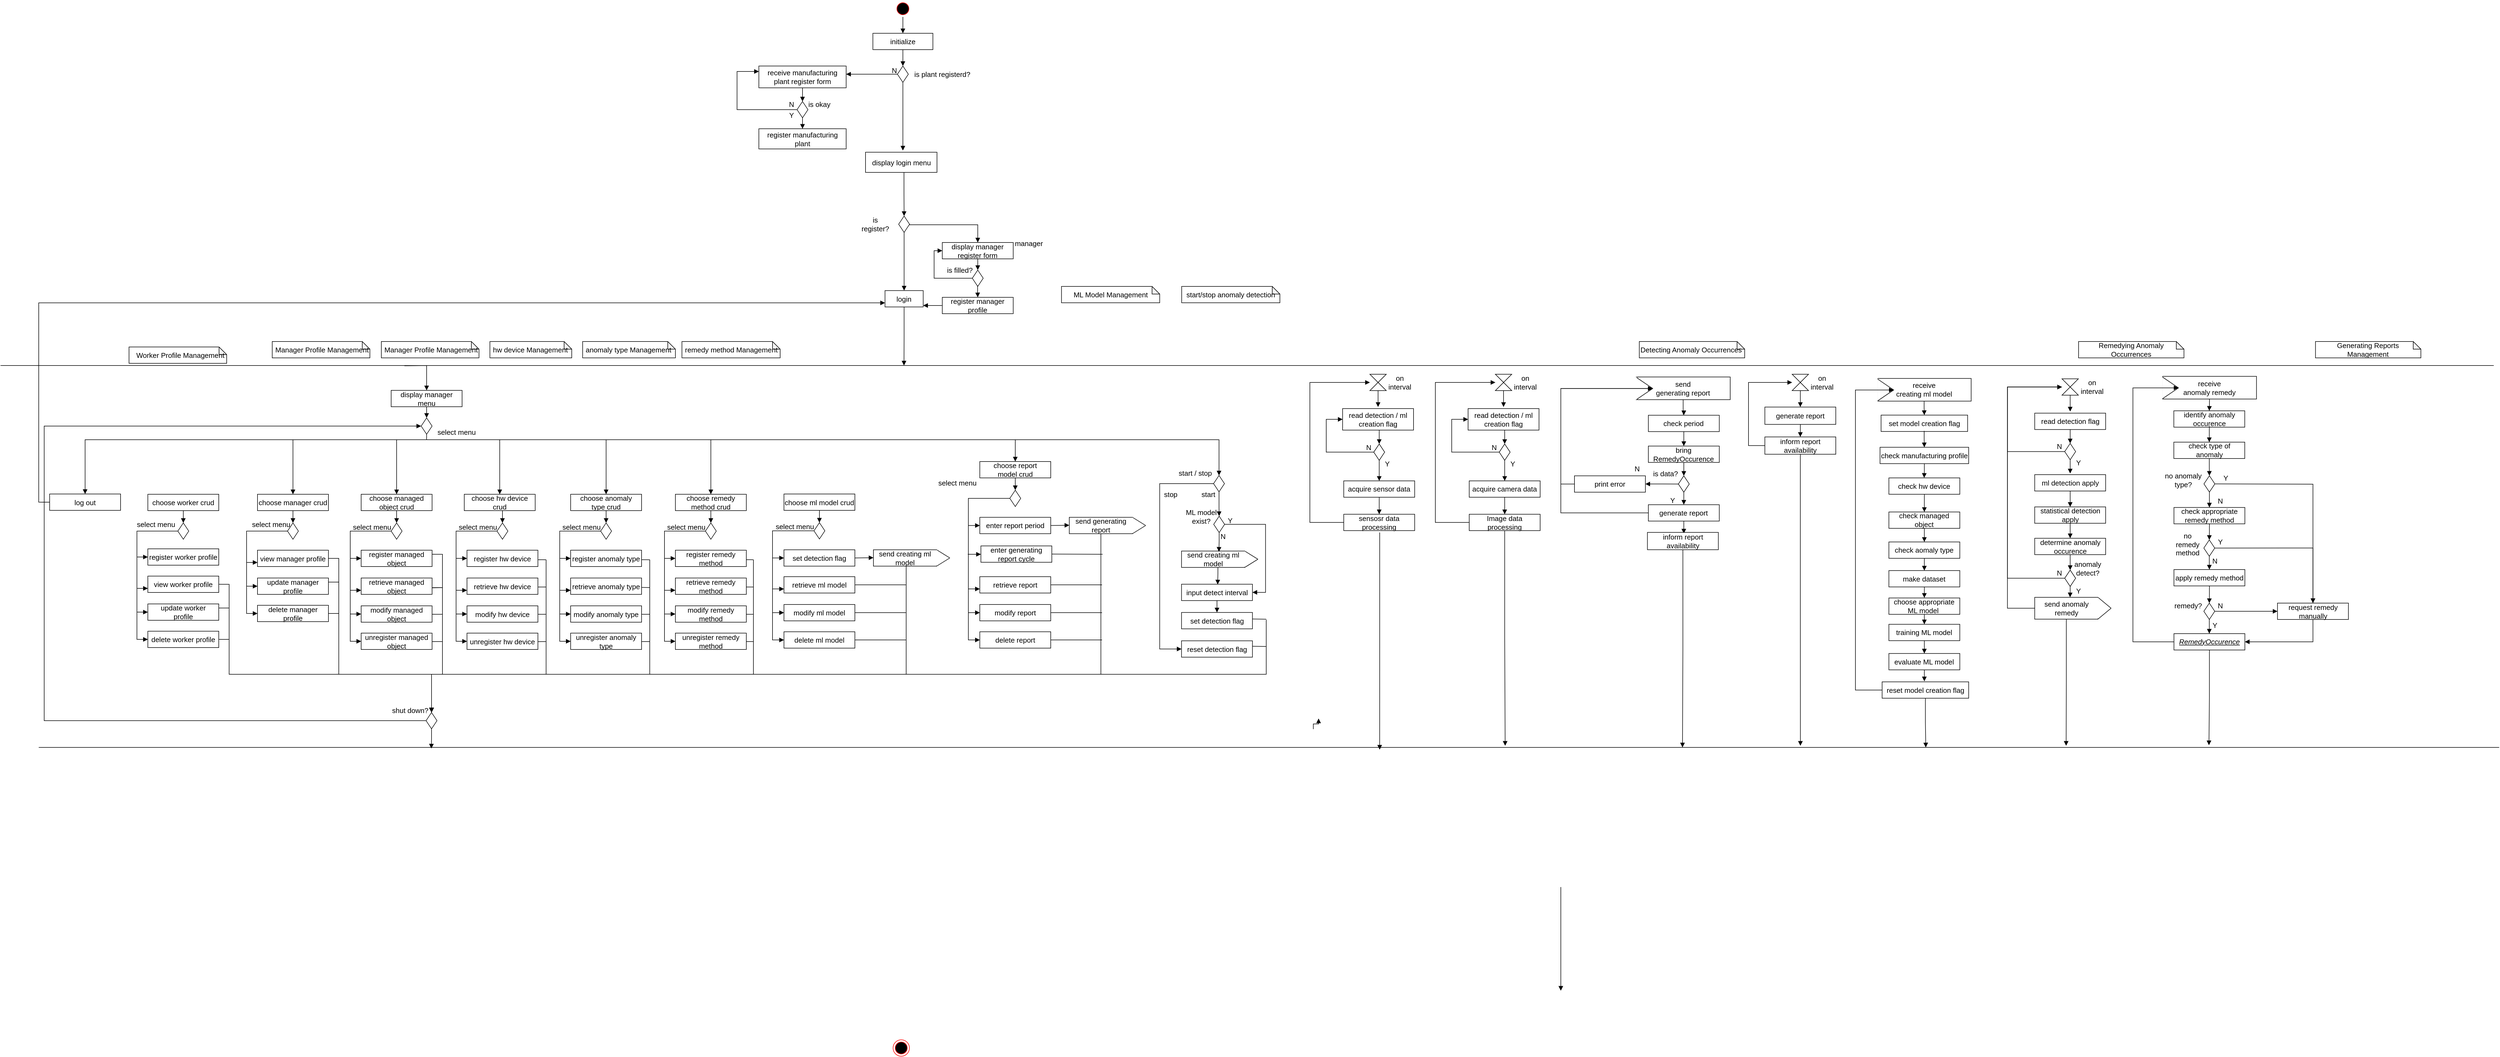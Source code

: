 <mxfile version="21.1.8" type="github">
  <diagram name="페이지-1" id="rjQ-HQcAYjgOgRgcmTRV">
    <mxGraphModel dx="4151" dy="3280" grid="1" gridSize="10" guides="1" tooltips="1" connect="1" arrows="1" fold="1" page="1" pageScale="1" pageWidth="827" pageHeight="1169" math="0" shadow="0">
      <root>
        <mxCell id="0" />
        <mxCell id="1" parent="0" />
        <mxCell id="bpu4daQ8uGptTEx4mdCb-1" value="" style="line;strokeWidth=1;fillColor=none;align=left;verticalAlign=middle;spacingTop=-1;spacingLeft=3;spacingRight=3;rotatable=0;labelPosition=right;points=[];portConstraint=eastwest;strokeColor=inherit;fontSize=13;" vertex="1" parent="1">
          <mxGeometry x="-2210" y="-870" width="4570" height="8" as="geometry" />
        </mxCell>
        <mxCell id="bpu4daQ8uGptTEx4mdCb-2" value="" style="line;strokeWidth=1;fillColor=none;align=left;verticalAlign=middle;spacingTop=-1;spacingLeft=3;spacingRight=3;rotatable=0;labelPosition=right;points=[];portConstraint=eastwest;strokeColor=inherit;fontSize=13;" vertex="1" parent="1">
          <mxGeometry x="-2140" y="-170" width="4510" height="8" as="geometry" />
        </mxCell>
        <mxCell id="bpu4daQ8uGptTEx4mdCb-3" value="" style="ellipse;html=1;shape=startState;fillColor=#000000;strokeColor=#ff0000;fontSize=13;" vertex="1" parent="1">
          <mxGeometry x="-571" y="-1535" width="30" height="30" as="geometry" />
        </mxCell>
        <mxCell id="bpu4daQ8uGptTEx4mdCb-4" value="" style="ellipse;html=1;shape=endState;fillColor=#000000;strokeColor=#ff0000;fontSize=13;" vertex="1" parent="1">
          <mxGeometry x="-574" y="370" width="30" height="30" as="geometry" />
        </mxCell>
        <mxCell id="bpu4daQ8uGptTEx4mdCb-16" value="is plant registerd?" style="text;strokeColor=none;fillColor=none;align=left;verticalAlign=middle;spacingLeft=4;spacingRight=4;overflow=hidden;points=[[0,0.5],[1,0.5]];portConstraint=eastwest;rotatable=0;whiteSpace=wrap;html=1;fontSize=13;" vertex="1" parent="1">
          <mxGeometry x="-541" y="-1415" width="145" height="30" as="geometry" />
        </mxCell>
        <mxCell id="bpu4daQ8uGptTEx4mdCb-17" value="initialize" style="html=1;whiteSpace=wrap;fontSize=13;" vertex="1" parent="1">
          <mxGeometry x="-611" y="-1475" width="110" height="30" as="geometry" />
        </mxCell>
        <mxCell id="bpu4daQ8uGptTEx4mdCb-18" value="" style="rhombus;whiteSpace=wrap;html=1;fontSize=13;" vertex="1" parent="1">
          <mxGeometry x="-566" y="-1415" width="20" height="30" as="geometry" />
        </mxCell>
        <mxCell id="bpu4daQ8uGptTEx4mdCb-19" value="" style="html=1;verticalAlign=bottom;endArrow=block;edgeStyle=elbowEdgeStyle;elbow=vertical;curved=0;rounded=0;exitX=0.5;exitY=1;exitDx=0;exitDy=0;entryX=0.5;entryY=0;entryDx=0;entryDy=0;fontSize=13;" edge="1" parent="1" source="bpu4daQ8uGptTEx4mdCb-17" target="bpu4daQ8uGptTEx4mdCb-18">
          <mxGeometry x="-0.002" width="80" relative="1" as="geometry">
            <mxPoint x="-734.0" y="-1131" as="sourcePoint" />
            <mxPoint x="-641.0" y="-1265" as="targetPoint" />
            <mxPoint as="offset" />
          </mxGeometry>
        </mxCell>
        <mxCell id="bpu4daQ8uGptTEx4mdCb-20" value="" style="html=1;verticalAlign=bottom;endArrow=block;edgeStyle=elbowEdgeStyle;elbow=vertical;curved=0;rounded=0;exitX=0.5;exitY=1;exitDx=0;exitDy=0;entryX=0.5;entryY=0;entryDx=0;entryDy=0;fontSize=13;" edge="1" parent="1" source="bpu4daQ8uGptTEx4mdCb-3" target="bpu4daQ8uGptTEx4mdCb-17">
          <mxGeometry x="-0.002" width="80" relative="1" as="geometry">
            <mxPoint x="-546" y="-1435" as="sourcePoint" />
            <mxPoint x="-546" y="-1405" as="targetPoint" />
            <mxPoint as="offset" />
          </mxGeometry>
        </mxCell>
        <mxCell id="bpu4daQ8uGptTEx4mdCb-21" value="receive manufacturing plant register form" style="html=1;whiteSpace=wrap;fontSize=13;" vertex="1" parent="1">
          <mxGeometry x="-820.0" y="-1415" width="160" height="40" as="geometry" />
        </mxCell>
        <mxCell id="bpu4daQ8uGptTEx4mdCb-22" value="" style="html=1;verticalAlign=bottom;endArrow=block;edgeStyle=elbowEdgeStyle;elbow=vertical;curved=0;rounded=0;exitX=0;exitY=0.5;exitDx=0;exitDy=0;fontSize=13;" edge="1" parent="1" source="bpu4daQ8uGptTEx4mdCb-18" target="bpu4daQ8uGptTEx4mdCb-21">
          <mxGeometry x="-0.002" width="80" relative="1" as="geometry">
            <mxPoint x="-545" y="-1387" as="sourcePoint" />
            <mxPoint x="-640" y="-1420" as="targetPoint" />
            <mxPoint as="offset" />
            <Array as="points">
              <mxPoint x="-650" y="-1400" />
            </Array>
          </mxGeometry>
        </mxCell>
        <mxCell id="bpu4daQ8uGptTEx4mdCb-23" value="" style="rhombus;whiteSpace=wrap;html=1;fontSize=13;" vertex="1" parent="1">
          <mxGeometry x="-750.0" y="-1350" width="20" height="30" as="geometry" />
        </mxCell>
        <mxCell id="bpu4daQ8uGptTEx4mdCb-24" value="" style="html=1;verticalAlign=bottom;endArrow=block;edgeStyle=elbowEdgeStyle;elbow=vertical;curved=0;rounded=0;exitX=0.5;exitY=1;exitDx=0;exitDy=0;entryX=0.5;entryY=0;entryDx=0;entryDy=0;fontSize=13;" edge="1" parent="1" source="bpu4daQ8uGptTEx4mdCb-21" target="bpu4daQ8uGptTEx4mdCb-23">
          <mxGeometry x="-0.002" width="80" relative="1" as="geometry">
            <mxPoint x="-605" y="-1385" as="sourcePoint" />
            <mxPoint x="-650" y="-1385" as="targetPoint" />
            <mxPoint as="offset" />
          </mxGeometry>
        </mxCell>
        <mxCell id="bpu4daQ8uGptTEx4mdCb-25" value="" style="html=1;verticalAlign=bottom;endArrow=block;edgeStyle=elbowEdgeStyle;elbow=vertical;curved=0;rounded=0;exitX=0;exitY=0.5;exitDx=0;exitDy=0;entryX=0;entryY=0.25;entryDx=0;entryDy=0;fontSize=13;" edge="1" parent="1" source="bpu4daQ8uGptTEx4mdCb-23" target="bpu4daQ8uGptTEx4mdCb-21">
          <mxGeometry x="-0.002" width="80" relative="1" as="geometry">
            <mxPoint x="-730.0" y="-1365" as="sourcePoint" />
            <mxPoint x="-730.0" y="-1340" as="targetPoint" />
            <mxPoint as="offset" />
            <Array as="points">
              <mxPoint x="-860.0" y="-1340" />
              <mxPoint x="-790.0" y="-1340" />
            </Array>
          </mxGeometry>
        </mxCell>
        <mxCell id="bpu4daQ8uGptTEx4mdCb-26" value="is okay" style="text;html=1;strokeColor=none;fillColor=none;align=center;verticalAlign=middle;whiteSpace=wrap;rounded=0;fontSize=13;" vertex="1" parent="1">
          <mxGeometry x="-739.0" y="-1360" width="60" height="30" as="geometry" />
        </mxCell>
        <mxCell id="bpu4daQ8uGptTEx4mdCb-27" value="N" style="text;html=1;strokeColor=none;fillColor=none;align=center;verticalAlign=middle;whiteSpace=wrap;rounded=0;fontSize=13;" vertex="1" parent="1">
          <mxGeometry x="-790.0" y="-1360" width="60" height="30" as="geometry" />
        </mxCell>
        <mxCell id="bpu4daQ8uGptTEx4mdCb-28" value="Y" style="text;html=1;strokeColor=none;fillColor=none;align=center;verticalAlign=middle;whiteSpace=wrap;rounded=0;fontSize=13;" vertex="1" parent="1">
          <mxGeometry x="-790.0" y="-1340" width="60" height="30" as="geometry" />
        </mxCell>
        <mxCell id="bpu4daQ8uGptTEx4mdCb-29" value="register manufacturing plant" style="html=1;whiteSpace=wrap;fontSize=13;" vertex="1" parent="1">
          <mxGeometry x="-820" y="-1300" width="160" height="37" as="geometry" />
        </mxCell>
        <mxCell id="bpu4daQ8uGptTEx4mdCb-30" value="" style="html=1;verticalAlign=bottom;endArrow=block;edgeStyle=elbowEdgeStyle;elbow=vertical;curved=0;rounded=0;entryX=0.5;entryY=0;entryDx=0;entryDy=0;fontSize=13;" edge="1" parent="1" target="bpu4daQ8uGptTEx4mdCb-29">
          <mxGeometry x="-0.002" width="80" relative="1" as="geometry">
            <mxPoint x="-740.0" y="-1320" as="sourcePoint" />
            <mxPoint x="-730.0" y="-1340" as="targetPoint" />
            <mxPoint as="offset" />
          </mxGeometry>
        </mxCell>
        <mxCell id="bpu4daQ8uGptTEx4mdCb-31" value="N" style="text;html=1;strokeColor=none;fillColor=none;align=center;verticalAlign=middle;whiteSpace=wrap;rounded=0;fontSize=13;" vertex="1" parent="1">
          <mxGeometry x="-588.77" y="-1420" width="35" height="25" as="geometry" />
        </mxCell>
        <mxCell id="bpu4daQ8uGptTEx4mdCb-32" value="" style="html=1;verticalAlign=bottom;endArrow=block;edgeStyle=elbowEdgeStyle;elbow=vertical;curved=0;rounded=0;fontSize=13;entryX=0.5;entryY=0;entryDx=0;entryDy=0;" edge="1" parent="1" target="bpu4daQ8uGptTEx4mdCb-420">
          <mxGeometry x="-0.002" width="80" relative="1" as="geometry">
            <mxPoint x="-554" y="-1220" as="sourcePoint" />
            <mxPoint x="-552.27" y="-870" as="targetPoint" />
            <mxPoint as="offset" />
          </mxGeometry>
        </mxCell>
        <mxCell id="bpu4daQ8uGptTEx4mdCb-198" value="&amp;nbsp;Manager Profile Management" style="shape=note;whiteSpace=wrap;html=1;backgroundOutline=1;darkOpacity=0.05;align=left;size=14;fontSize=13;" vertex="1" parent="1">
          <mxGeometry x="-1512" y="-910" width="179" height="30" as="geometry" />
        </mxCell>
        <mxCell id="bpu4daQ8uGptTEx4mdCb-199" value="&amp;nbsp;Manager Profile Management" style="shape=note;whiteSpace=wrap;html=1;backgroundOutline=1;darkOpacity=0.05;align=left;size=14;fontSize=13;" vertex="1" parent="1">
          <mxGeometry x="-1712" y="-910" width="179" height="30" as="geometry" />
        </mxCell>
        <mxCell id="bpu4daQ8uGptTEx4mdCb-200" value="&amp;nbsp;hw device Management" style="shape=note;whiteSpace=wrap;html=1;backgroundOutline=1;darkOpacity=0.05;align=left;size=14;fontSize=13;" vertex="1" parent="1">
          <mxGeometry x="-1313" y="-910" width="150" height="30" as="geometry" />
        </mxCell>
        <mxCell id="bpu4daQ8uGptTEx4mdCb-201" value="&amp;nbsp;anomaly type Management" style="shape=note;whiteSpace=wrap;html=1;backgroundOutline=1;darkOpacity=0.05;align=left;size=14;fontSize=13;" vertex="1" parent="1">
          <mxGeometry x="-1143" y="-910" width="170" height="30" as="geometry" />
        </mxCell>
        <mxCell id="bpu4daQ8uGptTEx4mdCb-202" value="&amp;nbsp;remedy method Management" style="shape=note;whiteSpace=wrap;html=1;backgroundOutline=1;darkOpacity=0.05;align=left;size=14;fontSize=13;" vertex="1" parent="1">
          <mxGeometry x="-961" y="-910" width="180" height="30" as="geometry" />
        </mxCell>
        <mxCell id="bpu4daQ8uGptTEx4mdCb-210" value="Detecting Anomaly Occurrences" style="shape=note;whiteSpace=wrap;html=1;backgroundOutline=1;darkOpacity=0.05;align=left;size=14;fontSize=13;" vertex="1" parent="1">
          <mxGeometry x="793.85" y="-910" width="193.16" height="30" as="geometry" />
        </mxCell>
        <mxCell id="bpu4daQ8uGptTEx4mdCb-211" value="Remedying Anomaly Occurrences" style="shape=note;whiteSpace=wrap;html=1;backgroundOutline=1;darkOpacity=0.05;align=center;size=14;fontSize=13;" vertex="1" parent="1">
          <mxGeometry x="1599.04" y="-910" width="193.16" height="30" as="geometry" />
        </mxCell>
        <mxCell id="bpu4daQ8uGptTEx4mdCb-212" value="Generating Reports Management" style="shape=note;whiteSpace=wrap;html=1;backgroundOutline=1;darkOpacity=0.05;align=center;size=14;fontSize=13;" vertex="1" parent="1">
          <mxGeometry x="2033.3" y="-910" width="193.16" height="30" as="geometry" />
        </mxCell>
        <mxCell id="bpu4daQ8uGptTEx4mdCb-239" value="" style="group;fontSize=13;" vertex="1" connectable="0" parent="1">
          <mxGeometry x="365.86" y="-843.07" width="188.35" height="60" as="geometry" />
        </mxCell>
        <mxCell id="bpu4daQ8uGptTEx4mdCb-269" value="check period" style="html=1;whiteSpace=wrap;fontSize=13;" vertex="1" parent="1">
          <mxGeometry x="810.44" y="-774.85" width="130" height="30" as="geometry" />
        </mxCell>
        <mxCell id="bpu4daQ8uGptTEx4mdCb-270" value="" style="rhombus;whiteSpace=wrap;html=1;fontSize=13;" vertex="1" parent="1">
          <mxGeometry x="865.44" y="-663.8" width="20" height="30" as="geometry" />
        </mxCell>
        <mxCell id="bpu4daQ8uGptTEx4mdCb-271" value="bring RemedyOccurence" style="html=1;whiteSpace=wrap;fontSize=13;" vertex="1" parent="1">
          <mxGeometry x="810.44" y="-718.35" width="130" height="30" as="geometry" />
        </mxCell>
        <mxCell id="bpu4daQ8uGptTEx4mdCb-272" value="generate report" style="html=1;whiteSpace=wrap;fontSize=13;" vertex="1" parent="1">
          <mxGeometry x="810.44" y="-610.85" width="130" height="30" as="geometry" />
        </mxCell>
        <mxCell id="bpu4daQ8uGptTEx4mdCb-288" value="" style="line;strokeWidth=2;direction=south;html=1;perimeter=backbonePerimeter;points=[];outlineConnect=0;strokeColor=#ffffff;fillColor=default;fontSize=13;" vertex="1" parent="1">
          <mxGeometry x="1826.001" y="-861.999" width="30.078" height="48.432" as="geometry" />
        </mxCell>
        <mxCell id="bpu4daQ8uGptTEx4mdCb-289" value="" style="group;fontSize=13;" vertex="1" connectable="0" parent="1">
          <mxGeometry x="786.998" y="-844.999" width="173.463" height="41.59" as="geometry" />
        </mxCell>
        <mxCell id="bpu4daQ8uGptTEx4mdCb-290" value="send &lt;br style=&quot;font-size: 13px;&quot;&gt;generating report" style="rounded=0;whiteSpace=wrap;html=1;fillColor=default;fontSize=13;" vertex="1" parent="bpu4daQ8uGptTEx4mdCb-289">
          <mxGeometry x="1.0" width="172.463" height="41.59" as="geometry" />
        </mxCell>
        <mxCell id="bpu4daQ8uGptTEx4mdCb-291" value="" style="triangle;whiteSpace=wrap;html=1;fillColor=default;fontSize=13;" vertex="1" parent="bpu4daQ8uGptTEx4mdCb-289">
          <mxGeometry x="1.363" y="0.692" width="30.079" height="40.893" as="geometry" />
        </mxCell>
        <mxCell id="bpu4daQ8uGptTEx4mdCb-292" value="" style="endArrow=none;html=1;rounded=0;entryX=0;entryY=0;entryDx=0;entryDy=0;strokeColor=#ffffff;strokeWidth=4;exitX=0;exitY=1;exitDx=0;exitDy=0;fontSize=13;" edge="1" parent="bpu4daQ8uGptTEx4mdCb-289">
          <mxGeometry width="50" height="50" relative="1" as="geometry">
            <mxPoint y="41.59" as="sourcePoint" />
            <mxPoint y="2.274e-13" as="targetPoint" />
          </mxGeometry>
        </mxCell>
        <mxCell id="bpu4daQ8uGptTEx4mdCb-355" value="" style="html=1;verticalAlign=bottom;endArrow=block;edgeStyle=elbowEdgeStyle;elbow=vertical;curved=0;rounded=0;entryX=0.5;entryY=0;entryDx=0;entryDy=0;exitX=0.5;exitY=1;exitDx=0;exitDy=0;fontSize=13;" edge="1" parent="1" source="bpu4daQ8uGptTEx4mdCb-290" target="bpu4daQ8uGptTEx4mdCb-269">
          <mxGeometry x="-0.002" width="80" relative="1" as="geometry">
            <mxPoint x="440" y="-610.85" as="sourcePoint" />
            <mxPoint x="620" y="-392.85" as="targetPoint" />
            <mxPoint as="offset" />
            <Array as="points">
              <mxPoint x="874" y="-776.85" />
            </Array>
          </mxGeometry>
        </mxCell>
        <mxCell id="bpu4daQ8uGptTEx4mdCb-356" value="" style="html=1;verticalAlign=bottom;endArrow=block;edgeStyle=elbowEdgeStyle;elbow=vertical;curved=0;rounded=0;entryX=0.5;entryY=0;entryDx=0;entryDy=0;exitX=0.5;exitY=1;exitDx=0;exitDy=0;fontSize=13;" edge="1" parent="1" source="bpu4daQ8uGptTEx4mdCb-269" target="bpu4daQ8uGptTEx4mdCb-271">
          <mxGeometry x="-0.002" width="80" relative="1" as="geometry">
            <mxPoint x="875" y="-736.85" as="sourcePoint" />
            <mxPoint x="885" y="-764.85" as="targetPoint" />
            <mxPoint as="offset" />
            <Array as="points" />
          </mxGeometry>
        </mxCell>
        <mxCell id="bpu4daQ8uGptTEx4mdCb-357" value="" style="html=1;verticalAlign=bottom;endArrow=block;edgeStyle=elbowEdgeStyle;elbow=vertical;curved=0;rounded=0;entryX=0.5;entryY=0;entryDx=0;entryDy=0;fontSize=13;" edge="1" parent="1" source="bpu4daQ8uGptTEx4mdCb-271" target="bpu4daQ8uGptTEx4mdCb-270">
          <mxGeometry x="-0.002" width="80" relative="1" as="geometry">
            <mxPoint x="875" y="-686.85" as="sourcePoint" />
            <mxPoint x="885" y="-707.85" as="targetPoint" />
            <mxPoint as="offset" />
            <Array as="points" />
          </mxGeometry>
        </mxCell>
        <mxCell id="bpu4daQ8uGptTEx4mdCb-358" value="" style="html=1;verticalAlign=bottom;endArrow=block;edgeStyle=elbowEdgeStyle;elbow=vertical;curved=0;rounded=0;entryX=0.5;entryY=0;entryDx=0;entryDy=0;exitX=0.5;exitY=1;exitDx=0;exitDy=0;fontSize=13;" edge="1" parent="1" source="bpu4daQ8uGptTEx4mdCb-270" target="bpu4daQ8uGptTEx4mdCb-272">
          <mxGeometry x="-0.002" width="80" relative="1" as="geometry">
            <mxPoint x="885" y="-677.85" as="sourcePoint" />
            <mxPoint x="885" y="-653.85" as="targetPoint" />
            <mxPoint as="offset" />
            <Array as="points" />
          </mxGeometry>
        </mxCell>
        <mxCell id="bpu4daQ8uGptTEx4mdCb-359" value="" style="html=1;verticalAlign=bottom;endArrow=block;edgeStyle=elbowEdgeStyle;elbow=vertical;curved=0;rounded=0;entryX=0.5;entryY=0;entryDx=0;entryDy=0;exitX=0.5;exitY=1;exitDx=0;exitDy=0;fontSize=13;" edge="1" parent="1" source="bpu4daQ8uGptTEx4mdCb-272">
          <mxGeometry x="-0.002" width="80" relative="1" as="geometry">
            <mxPoint x="885" y="-623.85" as="sourcePoint" />
            <mxPoint x="875.44" y="-558" as="targetPoint" />
            <mxPoint as="offset" />
            <Array as="points" />
          </mxGeometry>
        </mxCell>
        <mxCell id="bpu4daQ8uGptTEx4mdCb-360" value="" style="html=1;verticalAlign=bottom;endArrow=block;edgeStyle=elbowEdgeStyle;elbow=vertical;curved=0;rounded=0;exitX=0;exitY=0.5;exitDx=0;exitDy=0;entryX=1;entryY=0.5;entryDx=0;entryDy=0;fontSize=13;" edge="1" parent="1" source="bpu4daQ8uGptTEx4mdCb-270" target="bpu4daQ8uGptTEx4mdCb-361">
          <mxGeometry x="-0.002" width="80" relative="1" as="geometry">
            <mxPoint x="885" y="-623.85" as="sourcePoint" />
            <mxPoint x="710" y="-606.85" as="targetPoint" />
            <mxPoint as="offset" />
            <Array as="points">
              <mxPoint x="790" y="-648.85" />
            </Array>
          </mxGeometry>
        </mxCell>
        <mxCell id="bpu4daQ8uGptTEx4mdCb-361" value="print error" style="html=1;whiteSpace=wrap;fontSize=13;" vertex="1" parent="1">
          <mxGeometry x="675" y="-663.8" width="130" height="30" as="geometry" />
        </mxCell>
        <mxCell id="bpu4daQ8uGptTEx4mdCb-362" value="&amp;nbsp; &amp;nbsp;Worker Profile Management" style="shape=note;whiteSpace=wrap;html=1;backgroundOutline=1;darkOpacity=0.05;align=left;size=14;fontSize=13;" vertex="1" parent="1">
          <mxGeometry x="-1974.5" y="-900" width="179" height="30" as="geometry" />
        </mxCell>
        <mxCell id="bpu4daQ8uGptTEx4mdCb-365" value="" style="html=1;verticalAlign=bottom;endArrow=block;edgeStyle=elbowEdgeStyle;elbow=vertical;curved=0;rounded=0;fontSize=13;entryX=0.16;entryY=0.758;entryDx=0;entryDy=0;entryPerimeter=0;" edge="1" parent="1">
          <mxGeometry x="-0.002" width="80" relative="1" as="geometry">
            <mxPoint x="-1420" y="-200" as="sourcePoint" />
            <mxPoint x="-1420.4" y="-163.936" as="targetPoint" />
            <mxPoint as="offset" />
            <Array as="points" />
          </mxGeometry>
        </mxCell>
        <mxCell id="bpu4daQ8uGptTEx4mdCb-366" value="" style="html=1;verticalAlign=bottom;endArrow=block;edgeStyle=elbowEdgeStyle;elbow=vertical;curved=0;rounded=0;fontSize=13;" edge="1" parent="1">
          <mxGeometry x="-0.002" width="80" relative="1" as="geometry">
            <mxPoint x="650" y="90" as="sourcePoint" />
            <mxPoint x="650" y="280" as="targetPoint" />
            <mxPoint as="offset" />
            <Array as="points" />
          </mxGeometry>
        </mxCell>
        <mxCell id="bpu4daQ8uGptTEx4mdCb-371" value="" style="html=1;verticalAlign=bottom;endArrow=block;edgeStyle=elbowEdgeStyle;elbow=vertical;curved=0;rounded=0;exitX=0;exitY=0.5;exitDx=0;exitDy=0;entryX=1;entryY=0.5;entryDx=0;entryDy=0;fontSize=13;" edge="1" parent="1" source="bpu4daQ8uGptTEx4mdCb-361" target="bpu4daQ8uGptTEx4mdCb-291">
          <mxGeometry x="-0.002" width="80" relative="1" as="geometry">
            <mxPoint x="888" y="-515" as="sourcePoint" />
            <mxPoint x="770" y="-365" as="targetPoint" />
            <mxPoint as="offset" />
            <Array as="points">
              <mxPoint x="650" y="-655" />
              <mxPoint x="740" y="-824" />
            </Array>
          </mxGeometry>
        </mxCell>
        <mxCell id="bpu4daQ8uGptTEx4mdCb-379" value="is data?" style="text;html=1;strokeColor=none;fillColor=none;align=center;verticalAlign=middle;whiteSpace=wrap;rounded=0;fontSize=13;" vertex="1" parent="1">
          <mxGeometry x="800" y="-679.35" width="84.21" height="23.4" as="geometry" />
        </mxCell>
        <mxCell id="bpu4daQ8uGptTEx4mdCb-380" value="N" style="text;html=1;strokeColor=none;fillColor=none;align=center;verticalAlign=middle;whiteSpace=wrap;rounded=0;fontSize=13;" vertex="1" parent="1">
          <mxGeometry x="780" y="-691.95" width="20" height="30" as="geometry" />
        </mxCell>
        <mxCell id="bpu4daQ8uGptTEx4mdCb-381" value="Y" style="text;html=1;strokeColor=none;fillColor=none;align=center;verticalAlign=middle;whiteSpace=wrap;rounded=0;fontSize=13;" vertex="1" parent="1">
          <mxGeometry x="845.44" y="-633.8" width="20" height="30" as="geometry" />
        </mxCell>
        <mxCell id="bpu4daQ8uGptTEx4mdCb-396" value="" style="html=1;verticalAlign=bottom;endArrow=block;edgeStyle=elbowEdgeStyle;elbow=vertical;curved=0;rounded=0;exitX=0;exitY=0.5;exitDx=0;exitDy=0;entryX=1;entryY=0.5;entryDx=0;entryDy=0;fontSize=13;" edge="1" parent="1" source="bpu4daQ8uGptTEx4mdCb-272" target="bpu4daQ8uGptTEx4mdCb-291">
          <mxGeometry x="-0.002" width="80" relative="1" as="geometry">
            <mxPoint x="685" y="-639" as="sourcePoint" />
            <mxPoint x="828" y="-814" as="targetPoint" />
            <mxPoint as="offset" />
            <Array as="points">
              <mxPoint x="650" y="-685" />
              <mxPoint x="750" y="-814" />
            </Array>
          </mxGeometry>
        </mxCell>
        <mxCell id="bpu4daQ8uGptTEx4mdCb-410" value="" style="line;strokeWidth=2;direction=south;html=1;perimeter=backbonePerimeter;points=[];outlineConnect=0;strokeColor=#ffffff;fontSize=13;" vertex="1" parent="1">
          <mxGeometry x="-483.809" y="-836.839" width="30.078" height="48.432" as="geometry" />
        </mxCell>
        <mxCell id="bpu4daQ8uGptTEx4mdCb-413" value="display login menu" style="html=1;whiteSpace=wrap;fontSize=13;" vertex="1" parent="1">
          <mxGeometry x="-624.5" y="-1257" width="131" height="37" as="geometry" />
        </mxCell>
        <mxCell id="bpu4daQ8uGptTEx4mdCb-414" value="" style="html=1;verticalAlign=bottom;endArrow=block;edgeStyle=elbowEdgeStyle;elbow=vertical;curved=0;rounded=0;exitX=0.5;exitY=1;exitDx=0;exitDy=0;fontSize=13;" edge="1" parent="1" source="bpu4daQ8uGptTEx4mdCb-18">
          <mxGeometry x="-0.002" width="80" relative="1" as="geometry">
            <mxPoint x="-545" y="-1387" as="sourcePoint" />
            <mxPoint x="-556" y="-1260" as="targetPoint" />
            <mxPoint as="offset" />
            <Array as="points">
              <mxPoint x="-556" y="-1260" />
            </Array>
          </mxGeometry>
        </mxCell>
        <mxCell id="bpu4daQ8uGptTEx4mdCb-416" value="login" style="html=1;whiteSpace=wrap;fontSize=13;" vertex="1" parent="1">
          <mxGeometry x="-588.77" y="-1003.35" width="70" height="30" as="geometry" />
        </mxCell>
        <mxCell id="bpu4daQ8uGptTEx4mdCb-417" value="" style="html=1;verticalAlign=bottom;endArrow=block;edgeStyle=elbowEdgeStyle;elbow=vertical;curved=0;rounded=0;entryX=0.5;entryY=0;entryDx=0;entryDy=0;exitX=0.5;exitY=1;exitDx=0;exitDy=0;fontSize=13;" edge="1" parent="1" source="bpu4daQ8uGptTEx4mdCb-420" target="bpu4daQ8uGptTEx4mdCb-416">
          <mxGeometry x="-0.002" width="80" relative="1" as="geometry">
            <mxPoint x="-553.77" y="-1100" as="sourcePoint" />
            <mxPoint x="-543.77" y="-1140" as="targetPoint" />
            <mxPoint as="offset" />
            <Array as="points" />
          </mxGeometry>
        </mxCell>
        <mxCell id="bpu4daQ8uGptTEx4mdCb-418" value="is register?" style="text;html=1;strokeColor=none;fillColor=none;align=center;verticalAlign=middle;whiteSpace=wrap;rounded=0;fontSize=13;" vertex="1" parent="1">
          <mxGeometry x="-638.77" y="-1140" width="65" height="30" as="geometry" />
        </mxCell>
        <mxCell id="bpu4daQ8uGptTEx4mdCb-419" value="" style="html=1;verticalAlign=bottom;endArrow=block;edgeStyle=elbowEdgeStyle;elbow=vertical;curved=0;rounded=0;entryX=0.5;entryY=0;entryDx=0;entryDy=0;fontSize=13;" edge="1" parent="1" target="bpu4daQ8uGptTEx4mdCb-421">
          <mxGeometry x="-0.002" width="80" relative="1" as="geometry">
            <mxPoint x="-548.77" y="-1124" as="sourcePoint" />
            <mxPoint x="-428.77" y="-1125" as="targetPoint" />
            <mxPoint as="offset" />
            <Array as="points">
              <mxPoint x="-478.77" y="-1124" />
            </Array>
          </mxGeometry>
        </mxCell>
        <mxCell id="bpu4daQ8uGptTEx4mdCb-420" value="" style="rhombus;whiteSpace=wrap;html=1;fontSize=13;" vertex="1" parent="1">
          <mxGeometry x="-563.77" y="-1140" width="20" height="30" as="geometry" />
        </mxCell>
        <mxCell id="bpu4daQ8uGptTEx4mdCb-421" value="display manager register form" style="html=1;whiteSpace=wrap;fontSize=13;" vertex="1" parent="1">
          <mxGeometry x="-483.77" y="-1091.5" width="130" height="30" as="geometry" />
        </mxCell>
        <mxCell id="bpu4daQ8uGptTEx4mdCb-422" value="register manager profile" style="html=1;whiteSpace=wrap;fontSize=13;" vertex="1" parent="1">
          <mxGeometry x="-483.77" y="-991" width="130" height="30" as="geometry" />
        </mxCell>
        <mxCell id="bpu4daQ8uGptTEx4mdCb-423" value="" style="rhombus;whiteSpace=wrap;html=1;fontSize=13;" vertex="1" parent="1">
          <mxGeometry x="-428.77" y="-1041" width="20" height="30" as="geometry" />
        </mxCell>
        <mxCell id="bpu4daQ8uGptTEx4mdCb-424" value="is filled?" style="text;html=1;strokeColor=none;fillColor=none;align=center;verticalAlign=middle;whiteSpace=wrap;rounded=0;fontSize=13;" vertex="1" parent="1">
          <mxGeometry x="-483.77" y="-1051" width="65" height="20" as="geometry" />
        </mxCell>
        <mxCell id="bpu4daQ8uGptTEx4mdCb-425" value="" style="html=1;verticalAlign=bottom;endArrow=block;edgeStyle=elbowEdgeStyle;elbow=vertical;curved=0;rounded=0;exitX=0.5;exitY=1;exitDx=0;exitDy=0;entryX=0.5;entryY=0;entryDx=0;entryDy=0;fontSize=13;" edge="1" parent="1" source="bpu4daQ8uGptTEx4mdCb-421" target="bpu4daQ8uGptTEx4mdCb-423">
          <mxGeometry x="-0.002" width="80" relative="1" as="geometry">
            <mxPoint x="-543.77" y="-1331" as="sourcePoint" />
            <mxPoint x="-419.77" y="-1041" as="targetPoint" />
            <mxPoint as="offset" />
            <Array as="points" />
          </mxGeometry>
        </mxCell>
        <mxCell id="bpu4daQ8uGptTEx4mdCb-426" value="" style="html=1;verticalAlign=bottom;endArrow=block;edgeStyle=elbowEdgeStyle;elbow=vertical;curved=0;rounded=0;exitX=0.487;exitY=0.949;exitDx=0;exitDy=0;entryX=0.5;entryY=0;entryDx=0;entryDy=0;exitPerimeter=0;fontSize=13;" edge="1" parent="1" source="bpu4daQ8uGptTEx4mdCb-423" target="bpu4daQ8uGptTEx4mdCb-422">
          <mxGeometry x="-0.002" width="80" relative="1" as="geometry">
            <mxPoint x="-408.77" y="-1051" as="sourcePoint" />
            <mxPoint x="-408.77" y="-1031" as="targetPoint" />
            <mxPoint as="offset" />
            <Array as="points" />
          </mxGeometry>
        </mxCell>
        <mxCell id="bpu4daQ8uGptTEx4mdCb-427" value="" style="html=1;verticalAlign=bottom;endArrow=block;edgeStyle=elbowEdgeStyle;elbow=vertical;curved=0;rounded=0;exitX=0;exitY=0.5;exitDx=0;exitDy=0;entryX=0;entryY=0.5;entryDx=0;entryDy=0;fontSize=13;" edge="1" parent="1" source="bpu4daQ8uGptTEx4mdCb-423" target="bpu4daQ8uGptTEx4mdCb-421">
          <mxGeometry x="-0.002" width="80" relative="1" as="geometry">
            <mxPoint x="-408.77" y="-1003" as="sourcePoint" />
            <mxPoint x="-408.77" y="-981" as="targetPoint" />
            <mxPoint as="offset" />
            <Array as="points">
              <mxPoint x="-498.77" y="-1051" />
              <mxPoint x="-458.77" y="-1021" />
            </Array>
          </mxGeometry>
        </mxCell>
        <mxCell id="bpu4daQ8uGptTEx4mdCb-428" value="manager" style="text;html=1;strokeColor=none;fillColor=none;align=center;verticalAlign=middle;whiteSpace=wrap;rounded=0;fontSize=13;" vertex="1" parent="1">
          <mxGeometry x="-344.77" y="-1100" width="40" height="20" as="geometry" />
        </mxCell>
        <mxCell id="bpu4daQ8uGptTEx4mdCb-429" value="" style="html=1;verticalAlign=bottom;endArrow=block;edgeStyle=elbowEdgeStyle;elbow=vertical;curved=0;rounded=0;exitX=0;exitY=0.5;exitDx=0;exitDy=0;fontSize=13;" edge="1" parent="1" source="bpu4daQ8uGptTEx4mdCb-422">
          <mxGeometry x="-0.002" width="80" relative="1" as="geometry">
            <mxPoint x="-543.77" y="-1100" as="sourcePoint" />
            <mxPoint x="-518.77" y="-976" as="targetPoint" />
            <mxPoint as="offset" />
            <Array as="points" />
          </mxGeometry>
        </mxCell>
        <mxCell id="bpu4daQ8uGptTEx4mdCb-431" value="" style="html=1;verticalAlign=bottom;endArrow=block;edgeStyle=elbowEdgeStyle;elbow=vertical;curved=0;rounded=0;fontSize=13;exitX=0.5;exitY=1;exitDx=0;exitDy=0;" edge="1" parent="1" source="bpu4daQ8uGptTEx4mdCb-416">
          <mxGeometry x="-0.002" width="80" relative="1" as="geometry">
            <mxPoint x="-550" y="-970" as="sourcePoint" />
            <mxPoint x="-554" y="-866" as="targetPoint" />
            <mxPoint as="offset" />
            <Array as="points" />
          </mxGeometry>
        </mxCell>
        <mxCell id="bpu4daQ8uGptTEx4mdCb-53" value="display manager menu" style="html=1;whiteSpace=wrap;fontSize=13;" vertex="1" parent="1">
          <mxGeometry x="-1494" y="-820.46" width="130" height="30" as="geometry" />
        </mxCell>
        <mxCell id="bpu4daQ8uGptTEx4mdCb-56" value="" style="rhombus;whiteSpace=wrap;html=1;fontSize=13;" vertex="1" parent="1">
          <mxGeometry x="-1439" y="-770" width="20" height="30" as="geometry" />
        </mxCell>
        <mxCell id="bpu4daQ8uGptTEx4mdCb-57" value="" style="html=1;verticalAlign=bottom;endArrow=block;edgeStyle=elbowEdgeStyle;elbow=vertical;curved=0;rounded=0;entryX=0.5;entryY=0;entryDx=0;entryDy=0;fontSize=13;" edge="1" parent="1" target="bpu4daQ8uGptTEx4mdCb-56">
          <mxGeometry x="-0.002" width="80" relative="1" as="geometry">
            <mxPoint x="-1429" y="-790" as="sourcePoint" />
            <mxPoint x="-1319" y="-879" as="targetPoint" />
            <mxPoint as="offset" />
            <Array as="points" />
          </mxGeometry>
        </mxCell>
        <mxCell id="bpu4daQ8uGptTEx4mdCb-59" value="" style="html=1;verticalAlign=bottom;endArrow=block;edgeStyle=elbowEdgeStyle;elbow=vertical;curved=0;rounded=0;exitX=0.5;exitY=1;exitDx=0;exitDy=0;entryX=0.5;entryY=0;entryDx=0;entryDy=0;fontSize=13;" edge="1" parent="1" source="bpu4daQ8uGptTEx4mdCb-56" target="bpu4daQ8uGptTEx4mdCb-126">
          <mxGeometry x="-0.002" width="80" relative="1" as="geometry">
            <mxPoint x="-1514" y="-844" as="sourcePoint" />
            <mxPoint x="-1419" y="-810" as="targetPoint" />
            <mxPoint as="offset" />
            <Array as="points">
              <mxPoint x="-1609" y="-730" />
            </Array>
          </mxGeometry>
        </mxCell>
        <mxCell id="bpu4daQ8uGptTEx4mdCb-60" value="select menu" style="text;html=1;strokeColor=none;fillColor=none;align=center;verticalAlign=middle;whiteSpace=wrap;rounded=0;fontSize=13;" vertex="1" parent="1">
          <mxGeometry x="-1419" y="-748.95" width="90" height="10.5" as="geometry" />
        </mxCell>
        <mxCell id="bpu4daQ8uGptTEx4mdCb-61" value="select menu" style="text;html=1;strokeColor=none;fillColor=none;align=center;verticalAlign=middle;whiteSpace=wrap;rounded=0;fontSize=13;" vertex="1" parent="1">
          <mxGeometry x="-1190" y="-580.5" width="90" height="20.5" as="geometry" />
        </mxCell>
        <mxCell id="bpu4daQ8uGptTEx4mdCb-70" value="" style="group;fontSize=13;" vertex="1" connectable="0" parent="1">
          <mxGeometry x="-998" y="-630" width="155" height="284.5" as="geometry" />
        </mxCell>
        <mxCell id="bpu4daQ8uGptTEx4mdCb-71" value="choose remedy &lt;br style=&quot;font-size: 13px;&quot;&gt;method crud" style="html=1;whiteSpace=wrap;fontSize=13;" vertex="1" parent="bpu4daQ8uGptTEx4mdCb-70">
          <mxGeometry x="25" width="130" height="30" as="geometry" />
        </mxCell>
        <mxCell id="bpu4daQ8uGptTEx4mdCb-72" value="retrieve remedy method" style="html=1;whiteSpace=wrap;fontSize=13;" vertex="1" parent="bpu4daQ8uGptTEx4mdCb-70">
          <mxGeometry x="25" y="153.5" width="130" height="30" as="geometry" />
        </mxCell>
        <mxCell id="bpu4daQ8uGptTEx4mdCb-73" value="modify remedy method" style="html=1;whiteSpace=wrap;fontSize=13;" vertex="1" parent="bpu4daQ8uGptTEx4mdCb-70">
          <mxGeometry x="25" y="204.5" width="130" height="30" as="geometry" />
        </mxCell>
        <mxCell id="bpu4daQ8uGptTEx4mdCb-74" value="unregister remedy method" style="html=1;whiteSpace=wrap;fontSize=13;" vertex="1" parent="bpu4daQ8uGptTEx4mdCb-70">
          <mxGeometry x="25" y="254.5" width="130" height="30" as="geometry" />
        </mxCell>
        <mxCell id="bpu4daQ8uGptTEx4mdCb-75" value="" style="rhombus;whiteSpace=wrap;html=1;fontSize=13;" vertex="1" parent="bpu4daQ8uGptTEx4mdCb-70">
          <mxGeometry x="80" y="52.5" width="20" height="30" as="geometry" />
        </mxCell>
        <mxCell id="bpu4daQ8uGptTEx4mdCb-76" value="" style="html=1;verticalAlign=bottom;endArrow=block;edgeStyle=elbowEdgeStyle;elbow=vertical;curved=0;rounded=0;entryX=0.5;entryY=0;entryDx=0;entryDy=0;exitX=0.5;exitY=1;exitDx=0;exitDy=0;fontSize=13;" edge="1" parent="bpu4daQ8uGptTEx4mdCb-70" target="bpu4daQ8uGptTEx4mdCb-75">
          <mxGeometry x="-0.002" width="80" relative="1" as="geometry">
            <mxPoint x="90" y="30" as="sourcePoint" />
            <mxPoint x="465" y="-48" as="targetPoint" />
            <mxPoint as="offset" />
            <Array as="points" />
          </mxGeometry>
        </mxCell>
        <mxCell id="bpu4daQ8uGptTEx4mdCb-77" value="" style="html=1;verticalAlign=bottom;endArrow=block;edgeStyle=elbowEdgeStyle;elbow=vertical;curved=0;rounded=0;entryX=0;entryY=0.75;entryDx=0;entryDy=0;exitX=0;exitY=0.5;exitDx=0;exitDy=0;fontSize=13;" edge="1" parent="bpu4daQ8uGptTEx4mdCb-70" source="bpu4daQ8uGptTEx4mdCb-75" target="bpu4daQ8uGptTEx4mdCb-72">
          <mxGeometry x="-0.002" width="80" relative="1" as="geometry">
            <mxPoint x="100" y="40" as="sourcePoint" />
            <mxPoint x="100" y="63" as="targetPoint" />
            <mxPoint as="offset" />
            <Array as="points">
              <mxPoint x="5" y="92" />
              <mxPoint x="55" y="68" />
            </Array>
          </mxGeometry>
        </mxCell>
        <mxCell id="bpu4daQ8uGptTEx4mdCb-78" value="" style="html=1;verticalAlign=bottom;endArrow=block;edgeStyle=elbowEdgeStyle;elbow=vertical;curved=0;rounded=0;entryX=0;entryY=0.5;entryDx=0;entryDy=0;exitX=0;exitY=0.5;exitDx=0;exitDy=0;fontSize=13;" edge="1" parent="bpu4daQ8uGptTEx4mdCb-70" source="bpu4daQ8uGptTEx4mdCb-75" target="bpu4daQ8uGptTEx4mdCb-73">
          <mxGeometry x="-0.002" width="80" relative="1" as="geometry">
            <mxPoint x="90" y="78" as="sourcePoint" />
            <mxPoint x="35" y="135" as="targetPoint" />
            <mxPoint as="offset" />
            <Array as="points">
              <mxPoint x="5" y="120" />
              <mxPoint x="65" y="78" />
            </Array>
          </mxGeometry>
        </mxCell>
        <mxCell id="bpu4daQ8uGptTEx4mdCb-79" value="" style="html=1;verticalAlign=bottom;endArrow=block;edgeStyle=elbowEdgeStyle;elbow=vertical;curved=0;rounded=0;entryX=0;entryY=0.5;entryDx=0;entryDy=0;exitX=0;exitY=0.5;exitDx=0;exitDy=0;fontSize=13;" edge="1" parent="bpu4daQ8uGptTEx4mdCb-70" source="bpu4daQ8uGptTEx4mdCb-75" target="bpu4daQ8uGptTEx4mdCb-74">
          <mxGeometry x="-0.002" width="80" relative="1" as="geometry">
            <mxPoint x="90" y="78" as="sourcePoint" />
            <mxPoint x="35" y="179" as="targetPoint" />
            <mxPoint as="offset" />
            <Array as="points">
              <mxPoint x="5" y="150" />
              <mxPoint x="55" y="68" />
              <mxPoint x="75" y="88" />
            </Array>
          </mxGeometry>
        </mxCell>
        <mxCell id="bpu4daQ8uGptTEx4mdCb-80" value="select menu" style="text;html=1;strokeColor=none;fillColor=none;align=center;verticalAlign=middle;whiteSpace=wrap;rounded=0;fontSize=13;" vertex="1" parent="bpu4daQ8uGptTEx4mdCb-70">
          <mxGeometry y="49.5" width="90" height="20.5" as="geometry" />
        </mxCell>
        <mxCell id="bpu4daQ8uGptTEx4mdCb-81" value="register remedy method" style="html=1;whiteSpace=wrap;fontSize=13;" vertex="1" parent="bpu4daQ8uGptTEx4mdCb-70">
          <mxGeometry x="25" y="102.5" width="130" height="30" as="geometry" />
        </mxCell>
        <mxCell id="bpu4daQ8uGptTEx4mdCb-82" value="" style="html=1;verticalAlign=bottom;endArrow=block;edgeStyle=elbowEdgeStyle;elbow=vertical;curved=0;rounded=0;entryX=0;entryY=0.5;entryDx=0;entryDy=0;exitX=0;exitY=0.5;exitDx=0;exitDy=0;fontSize=13;" edge="1" parent="bpu4daQ8uGptTEx4mdCb-70" source="bpu4daQ8uGptTEx4mdCb-75" target="bpu4daQ8uGptTEx4mdCb-81">
          <mxGeometry x="-0.002" width="80" relative="1" as="geometry">
            <mxPoint x="90" y="78" as="sourcePoint" />
            <mxPoint x="35" y="186" as="targetPoint" />
            <mxPoint as="offset" />
            <Array as="points">
              <mxPoint x="5" y="90" />
              <mxPoint x="50" y="68" />
              <mxPoint x="65" y="78" />
            </Array>
          </mxGeometry>
        </mxCell>
        <mxCell id="bpu4daQ8uGptTEx4mdCb-83" value="" style="group;fontSize=13;" vertex="1" connectable="0" parent="1">
          <mxGeometry x="-1185" y="-630" width="150" height="284.5" as="geometry" />
        </mxCell>
        <mxCell id="bpu4daQ8uGptTEx4mdCb-84" value="choose anomaly &lt;br style=&quot;font-size: 13px;&quot;&gt;type crud" style="html=1;whiteSpace=wrap;fontSize=13;" vertex="1" parent="bpu4daQ8uGptTEx4mdCb-83">
          <mxGeometry x="20" width="130" height="30" as="geometry" />
        </mxCell>
        <mxCell id="bpu4daQ8uGptTEx4mdCb-85" value="retrieve anomaly type" style="html=1;whiteSpace=wrap;fontSize=13;" vertex="1" parent="bpu4daQ8uGptTEx4mdCb-83">
          <mxGeometry x="20" y="153.5" width="130" height="30" as="geometry" />
        </mxCell>
        <mxCell id="bpu4daQ8uGptTEx4mdCb-86" value="modify anomaly type" style="html=1;whiteSpace=wrap;fontSize=13;" vertex="1" parent="bpu4daQ8uGptTEx4mdCb-83">
          <mxGeometry x="20" y="204.5" width="130" height="30" as="geometry" />
        </mxCell>
        <mxCell id="bpu4daQ8uGptTEx4mdCb-87" value="unregister anomaly type" style="html=1;whiteSpace=wrap;fontSize=13;" vertex="1" parent="bpu4daQ8uGptTEx4mdCb-83">
          <mxGeometry x="20" y="254.5" width="130" height="30" as="geometry" />
        </mxCell>
        <mxCell id="bpu4daQ8uGptTEx4mdCb-88" value="" style="rhombus;whiteSpace=wrap;html=1;fontSize=13;" vertex="1" parent="bpu4daQ8uGptTEx4mdCb-83">
          <mxGeometry x="75" y="52.5" width="20" height="30" as="geometry" />
        </mxCell>
        <mxCell id="bpu4daQ8uGptTEx4mdCb-89" value="" style="html=1;verticalAlign=bottom;endArrow=block;edgeStyle=elbowEdgeStyle;elbow=vertical;curved=0;rounded=0;entryX=0.5;entryY=0;entryDx=0;entryDy=0;exitX=0.5;exitY=1;exitDx=0;exitDy=0;fontSize=13;" edge="1" parent="bpu4daQ8uGptTEx4mdCb-83" target="bpu4daQ8uGptTEx4mdCb-88">
          <mxGeometry x="-0.002" width="80" relative="1" as="geometry">
            <mxPoint x="85" y="30" as="sourcePoint" />
            <mxPoint x="460" y="-48" as="targetPoint" />
            <mxPoint as="offset" />
            <Array as="points" />
          </mxGeometry>
        </mxCell>
        <mxCell id="bpu4daQ8uGptTEx4mdCb-90" value="" style="html=1;verticalAlign=bottom;endArrow=block;edgeStyle=elbowEdgeStyle;elbow=vertical;curved=0;rounded=0;entryX=0;entryY=0.75;entryDx=0;entryDy=0;exitX=0;exitY=0.5;exitDx=0;exitDy=0;fontSize=13;" edge="1" parent="bpu4daQ8uGptTEx4mdCb-83" source="bpu4daQ8uGptTEx4mdCb-88" target="bpu4daQ8uGptTEx4mdCb-85">
          <mxGeometry x="-0.002" width="80" relative="1" as="geometry">
            <mxPoint x="95" y="40" as="sourcePoint" />
            <mxPoint x="95" y="63" as="targetPoint" />
            <mxPoint as="offset" />
            <Array as="points">
              <mxPoint y="92" />
              <mxPoint x="50" y="68" />
            </Array>
          </mxGeometry>
        </mxCell>
        <mxCell id="bpu4daQ8uGptTEx4mdCb-91" value="" style="html=1;verticalAlign=bottom;endArrow=block;edgeStyle=elbowEdgeStyle;elbow=vertical;curved=0;rounded=0;entryX=0;entryY=0.5;entryDx=0;entryDy=0;exitX=0;exitY=0.5;exitDx=0;exitDy=0;fontSize=13;" edge="1" parent="bpu4daQ8uGptTEx4mdCb-83" source="bpu4daQ8uGptTEx4mdCb-88" target="bpu4daQ8uGptTEx4mdCb-86">
          <mxGeometry x="-0.002" width="80" relative="1" as="geometry">
            <mxPoint x="85" y="78" as="sourcePoint" />
            <mxPoint x="30" y="135" as="targetPoint" />
            <mxPoint as="offset" />
            <Array as="points">
              <mxPoint y="120" />
              <mxPoint x="60" y="78" />
            </Array>
          </mxGeometry>
        </mxCell>
        <mxCell id="bpu4daQ8uGptTEx4mdCb-92" value="" style="html=1;verticalAlign=bottom;endArrow=block;edgeStyle=elbowEdgeStyle;elbow=vertical;curved=0;rounded=0;entryX=0;entryY=0.5;entryDx=0;entryDy=0;exitX=0;exitY=0.5;exitDx=0;exitDy=0;fontSize=13;" edge="1" parent="bpu4daQ8uGptTEx4mdCb-83" source="bpu4daQ8uGptTEx4mdCb-88" target="bpu4daQ8uGptTEx4mdCb-87">
          <mxGeometry x="-0.002" width="80" relative="1" as="geometry">
            <mxPoint x="85" y="78" as="sourcePoint" />
            <mxPoint x="30" y="179" as="targetPoint" />
            <mxPoint as="offset" />
            <Array as="points">
              <mxPoint y="150" />
              <mxPoint x="50" y="68" />
              <mxPoint x="70" y="88" />
            </Array>
          </mxGeometry>
        </mxCell>
        <mxCell id="bpu4daQ8uGptTEx4mdCb-93" value="register anomaly type" style="html=1;whiteSpace=wrap;fontSize=13;" vertex="1" parent="bpu4daQ8uGptTEx4mdCb-83">
          <mxGeometry x="20" y="102.5" width="130" height="30" as="geometry" />
        </mxCell>
        <mxCell id="bpu4daQ8uGptTEx4mdCb-94" value="" style="html=1;verticalAlign=bottom;endArrow=block;edgeStyle=elbowEdgeStyle;elbow=vertical;curved=0;rounded=0;entryX=0;entryY=0.5;entryDx=0;entryDy=0;exitX=0;exitY=0.5;exitDx=0;exitDy=0;fontSize=13;" edge="1" parent="bpu4daQ8uGptTEx4mdCb-83" source="bpu4daQ8uGptTEx4mdCb-88" target="bpu4daQ8uGptTEx4mdCb-93">
          <mxGeometry x="-0.002" width="80" relative="1" as="geometry">
            <mxPoint x="85" y="78" as="sourcePoint" />
            <mxPoint x="30" y="186" as="targetPoint" />
            <mxPoint as="offset" />
            <Array as="points">
              <mxPoint y="90" />
              <mxPoint x="45" y="68" />
              <mxPoint x="60" y="78" />
            </Array>
          </mxGeometry>
        </mxCell>
        <mxCell id="bpu4daQ8uGptTEx4mdCb-95" value="" style="group;fontSize=13;" vertex="1" connectable="0" parent="1">
          <mxGeometry x="-1380" y="-630" width="155" height="284.5" as="geometry" />
        </mxCell>
        <mxCell id="bpu4daQ8uGptTEx4mdCb-96" value="choose hw device &lt;br style=&quot;font-size: 13px;&quot;&gt;crud" style="html=1;whiteSpace=wrap;fontSize=13;" vertex="1" parent="bpu4daQ8uGptTEx4mdCb-95">
          <mxGeometry x="20" width="130" height="30" as="geometry" />
        </mxCell>
        <mxCell id="bpu4daQ8uGptTEx4mdCb-97" value="retrieve hw device" style="html=1;whiteSpace=wrap;fontSize=13;" vertex="1" parent="bpu4daQ8uGptTEx4mdCb-95">
          <mxGeometry x="25" y="153.5" width="130" height="30" as="geometry" />
        </mxCell>
        <mxCell id="bpu4daQ8uGptTEx4mdCb-98" value="modify hw device" style="html=1;whiteSpace=wrap;fontSize=13;" vertex="1" parent="bpu4daQ8uGptTEx4mdCb-95">
          <mxGeometry x="25" y="204.5" width="130" height="30" as="geometry" />
        </mxCell>
        <mxCell id="bpu4daQ8uGptTEx4mdCb-99" value="unregister hw device" style="html=1;whiteSpace=wrap;fontSize=13;" vertex="1" parent="bpu4daQ8uGptTEx4mdCb-95">
          <mxGeometry x="25" y="254.5" width="130" height="30" as="geometry" />
        </mxCell>
        <mxCell id="bpu4daQ8uGptTEx4mdCb-100" value="" style="rhombus;whiteSpace=wrap;html=1;fontSize=13;" vertex="1" parent="bpu4daQ8uGptTEx4mdCb-95">
          <mxGeometry x="80" y="52.5" width="20" height="30" as="geometry" />
        </mxCell>
        <mxCell id="bpu4daQ8uGptTEx4mdCb-101" value="" style="html=1;verticalAlign=bottom;endArrow=block;edgeStyle=elbowEdgeStyle;elbow=vertical;curved=0;rounded=0;entryX=0.5;entryY=0;entryDx=0;entryDy=0;exitX=0.5;exitY=1;exitDx=0;exitDy=0;fontSize=13;" edge="1" parent="bpu4daQ8uGptTEx4mdCb-95" target="bpu4daQ8uGptTEx4mdCb-100">
          <mxGeometry x="-0.002" width="80" relative="1" as="geometry">
            <mxPoint x="90" y="30" as="sourcePoint" />
            <mxPoint x="465" y="-48" as="targetPoint" />
            <mxPoint as="offset" />
            <Array as="points" />
          </mxGeometry>
        </mxCell>
        <mxCell id="bpu4daQ8uGptTEx4mdCb-102" value="" style="html=1;verticalAlign=bottom;endArrow=block;edgeStyle=elbowEdgeStyle;elbow=vertical;curved=0;rounded=0;entryX=0;entryY=0.75;entryDx=0;entryDy=0;exitX=0;exitY=0.5;exitDx=0;exitDy=0;fontSize=13;" edge="1" parent="bpu4daQ8uGptTEx4mdCb-95" source="bpu4daQ8uGptTEx4mdCb-100" target="bpu4daQ8uGptTEx4mdCb-97">
          <mxGeometry x="-0.002" width="80" relative="1" as="geometry">
            <mxPoint x="100" y="40" as="sourcePoint" />
            <mxPoint x="100" y="63" as="targetPoint" />
            <mxPoint as="offset" />
            <Array as="points">
              <mxPoint x="5" y="92" />
              <mxPoint x="55" y="68" />
            </Array>
          </mxGeometry>
        </mxCell>
        <mxCell id="bpu4daQ8uGptTEx4mdCb-103" value="" style="html=1;verticalAlign=bottom;endArrow=block;edgeStyle=elbowEdgeStyle;elbow=vertical;curved=0;rounded=0;entryX=0;entryY=0.5;entryDx=0;entryDy=0;exitX=0;exitY=0.5;exitDx=0;exitDy=0;fontSize=13;" edge="1" parent="bpu4daQ8uGptTEx4mdCb-95" source="bpu4daQ8uGptTEx4mdCb-100" target="bpu4daQ8uGptTEx4mdCb-98">
          <mxGeometry x="-0.002" width="80" relative="1" as="geometry">
            <mxPoint x="90" y="78" as="sourcePoint" />
            <mxPoint x="35" y="135" as="targetPoint" />
            <mxPoint as="offset" />
            <Array as="points">
              <mxPoint x="5" y="120" />
              <mxPoint x="65" y="78" />
            </Array>
          </mxGeometry>
        </mxCell>
        <mxCell id="bpu4daQ8uGptTEx4mdCb-104" value="" style="html=1;verticalAlign=bottom;endArrow=block;edgeStyle=elbowEdgeStyle;elbow=vertical;curved=0;rounded=0;entryX=0;entryY=0.5;entryDx=0;entryDy=0;exitX=0;exitY=0.5;exitDx=0;exitDy=0;fontSize=13;" edge="1" parent="bpu4daQ8uGptTEx4mdCb-95" source="bpu4daQ8uGptTEx4mdCb-100" target="bpu4daQ8uGptTEx4mdCb-99">
          <mxGeometry x="-0.002" width="80" relative="1" as="geometry">
            <mxPoint x="90" y="78" as="sourcePoint" />
            <mxPoint x="35" y="179" as="targetPoint" />
            <mxPoint as="offset" />
            <Array as="points">
              <mxPoint x="5" y="150" />
              <mxPoint x="55" y="68" />
              <mxPoint x="75" y="88" />
            </Array>
          </mxGeometry>
        </mxCell>
        <mxCell id="bpu4daQ8uGptTEx4mdCb-105" value="select menu" style="text;html=1;strokeColor=none;fillColor=none;align=center;verticalAlign=middle;whiteSpace=wrap;rounded=0;fontSize=13;" vertex="1" parent="bpu4daQ8uGptTEx4mdCb-95">
          <mxGeometry y="49.5" width="90" height="20.5" as="geometry" />
        </mxCell>
        <mxCell id="bpu4daQ8uGptTEx4mdCb-106" value="register hw device" style="html=1;whiteSpace=wrap;fontSize=13;" vertex="1" parent="bpu4daQ8uGptTEx4mdCb-95">
          <mxGeometry x="25" y="102.5" width="130" height="30" as="geometry" />
        </mxCell>
        <mxCell id="bpu4daQ8uGptTEx4mdCb-107" value="" style="html=1;verticalAlign=bottom;endArrow=block;edgeStyle=elbowEdgeStyle;elbow=vertical;curved=0;rounded=0;entryX=0;entryY=0.5;entryDx=0;entryDy=0;exitX=0;exitY=0.5;exitDx=0;exitDy=0;fontSize=13;" edge="1" parent="bpu4daQ8uGptTEx4mdCb-95" source="bpu4daQ8uGptTEx4mdCb-100" target="bpu4daQ8uGptTEx4mdCb-106">
          <mxGeometry x="-0.002" width="80" relative="1" as="geometry">
            <mxPoint x="90" y="78" as="sourcePoint" />
            <mxPoint x="35" y="186" as="targetPoint" />
            <mxPoint as="offset" />
            <Array as="points">
              <mxPoint x="5" y="90" />
              <mxPoint x="50" y="68" />
              <mxPoint x="65" y="78" />
            </Array>
          </mxGeometry>
        </mxCell>
        <mxCell id="bpu4daQ8uGptTEx4mdCb-108" value="" style="group;fontSize=13;" vertex="1" connectable="0" parent="1">
          <mxGeometry x="-1574" y="-630" width="155" height="284.5" as="geometry" />
        </mxCell>
        <mxCell id="bpu4daQ8uGptTEx4mdCb-109" value="choose managed &lt;br style=&quot;font-size: 13px;&quot;&gt;object crud" style="html=1;whiteSpace=wrap;fontSize=13;" vertex="1" parent="bpu4daQ8uGptTEx4mdCb-108">
          <mxGeometry x="25" width="130" height="30" as="geometry" />
        </mxCell>
        <mxCell id="bpu4daQ8uGptTEx4mdCb-110" value="retrieve managed object" style="html=1;whiteSpace=wrap;fontSize=13;" vertex="1" parent="bpu4daQ8uGptTEx4mdCb-108">
          <mxGeometry x="25" y="153.5" width="130" height="30" as="geometry" />
        </mxCell>
        <mxCell id="bpu4daQ8uGptTEx4mdCb-111" value="modify managed object" style="html=1;whiteSpace=wrap;fontSize=13;" vertex="1" parent="bpu4daQ8uGptTEx4mdCb-108">
          <mxGeometry x="25" y="204.5" width="130" height="30" as="geometry" />
        </mxCell>
        <mxCell id="bpu4daQ8uGptTEx4mdCb-112" value="unregister managed object" style="html=1;whiteSpace=wrap;fontSize=13;" vertex="1" parent="bpu4daQ8uGptTEx4mdCb-108">
          <mxGeometry x="25" y="254.5" width="130" height="30" as="geometry" />
        </mxCell>
        <mxCell id="bpu4daQ8uGptTEx4mdCb-113" value="" style="rhombus;whiteSpace=wrap;html=1;fontSize=13;" vertex="1" parent="bpu4daQ8uGptTEx4mdCb-108">
          <mxGeometry x="80" y="52.5" width="20" height="30" as="geometry" />
        </mxCell>
        <mxCell id="bpu4daQ8uGptTEx4mdCb-114" value="" style="html=1;verticalAlign=bottom;endArrow=block;edgeStyle=elbowEdgeStyle;elbow=vertical;curved=0;rounded=0;entryX=0.5;entryY=0;entryDx=0;entryDy=0;exitX=0.5;exitY=1;exitDx=0;exitDy=0;fontSize=13;" edge="1" parent="bpu4daQ8uGptTEx4mdCb-108" target="bpu4daQ8uGptTEx4mdCb-113">
          <mxGeometry x="-0.002" width="80" relative="1" as="geometry">
            <mxPoint x="90" y="30" as="sourcePoint" />
            <mxPoint x="465" y="-48" as="targetPoint" />
            <mxPoint as="offset" />
            <Array as="points" />
          </mxGeometry>
        </mxCell>
        <mxCell id="bpu4daQ8uGptTEx4mdCb-115" value="" style="html=1;verticalAlign=bottom;endArrow=block;edgeStyle=elbowEdgeStyle;elbow=vertical;curved=0;rounded=0;entryX=0;entryY=0.75;entryDx=0;entryDy=0;exitX=0;exitY=0.5;exitDx=0;exitDy=0;fontSize=13;" edge="1" parent="bpu4daQ8uGptTEx4mdCb-108" source="bpu4daQ8uGptTEx4mdCb-113" target="bpu4daQ8uGptTEx4mdCb-110">
          <mxGeometry x="-0.002" width="80" relative="1" as="geometry">
            <mxPoint x="100" y="40" as="sourcePoint" />
            <mxPoint x="100" y="63" as="targetPoint" />
            <mxPoint as="offset" />
            <Array as="points">
              <mxPoint x="5" y="92" />
              <mxPoint x="55" y="68" />
            </Array>
          </mxGeometry>
        </mxCell>
        <mxCell id="bpu4daQ8uGptTEx4mdCb-116" value="" style="html=1;verticalAlign=bottom;endArrow=block;edgeStyle=elbowEdgeStyle;elbow=vertical;curved=0;rounded=0;entryX=0;entryY=0.5;entryDx=0;entryDy=0;exitX=0;exitY=0.5;exitDx=0;exitDy=0;fontSize=13;" edge="1" parent="bpu4daQ8uGptTEx4mdCb-108" source="bpu4daQ8uGptTEx4mdCb-113" target="bpu4daQ8uGptTEx4mdCb-111">
          <mxGeometry x="-0.002" width="80" relative="1" as="geometry">
            <mxPoint x="90" y="78" as="sourcePoint" />
            <mxPoint x="35" y="135" as="targetPoint" />
            <mxPoint as="offset" />
            <Array as="points">
              <mxPoint x="5" y="120" />
              <mxPoint x="65" y="78" />
            </Array>
          </mxGeometry>
        </mxCell>
        <mxCell id="bpu4daQ8uGptTEx4mdCb-117" value="" style="html=1;verticalAlign=bottom;endArrow=block;edgeStyle=elbowEdgeStyle;elbow=vertical;curved=0;rounded=0;entryX=0;entryY=0.5;entryDx=0;entryDy=0;exitX=0;exitY=0.5;exitDx=0;exitDy=0;fontSize=13;" edge="1" parent="bpu4daQ8uGptTEx4mdCb-108" source="bpu4daQ8uGptTEx4mdCb-113" target="bpu4daQ8uGptTEx4mdCb-112">
          <mxGeometry x="-0.002" width="80" relative="1" as="geometry">
            <mxPoint x="90" y="78" as="sourcePoint" />
            <mxPoint x="35" y="179" as="targetPoint" />
            <mxPoint as="offset" />
            <Array as="points">
              <mxPoint x="5" y="150" />
              <mxPoint x="55" y="68" />
              <mxPoint x="75" y="88" />
            </Array>
          </mxGeometry>
        </mxCell>
        <mxCell id="bpu4daQ8uGptTEx4mdCb-118" value="select menu" style="text;html=1;strokeColor=none;fillColor=none;align=center;verticalAlign=middle;whiteSpace=wrap;rounded=0;fontSize=13;" vertex="1" parent="bpu4daQ8uGptTEx4mdCb-108">
          <mxGeometry y="49.5" width="90" height="20.5" as="geometry" />
        </mxCell>
        <mxCell id="bpu4daQ8uGptTEx4mdCb-119" value="register managed object" style="html=1;whiteSpace=wrap;fontSize=13;" vertex="1" parent="bpu4daQ8uGptTEx4mdCb-108">
          <mxGeometry x="25" y="102.5" width="130" height="30" as="geometry" />
        </mxCell>
        <mxCell id="bpu4daQ8uGptTEx4mdCb-120" value="" style="html=1;verticalAlign=bottom;endArrow=block;edgeStyle=elbowEdgeStyle;elbow=vertical;curved=0;rounded=0;entryX=0;entryY=0.5;entryDx=0;entryDy=0;exitX=0;exitY=0.5;exitDx=0;exitDy=0;fontSize=13;" edge="1" parent="bpu4daQ8uGptTEx4mdCb-108" source="bpu4daQ8uGptTEx4mdCb-113" target="bpu4daQ8uGptTEx4mdCb-119">
          <mxGeometry x="-0.002" width="80" relative="1" as="geometry">
            <mxPoint x="90" y="78" as="sourcePoint" />
            <mxPoint x="35" y="186" as="targetPoint" />
            <mxPoint as="offset" />
            <Array as="points">
              <mxPoint x="5" y="90" />
              <mxPoint x="50" y="68" />
              <mxPoint x="65" y="78" />
            </Array>
          </mxGeometry>
        </mxCell>
        <mxCell id="bpu4daQ8uGptTEx4mdCb-121" value="" style="endArrow=none;html=1;rounded=0;exitX=1;exitY=0.25;exitDx=0;exitDy=0;entryX=0.997;entryY=0.59;entryDx=0;entryDy=0;entryPerimeter=0;fontSize=13;" edge="1" parent="bpu4daQ8uGptTEx4mdCb-108" source="bpu4daQ8uGptTEx4mdCb-119" target="bpu4daQ8uGptTEx4mdCb-110">
          <mxGeometry width="50" height="50" relative="1" as="geometry">
            <mxPoint x="154" y="170" as="sourcePoint" />
            <mxPoint x="204" y="120" as="targetPoint" />
            <Array as="points">
              <mxPoint x="174" y="110" />
              <mxPoint x="174" y="171" />
            </Array>
          </mxGeometry>
        </mxCell>
        <mxCell id="bpu4daQ8uGptTEx4mdCb-122" value="" style="group;fontSize=13;" vertex="1" connectable="0" parent="1">
          <mxGeometry x="-1759" y="-630" width="150" height="233.5" as="geometry" />
        </mxCell>
        <mxCell id="bpu4daQ8uGptTEx4mdCb-123" value="view manager profile" style="html=1;whiteSpace=wrap;fontSize=13;" vertex="1" parent="bpu4daQ8uGptTEx4mdCb-122">
          <mxGeometry x="20" y="102.5" width="130" height="30" as="geometry" />
        </mxCell>
        <mxCell id="bpu4daQ8uGptTEx4mdCb-124" value="update manager profile" style="html=1;whiteSpace=wrap;fontSize=13;" vertex="1" parent="bpu4daQ8uGptTEx4mdCb-122">
          <mxGeometry x="20" y="153.5" width="130" height="30" as="geometry" />
        </mxCell>
        <mxCell id="bpu4daQ8uGptTEx4mdCb-125" value="delete manager profile" style="html=1;whiteSpace=wrap;fontSize=13;" vertex="1" parent="bpu4daQ8uGptTEx4mdCb-122">
          <mxGeometry x="20" y="203.5" width="130" height="30" as="geometry" />
        </mxCell>
        <mxCell id="bpu4daQ8uGptTEx4mdCb-126" value="choose manager crud" style="html=1;whiteSpace=wrap;fontSize=13;" vertex="1" parent="bpu4daQ8uGptTEx4mdCb-122">
          <mxGeometry x="20" width="130" height="30" as="geometry" />
        </mxCell>
        <mxCell id="bpu4daQ8uGptTEx4mdCb-127" value="" style="rhombus;whiteSpace=wrap;html=1;fontSize=13;" vertex="1" parent="bpu4daQ8uGptTEx4mdCb-122">
          <mxGeometry x="75" y="52.5" width="20" height="30" as="geometry" />
        </mxCell>
        <mxCell id="bpu4daQ8uGptTEx4mdCb-128" value="" style="html=1;verticalAlign=bottom;endArrow=block;edgeStyle=elbowEdgeStyle;elbow=vertical;curved=0;rounded=0;entryX=0.5;entryY=0;entryDx=0;entryDy=0;exitX=0.5;exitY=1;exitDx=0;exitDy=0;fontSize=13;" edge="1" parent="bpu4daQ8uGptTEx4mdCb-122" source="bpu4daQ8uGptTEx4mdCb-126" target="bpu4daQ8uGptTEx4mdCb-127">
          <mxGeometry x="-0.002" width="80" relative="1" as="geometry">
            <mxPoint x="460" y="-68" as="sourcePoint" />
            <mxPoint x="460" y="-48" as="targetPoint" />
            <mxPoint as="offset" />
            <Array as="points" />
          </mxGeometry>
        </mxCell>
        <mxCell id="bpu4daQ8uGptTEx4mdCb-129" value="" style="html=1;verticalAlign=bottom;endArrow=block;edgeStyle=elbowEdgeStyle;elbow=vertical;curved=0;rounded=0;entryX=0;entryY=0.75;entryDx=0;entryDy=0;exitX=0;exitY=0.5;exitDx=0;exitDy=0;fontSize=13;" edge="1" parent="bpu4daQ8uGptTEx4mdCb-122" source="bpu4daQ8uGptTEx4mdCb-127" target="bpu4daQ8uGptTEx4mdCb-123">
          <mxGeometry x="-0.002" width="80" relative="1" as="geometry">
            <mxPoint x="95" y="40" as="sourcePoint" />
            <mxPoint x="95" y="63" as="targetPoint" />
            <mxPoint as="offset" />
            <Array as="points">
              <mxPoint y="92" />
              <mxPoint x="50" y="68" />
            </Array>
          </mxGeometry>
        </mxCell>
        <mxCell id="bpu4daQ8uGptTEx4mdCb-130" value="" style="html=1;verticalAlign=bottom;endArrow=block;edgeStyle=elbowEdgeStyle;elbow=vertical;curved=0;rounded=0;entryX=0;entryY=0.5;entryDx=0;entryDy=0;exitX=0;exitY=0.5;exitDx=0;exitDy=0;fontSize=13;" edge="1" parent="bpu4daQ8uGptTEx4mdCb-122" source="bpu4daQ8uGptTEx4mdCb-127" target="bpu4daQ8uGptTEx4mdCb-124">
          <mxGeometry x="-0.002" width="80" relative="1" as="geometry">
            <mxPoint x="85" y="78" as="sourcePoint" />
            <mxPoint x="30" y="135" as="targetPoint" />
            <mxPoint as="offset" />
            <Array as="points">
              <mxPoint y="120" />
              <mxPoint x="60" y="78" />
            </Array>
          </mxGeometry>
        </mxCell>
        <mxCell id="bpu4daQ8uGptTEx4mdCb-131" value="" style="html=1;verticalAlign=bottom;endArrow=block;edgeStyle=elbowEdgeStyle;elbow=vertical;curved=0;rounded=0;entryX=0;entryY=0.5;entryDx=0;entryDy=0;exitX=0;exitY=0.5;exitDx=0;exitDy=0;fontSize=13;" edge="1" parent="bpu4daQ8uGptTEx4mdCb-122" source="bpu4daQ8uGptTEx4mdCb-127" target="bpu4daQ8uGptTEx4mdCb-125">
          <mxGeometry x="-0.002" width="80" relative="1" as="geometry">
            <mxPoint x="85" y="78" as="sourcePoint" />
            <mxPoint x="30" y="179" as="targetPoint" />
            <mxPoint as="offset" />
            <Array as="points">
              <mxPoint y="150" />
              <mxPoint x="50" y="68" />
              <mxPoint x="70" y="88" />
            </Array>
          </mxGeometry>
        </mxCell>
        <mxCell id="bpu4daQ8uGptTEx4mdCb-132" value="select menu" style="text;html=1;strokeColor=none;fillColor=none;align=center;verticalAlign=middle;whiteSpace=wrap;rounded=0;fontSize=13;" vertex="1" parent="bpu4daQ8uGptTEx4mdCb-122">
          <mxGeometry y="40" width="90" height="30" as="geometry" />
        </mxCell>
        <mxCell id="bpu4daQ8uGptTEx4mdCb-133" value="" style="html=1;verticalAlign=bottom;endArrow=none;edgeStyle=elbowEdgeStyle;elbow=vertical;curved=0;rounded=0;entryX=1;entryY=0.25;entryDx=0;entryDy=0;exitX=1;exitY=0.5;exitDx=0;exitDy=0;endFill=0;fontSize=13;" edge="1" parent="bpu4daQ8uGptTEx4mdCb-122" source="bpu4daQ8uGptTEx4mdCb-123" target="bpu4daQ8uGptTEx4mdCb-124">
          <mxGeometry x="-0.002" width="80" relative="1" as="geometry">
            <mxPoint x="160" y="128" as="sourcePoint" />
            <mxPoint x="349" y="410" as="targetPoint" />
            <mxPoint as="offset" />
            <Array as="points">
              <mxPoint x="169" y="140" />
              <mxPoint x="70" y="88" />
              <mxPoint x="90" y="108" />
            </Array>
          </mxGeometry>
        </mxCell>
        <mxCell id="bpu4daQ8uGptTEx4mdCb-134" value="" style="html=1;verticalAlign=bottom;endArrow=none;edgeStyle=elbowEdgeStyle;elbow=vertical;curved=0;rounded=0;endFill=0;entryX=1;entryY=0.5;entryDx=0;entryDy=0;exitX=1;exitY=0.25;exitDx=0;exitDy=0;fontSize=13;" edge="1" parent="bpu4daQ8uGptTEx4mdCb-122" source="bpu4daQ8uGptTEx4mdCb-124" target="bpu4daQ8uGptTEx4mdCb-125">
          <mxGeometry x="-0.002" width="80" relative="1" as="geometry">
            <mxPoint x="169" y="170" as="sourcePoint" />
            <mxPoint x="189" y="220" as="targetPoint" />
            <mxPoint as="offset" />
            <Array as="points">
              <mxPoint x="169" y="190" />
              <mxPoint x="80" y="98" />
              <mxPoint x="100" y="118" />
            </Array>
          </mxGeometry>
        </mxCell>
        <mxCell id="bpu4daQ8uGptTEx4mdCb-161" value="log out" style="html=1;whiteSpace=wrap;fontSize=13;" vertex="1" parent="1">
          <mxGeometry x="-2120" y="-630.5" width="130" height="30" as="geometry" />
        </mxCell>
        <mxCell id="bpu4daQ8uGptTEx4mdCb-162" value="" style="html=1;verticalAlign=bottom;endArrow=block;edgeStyle=elbowEdgeStyle;elbow=vertical;curved=0;rounded=0;exitX=0.5;exitY=1;exitDx=0;exitDy=0;entryX=0.5;entryY=0;entryDx=0;entryDy=0;fontSize=13;" edge="1" parent="1" source="bpu4daQ8uGptTEx4mdCb-56" target="bpu4daQ8uGptTEx4mdCb-161">
          <mxGeometry x="-0.002" width="80" relative="1" as="geometry">
            <mxPoint x="-1419" y="-730" as="sourcePoint" />
            <mxPoint x="-1664" y="-620" as="targetPoint" />
            <mxPoint as="offset" />
            <Array as="points">
              <mxPoint x="-1740" y="-730" />
              <mxPoint x="-1629" y="-730" />
            </Array>
          </mxGeometry>
        </mxCell>
        <mxCell id="bpu4daQ8uGptTEx4mdCb-163" value="" style="html=1;verticalAlign=bottom;endArrow=block;edgeStyle=elbowEdgeStyle;elbow=vertical;curved=0;rounded=0;entryX=0.5;entryY=0;entryDx=0;entryDy=0;fontSize=13;" edge="1" parent="1" target="bpu4daQ8uGptTEx4mdCb-109">
          <mxGeometry x="-0.002" width="80" relative="1" as="geometry">
            <mxPoint x="-1429" y="-740" as="sourcePoint" />
            <mxPoint x="-1664" y="-620" as="targetPoint" />
            <mxPoint as="offset" />
            <Array as="points">
              <mxPoint x="-1459" y="-730" />
            </Array>
          </mxGeometry>
        </mxCell>
        <mxCell id="bpu4daQ8uGptTEx4mdCb-164" value="" style="html=1;verticalAlign=bottom;endArrow=block;edgeStyle=elbowEdgeStyle;elbow=vertical;curved=0;rounded=0;entryX=0.5;entryY=0;entryDx=0;entryDy=0;exitX=0.5;exitY=1;exitDx=0;exitDy=0;fontSize=13;" edge="1" parent="1" source="bpu4daQ8uGptTEx4mdCb-56" target="bpu4daQ8uGptTEx4mdCb-96">
          <mxGeometry x="-0.002" width="80" relative="1" as="geometry">
            <mxPoint x="-1419" y="-730" as="sourcePoint" />
            <mxPoint x="-1474" y="-620" as="targetPoint" />
            <mxPoint as="offset" />
            <Array as="points">
              <mxPoint x="-1369" y="-730" />
            </Array>
          </mxGeometry>
        </mxCell>
        <mxCell id="bpu4daQ8uGptTEx4mdCb-165" value="" style="html=1;verticalAlign=bottom;endArrow=block;edgeStyle=elbowEdgeStyle;elbow=vertical;curved=0;rounded=0;entryX=0.5;entryY=0;entryDx=0;entryDy=0;exitX=0.5;exitY=1;exitDx=0;exitDy=0;fontSize=13;" edge="1" parent="1" source="bpu4daQ8uGptTEx4mdCb-56" target="bpu4daQ8uGptTEx4mdCb-84">
          <mxGeometry x="-0.002" width="80" relative="1" as="geometry">
            <mxPoint x="-1419" y="-730" as="sourcePoint" />
            <mxPoint x="-1309" y="-620" as="targetPoint" />
            <mxPoint as="offset" />
            <Array as="points">
              <mxPoint x="-1289" y="-730" />
            </Array>
          </mxGeometry>
        </mxCell>
        <mxCell id="bpu4daQ8uGptTEx4mdCb-166" value="" style="html=1;verticalAlign=bottom;endArrow=block;edgeStyle=elbowEdgeStyle;elbow=vertical;curved=0;rounded=0;fontSize=13;" edge="1" parent="1" target="bpu4daQ8uGptTEx4mdCb-71">
          <mxGeometry x="-0.002" width="80" relative="1" as="geometry">
            <mxPoint x="-1429" y="-740" as="sourcePoint" />
            <mxPoint x="-1139" y="-620" as="targetPoint" />
            <mxPoint as="offset" />
            <Array as="points">
              <mxPoint x="-1189" y="-730" />
              <mxPoint x="-1199" y="-740" />
            </Array>
          </mxGeometry>
        </mxCell>
        <mxCell id="bpu4daQ8uGptTEx4mdCb-167" value="" style="html=1;verticalAlign=bottom;endArrow=block;edgeStyle=elbowEdgeStyle;elbow=vertical;curved=0;rounded=0;fontSize=13;entryX=0.5;entryY=0;entryDx=0;entryDy=0;" edge="1" parent="1" target="bpu4daQ8uGptTEx4mdCb-655">
          <mxGeometry x="-0.002" width="80" relative="1" as="geometry">
            <mxPoint x="-1429" y="-740" as="sourcePoint" />
            <mxPoint x="-379" y="-631.53" as="targetPoint" />
            <mxPoint as="offset" />
            <Array as="points">
              <mxPoint x="-1189" y="-730" />
            </Array>
          </mxGeometry>
        </mxCell>
        <mxCell id="bpu4daQ8uGptTEx4mdCb-168" value="" style="rhombus;whiteSpace=wrap;html=1;fontSize=13;" vertex="1" parent="1">
          <mxGeometry x="-1430" y="-230" width="20" height="30" as="geometry" />
        </mxCell>
        <mxCell id="bpu4daQ8uGptTEx4mdCb-169" value="" style="html=1;verticalAlign=bottom;endArrow=block;edgeStyle=elbowEdgeStyle;elbow=vertical;curved=0;rounded=0;entryX=0.5;entryY=0;entryDx=0;entryDy=0;fontSize=13;" edge="1" parent="1" target="bpu4daQ8uGptTEx4mdCb-168">
          <mxGeometry x="-0.002" width="80" relative="1" as="geometry">
            <mxPoint x="-1590" y="-420" as="sourcePoint" />
            <mxPoint x="-1729" y="-401" as="targetPoint" />
            <mxPoint as="offset" />
            <Array as="points">
              <mxPoint x="-1520" y="-300" />
              <mxPoint x="-1699" y="-552" />
              <mxPoint x="-1679" y="-532" />
            </Array>
          </mxGeometry>
        </mxCell>
        <mxCell id="bpu4daQ8uGptTEx4mdCb-170" value="" style="html=1;verticalAlign=bottom;endArrow=block;edgeStyle=elbowEdgeStyle;elbow=vertical;curved=0;rounded=0;fontSize=13;" edge="1" parent="1">
          <mxGeometry x="-0.002" width="80" relative="1" as="geometry">
            <mxPoint x="-1400" y="-510" as="sourcePoint" />
            <mxPoint x="-1420" y="-230" as="targetPoint" />
            <mxPoint as="offset" />
            <Array as="points">
              <mxPoint x="-1410" y="-300" />
              <mxPoint x="-1689" y="-542" />
              <mxPoint x="-1669" y="-522" />
            </Array>
          </mxGeometry>
        </mxCell>
        <mxCell id="bpu4daQ8uGptTEx4mdCb-171" value="" style="html=1;verticalAlign=bottom;endArrow=block;edgeStyle=elbowEdgeStyle;elbow=vertical;curved=0;rounded=0;fontSize=13;" edge="1" parent="1">
          <mxGeometry x="-0.002" width="80" relative="1" as="geometry">
            <mxPoint x="-1210" y="-510" as="sourcePoint" />
            <mxPoint x="-1420" y="-230" as="targetPoint" />
            <mxPoint as="offset" />
            <Array as="points">
              <mxPoint x="-1340" y="-300" />
              <mxPoint x="-1330" y="-300" />
              <mxPoint x="-1689" y="-542" />
              <mxPoint x="-1669" y="-522" />
            </Array>
          </mxGeometry>
        </mxCell>
        <mxCell id="bpu4daQ8uGptTEx4mdCb-172" value="" style="html=1;verticalAlign=bottom;endArrow=block;edgeStyle=elbowEdgeStyle;elbow=vertical;curved=0;rounded=0;fontSize=13;" edge="1" parent="1">
          <mxGeometry x="-0.002" width="80" relative="1" as="geometry">
            <mxPoint x="-1020" y="-510" as="sourcePoint" />
            <mxPoint x="-1420" y="-230" as="targetPoint" />
            <mxPoint as="offset" />
            <Array as="points">
              <mxPoint x="-1220" y="-300" />
              <mxPoint x="-1679" y="-532" />
              <mxPoint x="-1659" y="-512" />
            </Array>
          </mxGeometry>
        </mxCell>
        <mxCell id="bpu4daQ8uGptTEx4mdCb-173" value="" style="html=1;verticalAlign=bottom;endArrow=block;edgeStyle=elbowEdgeStyle;elbow=vertical;curved=0;rounded=0;entryX=0.5;entryY=0;entryDx=0;entryDy=0;fontSize=13;" edge="1" parent="1" target="bpu4daQ8uGptTEx4mdCb-168">
          <mxGeometry x="-0.002" width="80" relative="1" as="geometry">
            <mxPoint x="-830" y="-510" as="sourcePoint" />
            <mxPoint x="-1410" y="-220" as="targetPoint" />
            <mxPoint as="offset" />
            <Array as="points">
              <mxPoint x="-1130" y="-300" />
              <mxPoint x="-1669" y="-522" />
              <mxPoint x="-1649" y="-502" />
            </Array>
          </mxGeometry>
        </mxCell>
        <mxCell id="bpu4daQ8uGptTEx4mdCb-176" value="shut down?" style="text;html=1;strokeColor=none;fillColor=none;align=center;verticalAlign=middle;whiteSpace=wrap;rounded=0;fontSize=13;" vertex="1" parent="1">
          <mxGeometry x="-1499" y="-238" width="80" height="8" as="geometry" />
        </mxCell>
        <mxCell id="bpu4daQ8uGptTEx4mdCb-177" value="" style="endArrow=none;html=1;rounded=0;exitX=0.999;exitY=0.594;exitDx=0;exitDy=0;exitPerimeter=0;fontSize=13;" edge="1" parent="1" source="bpu4daQ8uGptTEx4mdCb-110">
          <mxGeometry width="50" height="50" relative="1" as="geometry">
            <mxPoint x="-1409" y="-510" as="sourcePoint" />
            <mxPoint x="-1419" y="-410" as="targetPoint" />
            <Array as="points">
              <mxPoint x="-1400" y="-459" />
              <mxPoint x="-1400" y="-410" />
            </Array>
          </mxGeometry>
        </mxCell>
        <mxCell id="bpu4daQ8uGptTEx4mdCb-178" value="" style="endArrow=none;html=1;rounded=0;fontSize=13;" edge="1" parent="1">
          <mxGeometry width="50" height="50" relative="1" as="geometry">
            <mxPoint x="-1400" y="-360" as="sourcePoint" />
            <mxPoint x="-1419" y="-360" as="targetPoint" />
            <Array as="points">
              <mxPoint x="-1409" y="-360" />
            </Array>
          </mxGeometry>
        </mxCell>
        <mxCell id="bpu4daQ8uGptTEx4mdCb-185" value="" style="endArrow=none;html=1;rounded=0;exitX=0.999;exitY=0.52;exitDx=0;exitDy=0;exitPerimeter=0;fontSize=13;" edge="1" parent="1" source="bpu4daQ8uGptTEx4mdCb-99">
          <mxGeometry width="50" height="50" relative="1" as="geometry">
            <mxPoint x="-1220" y="-360" as="sourcePoint" />
            <mxPoint x="-1210" y="-360" as="targetPoint" />
          </mxGeometry>
        </mxCell>
        <mxCell id="bpu4daQ8uGptTEx4mdCb-186" value="" style="endArrow=none;html=1;rounded=0;exitX=0.999;exitY=0.52;exitDx=0;exitDy=0;exitPerimeter=0;fontSize=13;" edge="1" parent="1">
          <mxGeometry width="50" height="50" relative="1" as="geometry">
            <mxPoint x="-1225" y="-410" as="sourcePoint" />
            <mxPoint x="-1210" y="-410" as="targetPoint" />
          </mxGeometry>
        </mxCell>
        <mxCell id="bpu4daQ8uGptTEx4mdCb-187" value="" style="endArrow=none;html=1;rounded=0;exitX=0.999;exitY=0.52;exitDx=0;exitDy=0;exitPerimeter=0;fontSize=13;" edge="1" parent="1">
          <mxGeometry width="50" height="50" relative="1" as="geometry">
            <mxPoint x="-1225" y="-460" as="sourcePoint" />
            <mxPoint x="-1210" y="-460" as="targetPoint" />
          </mxGeometry>
        </mxCell>
        <mxCell id="bpu4daQ8uGptTEx4mdCb-188" value="" style="endArrow=none;html=1;rounded=0;exitX=0.999;exitY=0.52;exitDx=0;exitDy=0;exitPerimeter=0;fontSize=13;" edge="1" parent="1">
          <mxGeometry width="50" height="50" relative="1" as="geometry">
            <mxPoint x="-1225" y="-510" as="sourcePoint" />
            <mxPoint x="-1210" y="-510" as="targetPoint" />
          </mxGeometry>
        </mxCell>
        <mxCell id="bpu4daQ8uGptTEx4mdCb-189" value="" style="html=1;verticalAlign=bottom;endArrow=block;edgeStyle=elbowEdgeStyle;elbow=vertical;curved=0;rounded=0;exitX=0;exitY=0.5;exitDx=0;exitDy=0;entryX=0;entryY=0.5;entryDx=0;entryDy=0;fontSize=13;" edge="1" parent="1" source="bpu4daQ8uGptTEx4mdCb-168" target="bpu4daQ8uGptTEx4mdCb-56">
          <mxGeometry x="-0.002" width="80" relative="1" as="geometry">
            <mxPoint x="-1480" y="-190" as="sourcePoint" />
            <mxPoint x="-1440" y="-755" as="targetPoint" />
            <mxPoint as="offset" />
            <Array as="points">
              <mxPoint x="-2130" y="-490" />
              <mxPoint x="-1550" y="-760" />
              <mxPoint x="-1880" y="-690" />
              <mxPoint x="-1460" y="-755" />
            </Array>
          </mxGeometry>
        </mxCell>
        <mxCell id="bpu4daQ8uGptTEx4mdCb-190" value="" style="endArrow=none;html=1;rounded=0;entryX=1.003;entryY=0.58;entryDx=0;entryDy=0;entryPerimeter=0;fontSize=13;" edge="1" parent="1" target="bpu4daQ8uGptTEx4mdCb-93">
          <mxGeometry width="50" height="50" relative="1" as="geometry">
            <mxPoint x="-1020" y="-510" as="sourcePoint" />
            <mxPoint x="-1200" y="-500" as="targetPoint" />
            <Array as="points">
              <mxPoint x="-1030" y="-510" />
            </Array>
          </mxGeometry>
        </mxCell>
        <mxCell id="bpu4daQ8uGptTEx4mdCb-191" value="" style="endArrow=none;html=1;rounded=0;entryX=1.002;entryY=0.575;entryDx=0;entryDy=0;entryPerimeter=0;fontSize=13;" edge="1" parent="1" target="bpu4daQ8uGptTEx4mdCb-85">
          <mxGeometry width="50" height="50" relative="1" as="geometry">
            <mxPoint x="-1020" y="-459" as="sourcePoint" />
            <mxPoint x="-1030" y="-459" as="targetPoint" />
          </mxGeometry>
        </mxCell>
        <mxCell id="bpu4daQ8uGptTEx4mdCb-192" value="" style="endArrow=none;html=1;rounded=0;entryX=1.002;entryY=0.575;entryDx=0;entryDy=0;entryPerimeter=0;fontSize=13;" edge="1" parent="1">
          <mxGeometry width="50" height="50" relative="1" as="geometry">
            <mxPoint x="-1020" y="-410" as="sourcePoint" />
            <mxPoint x="-1035" y="-410" as="targetPoint" />
          </mxGeometry>
        </mxCell>
        <mxCell id="bpu4daQ8uGptTEx4mdCb-193" value="" style="endArrow=none;html=1;rounded=0;entryX=1.002;entryY=0.575;entryDx=0;entryDy=0;entryPerimeter=0;fontSize=13;" edge="1" parent="1">
          <mxGeometry width="50" height="50" relative="1" as="geometry">
            <mxPoint x="-1020" y="-360" as="sourcePoint" />
            <mxPoint x="-1035" y="-360" as="targetPoint" />
          </mxGeometry>
        </mxCell>
        <mxCell id="bpu4daQ8uGptTEx4mdCb-194" value="" style="endArrow=none;html=1;rounded=0;exitX=1;exitY=0.581;exitDx=0;exitDy=0;exitPerimeter=0;fontSize=13;" edge="1" parent="1" source="bpu4daQ8uGptTEx4mdCb-81">
          <mxGeometry width="50" height="50" relative="1" as="geometry">
            <mxPoint x="-840" y="-510" as="sourcePoint" />
            <mxPoint x="-830" y="-510" as="targetPoint" />
          </mxGeometry>
        </mxCell>
        <mxCell id="bpu4daQ8uGptTEx4mdCb-195" value="" style="endArrow=none;html=1;rounded=0;exitX=1;exitY=0.581;exitDx=0;exitDy=0;exitPerimeter=0;fontSize=13;" edge="1" parent="1">
          <mxGeometry width="50" height="50" relative="1" as="geometry">
            <mxPoint x="-843" y="-460" as="sourcePoint" />
            <mxPoint x="-830" y="-460" as="targetPoint" />
          </mxGeometry>
        </mxCell>
        <mxCell id="bpu4daQ8uGptTEx4mdCb-196" value="" style="endArrow=none;html=1;rounded=0;exitX=1;exitY=0.581;exitDx=0;exitDy=0;exitPerimeter=0;fontSize=13;" edge="1" parent="1">
          <mxGeometry width="50" height="50" relative="1" as="geometry">
            <mxPoint x="-843" y="-410" as="sourcePoint" />
            <mxPoint x="-830" y="-410" as="targetPoint" />
          </mxGeometry>
        </mxCell>
        <mxCell id="bpu4daQ8uGptTEx4mdCb-197" value="" style="endArrow=none;html=1;rounded=0;exitX=1;exitY=0.581;exitDx=0;exitDy=0;exitPerimeter=0;fontSize=13;" edge="1" parent="1">
          <mxGeometry width="50" height="50" relative="1" as="geometry">
            <mxPoint x="-843" y="-360" as="sourcePoint" />
            <mxPoint x="-830" y="-360" as="targetPoint" />
          </mxGeometry>
        </mxCell>
        <mxCell id="bpu4daQ8uGptTEx4mdCb-208" value="" style="html=1;verticalAlign=bottom;endArrow=block;edgeStyle=elbowEdgeStyle;elbow=vertical;curved=0;rounded=0;exitX=0.5;exitY=1;exitDx=0;exitDy=0;fontSize=13;entryX=0.5;entryY=0;entryDx=0;entryDy=0;" edge="1" parent="1" source="bpu4daQ8uGptTEx4mdCb-56" target="bpu4daQ8uGptTEx4mdCb-452">
          <mxGeometry x="-0.002" width="80" relative="1" as="geometry">
            <mxPoint x="-1419" y="-730" as="sourcePoint" />
            <mxPoint x="-150" y="-620" as="targetPoint" />
            <mxPoint as="offset" />
            <Array as="points">
              <mxPoint x="-980" y="-730" />
            </Array>
          </mxGeometry>
        </mxCell>
        <mxCell id="bpu4daQ8uGptTEx4mdCb-209" value="" style="html=1;verticalAlign=bottom;endArrow=block;edgeStyle=elbowEdgeStyle;elbow=vertical;curved=0;rounded=0;fontSize=13;exitX=0.5;exitY=1;exitDx=0;exitDy=0;" edge="1" parent="1" source="bpu4daQ8uGptTEx4mdCb-668">
          <mxGeometry x="-0.002" width="80" relative="1" as="geometry">
            <mxPoint x="-94" y="-400" as="sourcePoint" />
            <mxPoint x="-1420" y="-230" as="targetPoint" />
            <mxPoint as="offset" />
            <Array as="points">
              <mxPoint x="-971" y="-300" />
              <mxPoint x="-1650" y="-502" />
              <mxPoint x="-1630" y="-482" />
            </Array>
          </mxGeometry>
        </mxCell>
        <mxCell id="bpu4daQ8uGptTEx4mdCb-432" value="" style="html=1;verticalAlign=bottom;endArrow=block;edgeStyle=elbowEdgeStyle;elbow=vertical;curved=0;rounded=0;entryX=0.5;entryY=0;entryDx=0;entryDy=0;fontSize=13;exitX=0.162;exitY=0.569;exitDx=0;exitDy=0;exitPerimeter=0;" edge="1" parent="1" source="bpu4daQ8uGptTEx4mdCb-1" target="bpu4daQ8uGptTEx4mdCb-53">
          <mxGeometry x="-0.002" width="80" relative="1" as="geometry">
            <mxPoint x="-1419" y="-780" as="sourcePoint" />
            <mxPoint x="-1419" y="-760" as="targetPoint" />
            <mxPoint as="offset" />
            <Array as="points">
              <mxPoint x="-1430" y="-866" />
            </Array>
          </mxGeometry>
        </mxCell>
        <mxCell id="bpu4daQ8uGptTEx4mdCb-433" value="" style="group;fontSize=13;" vertex="1" connectable="0" parent="1">
          <mxGeometry x="-1960" y="-630" width="150" height="233.5" as="geometry" />
        </mxCell>
        <mxCell id="bpu4daQ8uGptTEx4mdCb-434" value="view worker profile" style="html=1;whiteSpace=wrap;fontSize=13;" vertex="1" parent="bpu4daQ8uGptTEx4mdCb-433">
          <mxGeometry x="20" y="150" width="130" height="30" as="geometry" />
        </mxCell>
        <mxCell id="bpu4daQ8uGptTEx4mdCb-435" value="update worker&lt;br&gt;profile" style="html=1;whiteSpace=wrap;fontSize=13;" vertex="1" parent="bpu4daQ8uGptTEx4mdCb-433">
          <mxGeometry x="20" y="201" width="130" height="30" as="geometry" />
        </mxCell>
        <mxCell id="bpu4daQ8uGptTEx4mdCb-436" value="delete worker profile" style="html=1;whiteSpace=wrap;fontSize=13;" vertex="1" parent="bpu4daQ8uGptTEx4mdCb-433">
          <mxGeometry x="20" y="251" width="130" height="30" as="geometry" />
        </mxCell>
        <mxCell id="bpu4daQ8uGptTEx4mdCb-437" value="choose worker crud" style="html=1;whiteSpace=wrap;fontSize=13;" vertex="1" parent="bpu4daQ8uGptTEx4mdCb-433">
          <mxGeometry x="20" width="130" height="30" as="geometry" />
        </mxCell>
        <mxCell id="bpu4daQ8uGptTEx4mdCb-438" value="" style="rhombus;whiteSpace=wrap;html=1;fontSize=13;" vertex="1" parent="bpu4daQ8uGptTEx4mdCb-433">
          <mxGeometry x="75" y="52.5" width="20" height="30" as="geometry" />
        </mxCell>
        <mxCell id="bpu4daQ8uGptTEx4mdCb-439" value="" style="html=1;verticalAlign=bottom;endArrow=block;edgeStyle=elbowEdgeStyle;elbow=vertical;curved=0;rounded=0;entryX=0.5;entryY=0;entryDx=0;entryDy=0;exitX=0.5;exitY=1;exitDx=0;exitDy=0;fontSize=13;" edge="1" parent="bpu4daQ8uGptTEx4mdCb-433" source="bpu4daQ8uGptTEx4mdCb-437" target="bpu4daQ8uGptTEx4mdCb-438">
          <mxGeometry x="-0.002" width="80" relative="1" as="geometry">
            <mxPoint x="460" y="-68" as="sourcePoint" />
            <mxPoint x="460" y="-48" as="targetPoint" />
            <mxPoint as="offset" />
            <Array as="points" />
          </mxGeometry>
        </mxCell>
        <mxCell id="bpu4daQ8uGptTEx4mdCb-440" value="" style="html=1;verticalAlign=bottom;endArrow=block;edgeStyle=elbowEdgeStyle;elbow=vertical;curved=0;rounded=0;entryX=0;entryY=0.75;entryDx=0;entryDy=0;exitX=0;exitY=0.5;exitDx=0;exitDy=0;fontSize=13;" edge="1" parent="bpu4daQ8uGptTEx4mdCb-433" source="bpu4daQ8uGptTEx4mdCb-438" target="bpu4daQ8uGptTEx4mdCb-434">
          <mxGeometry x="-0.002" width="80" relative="1" as="geometry">
            <mxPoint x="95" y="40" as="sourcePoint" />
            <mxPoint x="95" y="63" as="targetPoint" />
            <mxPoint as="offset" />
            <Array as="points">
              <mxPoint y="92" />
              <mxPoint x="50" y="68" />
            </Array>
          </mxGeometry>
        </mxCell>
        <mxCell id="bpu4daQ8uGptTEx4mdCb-441" value="" style="html=1;verticalAlign=bottom;endArrow=block;edgeStyle=elbowEdgeStyle;elbow=vertical;curved=0;rounded=0;entryX=0;entryY=0.5;entryDx=0;entryDy=0;exitX=0;exitY=0.5;exitDx=0;exitDy=0;fontSize=13;" edge="1" parent="bpu4daQ8uGptTEx4mdCb-433" source="bpu4daQ8uGptTEx4mdCb-438" target="bpu4daQ8uGptTEx4mdCb-435">
          <mxGeometry x="-0.002" width="80" relative="1" as="geometry">
            <mxPoint x="85" y="78" as="sourcePoint" />
            <mxPoint x="30" y="135" as="targetPoint" />
            <mxPoint as="offset" />
            <Array as="points">
              <mxPoint y="120" />
              <mxPoint x="60" y="78" />
            </Array>
          </mxGeometry>
        </mxCell>
        <mxCell id="bpu4daQ8uGptTEx4mdCb-442" value="" style="html=1;verticalAlign=bottom;endArrow=block;edgeStyle=elbowEdgeStyle;elbow=vertical;curved=0;rounded=0;entryX=0;entryY=0.5;entryDx=0;entryDy=0;exitX=0;exitY=0.5;exitDx=0;exitDy=0;fontSize=13;" edge="1" parent="bpu4daQ8uGptTEx4mdCb-433" source="bpu4daQ8uGptTEx4mdCb-438" target="bpu4daQ8uGptTEx4mdCb-436">
          <mxGeometry x="-0.002" width="80" relative="1" as="geometry">
            <mxPoint x="85" y="78" as="sourcePoint" />
            <mxPoint x="30" y="179" as="targetPoint" />
            <mxPoint as="offset" />
            <Array as="points">
              <mxPoint y="150" />
              <mxPoint x="50" y="68" />
              <mxPoint x="70" y="88" />
            </Array>
          </mxGeometry>
        </mxCell>
        <mxCell id="bpu4daQ8uGptTEx4mdCb-443" value="select menu" style="text;html=1;strokeColor=none;fillColor=none;align=center;verticalAlign=middle;whiteSpace=wrap;rounded=0;fontSize=13;" vertex="1" parent="bpu4daQ8uGptTEx4mdCb-433">
          <mxGeometry x="-10" y="40" width="90" height="30" as="geometry" />
        </mxCell>
        <mxCell id="bpu4daQ8uGptTEx4mdCb-444" value="" style="html=1;verticalAlign=bottom;endArrow=none;edgeStyle=elbowEdgeStyle;elbow=vertical;curved=0;rounded=0;entryX=1;entryY=0.25;entryDx=0;entryDy=0;exitX=1;exitY=0.5;exitDx=0;exitDy=0;endFill=0;fontSize=13;" edge="1" parent="bpu4daQ8uGptTEx4mdCb-433" source="bpu4daQ8uGptTEx4mdCb-434" target="bpu4daQ8uGptTEx4mdCb-435">
          <mxGeometry x="-0.002" width="80" relative="1" as="geometry">
            <mxPoint x="160" y="175.5" as="sourcePoint" />
            <mxPoint x="349" y="457.5" as="targetPoint" />
            <mxPoint as="offset" />
            <Array as="points">
              <mxPoint x="169" y="187.5" />
              <mxPoint x="70" y="135.5" />
              <mxPoint x="90" y="155.5" />
            </Array>
          </mxGeometry>
        </mxCell>
        <mxCell id="bpu4daQ8uGptTEx4mdCb-445" value="" style="html=1;verticalAlign=bottom;endArrow=none;edgeStyle=elbowEdgeStyle;elbow=vertical;curved=0;rounded=0;endFill=0;entryX=1;entryY=0.5;entryDx=0;entryDy=0;exitX=1;exitY=0.25;exitDx=0;exitDy=0;fontSize=13;" edge="1" parent="bpu4daQ8uGptTEx4mdCb-433" source="bpu4daQ8uGptTEx4mdCb-435" target="bpu4daQ8uGptTEx4mdCb-436">
          <mxGeometry x="-0.002" width="80" relative="1" as="geometry">
            <mxPoint x="169" y="217.5" as="sourcePoint" />
            <mxPoint x="189" y="267.5" as="targetPoint" />
            <mxPoint as="offset" />
            <Array as="points">
              <mxPoint x="169" y="237.5" />
              <mxPoint x="80" y="145.5" />
              <mxPoint x="100" y="165.5" />
            </Array>
          </mxGeometry>
        </mxCell>
        <mxCell id="bpu4daQ8uGptTEx4mdCb-446" value="register worker profile" style="html=1;whiteSpace=wrap;fontSize=13;" vertex="1" parent="bpu4daQ8uGptTEx4mdCb-433">
          <mxGeometry x="20" y="100" width="130" height="30" as="geometry" />
        </mxCell>
        <mxCell id="bpu4daQ8uGptTEx4mdCb-449" value="" style="html=1;verticalAlign=bottom;endArrow=block;edgeStyle=elbowEdgeStyle;elbow=vertical;curved=0;rounded=0;fontSize=13;" edge="1" parent="1" target="bpu4daQ8uGptTEx4mdCb-446">
          <mxGeometry x="-0.002" width="80" relative="1" as="geometry">
            <mxPoint x="-1960" y="-520" as="sourcePoint" />
            <mxPoint x="-1865" y="-567" as="targetPoint" />
            <mxPoint as="offset" />
            <Array as="points">
              <mxPoint x="-1940" y="-515" />
              <mxPoint x="-1950" y="-520" />
            </Array>
          </mxGeometry>
        </mxCell>
        <mxCell id="bpu4daQ8uGptTEx4mdCb-451" value="" style="html=1;verticalAlign=bottom;endArrow=block;edgeStyle=elbowEdgeStyle;elbow=vertical;curved=0;rounded=0;exitX=0;exitY=0.5;exitDx=0;exitDy=0;entryX=0;entryY=0.75;entryDx=0;entryDy=0;fontSize=13;" edge="1" parent="1" source="bpu4daQ8uGptTEx4mdCb-161" target="bpu4daQ8uGptTEx4mdCb-416">
          <mxGeometry x="-0.002" width="80" relative="1" as="geometry">
            <mxPoint x="-2211" y="-748.95" as="sourcePoint" />
            <mxPoint x="-2220" y="-1288.95" as="targetPoint" />
            <mxPoint as="offset" />
            <Array as="points">
              <mxPoint x="-2140" y="-940" />
              <mxPoint x="-2160" y="-850" />
              <mxPoint x="-2911" y="-1023.95" />
              <mxPoint x="-2331" y="-1293.95" />
              <mxPoint x="-2661" y="-1223.95" />
              <mxPoint x="-2241" y="-1288.95" />
            </Array>
          </mxGeometry>
        </mxCell>
        <mxCell id="bpu4daQ8uGptTEx4mdCb-505" value="start/stop anomaly detection" style="shape=note;whiteSpace=wrap;html=1;backgroundOutline=1;darkOpacity=0.05;align=center;size=14;fontSize=13;" vertex="1" parent="1">
          <mxGeometry x="-44.96" y="-1011" width="180" height="30" as="geometry" />
        </mxCell>
        <mxCell id="bpu4daQ8uGptTEx4mdCb-506" value="ML Model Management" style="shape=note;whiteSpace=wrap;html=1;backgroundOutline=1;darkOpacity=0.05;align=center;size=14;fontSize=13;" vertex="1" parent="1">
          <mxGeometry x="-265.27" y="-1011" width="180" height="30" as="geometry" />
        </mxCell>
        <mxCell id="bpu4daQ8uGptTEx4mdCb-519" value="" style="html=1;verticalAlign=bottom;endArrow=block;edgeStyle=elbowEdgeStyle;elbow=vertical;curved=0;rounded=0;entryX=0.5;entryY=0;entryDx=0;entryDy=0;fontSize=13;" edge="1" parent="1" target="bpu4daQ8uGptTEx4mdCb-168">
          <mxGeometry x="-0.002" width="80" relative="1" as="geometry">
            <mxPoint x="-1791" y="-430" as="sourcePoint" />
            <mxPoint x="-1421" y="-230" as="targetPoint" />
            <mxPoint as="offset" />
            <Array as="points">
              <mxPoint x="-1601" y="-300" />
              <mxPoint x="-1690" y="-542" />
              <mxPoint x="-1670" y="-522" />
            </Array>
          </mxGeometry>
        </mxCell>
        <mxCell id="bpu4daQ8uGptTEx4mdCb-548" value="choose ml model&amp;nbsp;crud" style="html=1;whiteSpace=wrap;fontSize=13;" vertex="1" parent="1">
          <mxGeometry x="-774" y="-630.5" width="130" height="30" as="geometry" />
        </mxCell>
        <mxCell id="bpu4daQ8uGptTEx4mdCb-549" value="retrieve ml model" style="html=1;whiteSpace=wrap;fontSize=13;" vertex="1" parent="1">
          <mxGeometry x="-774" y="-478.95" width="130" height="30" as="geometry" />
        </mxCell>
        <mxCell id="bpu4daQ8uGptTEx4mdCb-550" value="modify ml model" style="html=1;whiteSpace=wrap;fontSize=13;" vertex="1" parent="1">
          <mxGeometry x="-774" y="-427.95" width="130" height="30" as="geometry" />
        </mxCell>
        <mxCell id="bpu4daQ8uGptTEx4mdCb-551" value="delete ml model" style="html=1;whiteSpace=wrap;fontSize=13;" vertex="1" parent="1">
          <mxGeometry x="-774" y="-377.95" width="130" height="30" as="geometry" />
        </mxCell>
        <mxCell id="bpu4daQ8uGptTEx4mdCb-552" value="" style="rhombus;whiteSpace=wrap;html=1;fontSize=13;" vertex="1" parent="1">
          <mxGeometry x="-719" y="-578" width="20" height="30" as="geometry" />
        </mxCell>
        <mxCell id="bpu4daQ8uGptTEx4mdCb-553" value="" style="html=1;verticalAlign=bottom;endArrow=block;edgeStyle=elbowEdgeStyle;elbow=vertical;curved=0;rounded=0;entryX=0.5;entryY=0;entryDx=0;entryDy=0;exitX=0.5;exitY=1;exitDx=0;exitDy=0;fontSize=13;" edge="1" parent="1" target="bpu4daQ8uGptTEx4mdCb-552">
          <mxGeometry x="-0.002" width="80" relative="1" as="geometry">
            <mxPoint x="-709" y="-600.5" as="sourcePoint" />
            <mxPoint x="-334" y="-678.5" as="targetPoint" />
            <mxPoint as="offset" />
            <Array as="points" />
          </mxGeometry>
        </mxCell>
        <mxCell id="bpu4daQ8uGptTEx4mdCb-554" value="" style="html=1;verticalAlign=bottom;endArrow=block;edgeStyle=elbowEdgeStyle;elbow=vertical;curved=0;rounded=0;entryX=0;entryY=0.75;entryDx=0;entryDy=0;exitX=0;exitY=0.5;exitDx=0;exitDy=0;fontSize=13;" edge="1" parent="1" source="bpu4daQ8uGptTEx4mdCb-552" target="bpu4daQ8uGptTEx4mdCb-549">
          <mxGeometry x="-0.002" width="80" relative="1" as="geometry">
            <mxPoint x="-700" y="-660" as="sourcePoint" />
            <mxPoint x="-700" y="-637" as="targetPoint" />
            <mxPoint as="offset" />
            <Array as="points">
              <mxPoint x="-795" y="-608" />
              <mxPoint x="-745" y="-632" />
            </Array>
          </mxGeometry>
        </mxCell>
        <mxCell id="bpu4daQ8uGptTEx4mdCb-555" value="" style="html=1;verticalAlign=bottom;endArrow=block;edgeStyle=elbowEdgeStyle;elbow=vertical;curved=0;rounded=0;entryX=0;entryY=0.5;entryDx=0;entryDy=0;exitX=0;exitY=0.5;exitDx=0;exitDy=0;fontSize=13;" edge="1" parent="1" source="bpu4daQ8uGptTEx4mdCb-552" target="bpu4daQ8uGptTEx4mdCb-550">
          <mxGeometry x="-0.002" width="80" relative="1" as="geometry">
            <mxPoint x="-710" y="-622" as="sourcePoint" />
            <mxPoint x="-765" y="-565" as="targetPoint" />
            <mxPoint as="offset" />
            <Array as="points">
              <mxPoint x="-795" y="-580" />
              <mxPoint x="-735" y="-622" />
            </Array>
          </mxGeometry>
        </mxCell>
        <mxCell id="bpu4daQ8uGptTEx4mdCb-556" value="" style="html=1;verticalAlign=bottom;endArrow=block;edgeStyle=elbowEdgeStyle;elbow=vertical;curved=0;rounded=0;entryX=0;entryY=0.5;entryDx=0;entryDy=0;exitX=0;exitY=0.5;exitDx=0;exitDy=0;fontSize=13;" edge="1" parent="1" source="bpu4daQ8uGptTEx4mdCb-552" target="bpu4daQ8uGptTEx4mdCb-551">
          <mxGeometry x="-0.002" width="80" relative="1" as="geometry">
            <mxPoint x="-710" y="-622" as="sourcePoint" />
            <mxPoint x="-765" y="-521" as="targetPoint" />
            <mxPoint as="offset" />
            <Array as="points">
              <mxPoint x="-795" y="-550" />
              <mxPoint x="-745" y="-632" />
              <mxPoint x="-725" y="-612" />
            </Array>
          </mxGeometry>
        </mxCell>
        <mxCell id="bpu4daQ8uGptTEx4mdCb-557" value="select menu" style="text;html=1;strokeColor=none;fillColor=none;align=center;verticalAlign=middle;whiteSpace=wrap;rounded=0;fontSize=13;" vertex="1" parent="1">
          <mxGeometry x="-799" y="-581" width="90" height="20.5" as="geometry" />
        </mxCell>
        <mxCell id="bpu4daQ8uGptTEx4mdCb-559" value="" style="html=1;verticalAlign=bottom;endArrow=block;edgeStyle=elbowEdgeStyle;elbow=vertical;curved=0;rounded=0;entryX=0;entryY=0.5;entryDx=0;entryDy=0;exitX=0;exitY=0.5;exitDx=0;exitDy=0;fontSize=13;" edge="1" parent="1" source="bpu4daQ8uGptTEx4mdCb-552" target="bpu4daQ8uGptTEx4mdCb-521">
          <mxGeometry x="-0.002" width="80" relative="1" as="geometry">
            <mxPoint x="-710" y="-622" as="sourcePoint" />
            <mxPoint x="-765" y="-514" as="targetPoint" />
            <mxPoint as="offset" />
            <Array as="points">
              <mxPoint x="-795" y="-610" />
              <mxPoint x="-750" y="-632" />
              <mxPoint x="-735" y="-622" />
            </Array>
          </mxGeometry>
        </mxCell>
        <mxCell id="bpu4daQ8uGptTEx4mdCb-521" value="set detection flag" style="html=1;whiteSpace=wrap;fontSize=13;" vertex="1" parent="1">
          <mxGeometry x="-774" y="-528.25" width="130" height="30" as="geometry" />
        </mxCell>
        <mxCell id="bpu4daQ8uGptTEx4mdCb-522" value="" style="group;fontSize=13;" vertex="1" connectable="0" parent="1">
          <mxGeometry x="-610" y="-528.25" width="140" height="30" as="geometry" />
        </mxCell>
        <mxCell id="bpu4daQ8uGptTEx4mdCb-523" value="send creating ml model" style="rounded=0;whiteSpace=wrap;html=1;fontSize=13;" vertex="1" parent="bpu4daQ8uGptTEx4mdCb-522">
          <mxGeometry width="115.862" height="30" as="geometry" />
        </mxCell>
        <mxCell id="bpu4daQ8uGptTEx4mdCb-524" value="" style="endArrow=none;html=1;rounded=0;entryX=1;entryY=0;entryDx=0;entryDy=0;fontSize=13;" edge="1" parent="bpu4daQ8uGptTEx4mdCb-522" target="bpu4daQ8uGptTEx4mdCb-523">
          <mxGeometry width="50" height="50" relative="1" as="geometry">
            <mxPoint x="140" y="15" as="sourcePoint" />
            <mxPoint x="62.759" y="-10" as="targetPoint" />
          </mxGeometry>
        </mxCell>
        <mxCell id="bpu4daQ8uGptTEx4mdCb-525" value="" style="endArrow=none;html=1;rounded=0;entryX=1;entryY=1;entryDx=0;entryDy=0;fontSize=13;" edge="1" parent="bpu4daQ8uGptTEx4mdCb-522" target="bpu4daQ8uGptTEx4mdCb-523">
          <mxGeometry width="50" height="50" relative="1" as="geometry">
            <mxPoint x="140" y="15" as="sourcePoint" />
            <mxPoint x="123.586" y="5" as="targetPoint" />
          </mxGeometry>
        </mxCell>
        <mxCell id="bpu4daQ8uGptTEx4mdCb-526" value="" style="endArrow=none;html=1;rounded=0;entryX=1;entryY=0;entryDx=0;entryDy=0;strokeColor=#ffffff;exitX=1;exitY=0.935;exitDx=0;exitDy=0;exitPerimeter=0;strokeWidth=2;fontSize=13;" edge="1" parent="bpu4daQ8uGptTEx4mdCb-522">
          <mxGeometry width="50" height="50" relative="1" as="geometry">
            <mxPoint x="115.862" y="29.05" as="sourcePoint" />
            <mxPoint x="115.862" y="0.5" as="targetPoint" />
          </mxGeometry>
        </mxCell>
        <mxCell id="bpu4daQ8uGptTEx4mdCb-565" value="" style="html=1;verticalAlign=bottom;endArrow=block;edgeStyle=elbowEdgeStyle;elbow=vertical;curved=0;rounded=0;exitX=1;exitY=0.5;exitDx=0;exitDy=0;fontSize=13;entryX=0;entryY=0.5;entryDx=0;entryDy=0;" edge="1" parent="1" source="bpu4daQ8uGptTEx4mdCb-521" target="bpu4daQ8uGptTEx4mdCb-523">
          <mxGeometry x="-0.002" width="80" relative="1" as="geometry">
            <mxPoint x="-710" y="-601.75" as="sourcePoint" />
            <mxPoint x="-710" y="-529.75" as="targetPoint" />
            <mxPoint as="offset" />
            <Array as="points">
              <mxPoint x="-630" y="-513.75" />
              <mxPoint x="-725" y="-591.75" />
            </Array>
          </mxGeometry>
        </mxCell>
        <mxCell id="bpu4daQ8uGptTEx4mdCb-568" value="" style="endArrow=none;html=1;rounded=0;fontSize=13;exitX=1;exitY=0.5;exitDx=0;exitDy=0;" edge="1" parent="1" source="bpu4daQ8uGptTEx4mdCb-549">
          <mxGeometry width="50" height="50" relative="1" as="geometry">
            <mxPoint x="-640" y="-464" as="sourcePoint" />
            <mxPoint x="-550" y="-464" as="targetPoint" />
          </mxGeometry>
        </mxCell>
        <mxCell id="bpu4daQ8uGptTEx4mdCb-569" value="" style="html=1;verticalAlign=bottom;endArrow=block;edgeStyle=elbowEdgeStyle;elbow=vertical;curved=0;rounded=0;fontSize=13;" edge="1" parent="1">
          <mxGeometry x="-0.002" width="80" relative="1" as="geometry">
            <mxPoint x="-550" y="-500" as="sourcePoint" />
            <mxPoint x="-1420" y="-230" as="targetPoint" />
            <mxPoint as="offset" />
            <Array as="points">
              <mxPoint x="-980" y="-300" />
              <mxPoint x="-1659" y="-512" />
              <mxPoint x="-1639" y="-492" />
            </Array>
          </mxGeometry>
        </mxCell>
        <mxCell id="bpu4daQ8uGptTEx4mdCb-570" value="" style="endArrow=none;html=1;rounded=0;fontSize=13;exitX=1;exitY=0.5;exitDx=0;exitDy=0;" edge="1" parent="1" source="bpu4daQ8uGptTEx4mdCb-550">
          <mxGeometry width="50" height="50" relative="1" as="geometry">
            <mxPoint x="-630" y="-454" as="sourcePoint" />
            <mxPoint x="-550" y="-413" as="targetPoint" />
          </mxGeometry>
        </mxCell>
        <mxCell id="bpu4daQ8uGptTEx4mdCb-571" value="" style="endArrow=none;html=1;rounded=0;fontSize=13;exitX=1;exitY=0.5;exitDx=0;exitDy=0;" edge="1" parent="1" source="bpu4daQ8uGptTEx4mdCb-551">
          <mxGeometry width="50" height="50" relative="1" as="geometry">
            <mxPoint x="-634" y="-403" as="sourcePoint" />
            <mxPoint x="-550" y="-363" as="targetPoint" />
          </mxGeometry>
        </mxCell>
        <mxCell id="bpu4daQ8uGptTEx4mdCb-613" value="" style="group" vertex="1" connectable="0" parent="1">
          <mxGeometry x="1698.64" y="-846.15" width="395" height="501.61" as="geometry" />
        </mxCell>
        <mxCell id="bpu4daQ8uGptTEx4mdCb-258" value="" style="group;fontSize=13;" vertex="1" connectable="0" parent="bpu4daQ8uGptTEx4mdCb-613">
          <mxGeometry x="53.04" width="188.35" height="60" as="geometry" />
        </mxCell>
        <mxCell id="bpu4daQ8uGptTEx4mdCb-259" value="" style="group;fontSize=13;" vertex="1" connectable="0" parent="bpu4daQ8uGptTEx4mdCb-258">
          <mxGeometry x="-15.039" y="-3.849" width="203.389" height="48.432" as="geometry" />
        </mxCell>
        <mxCell id="bpu4daQ8uGptTEx4mdCb-260" value="receive&lt;br style=&quot;font-size: 13px;&quot;&gt;anomaly remedy" style="rounded=0;whiteSpace=wrap;html=1;fontSize=13;" vertex="1" parent="bpu4daQ8uGptTEx4mdCb-259">
          <mxGeometry x="16.038" y="3.85" width="172.463" height="41.59" as="geometry" />
        </mxCell>
        <mxCell id="bpu4daQ8uGptTEx4mdCb-261" value="" style="triangle;whiteSpace=wrap;html=1;fontSize=13;" vertex="1" parent="bpu4daQ8uGptTEx4mdCb-259">
          <mxGeometry x="15.4" y="4.542" width="30.079" height="40.893" as="geometry" />
        </mxCell>
        <mxCell id="bpu4daQ8uGptTEx4mdCb-262" value="" style="line;strokeWidth=2;direction=south;html=1;perimeter=backbonePerimeter;points=[];outlineConnect=0;strokeColor=#ffffff;fontSize=13;" vertex="1" parent="bpu4daQ8uGptTEx4mdCb-259">
          <mxGeometry width="30.078" height="48.432" as="geometry" />
        </mxCell>
        <mxCell id="bpu4daQ8uGptTEx4mdCb-263" value="check appropriate remedy method" style="html=1;whiteSpace=wrap;fontSize=13;" vertex="1" parent="bpu4daQ8uGptTEx4mdCb-613">
          <mxGeometry x="75.21" y="240.36" width="130" height="30" as="geometry" />
        </mxCell>
        <mxCell id="bpu4daQ8uGptTEx4mdCb-264" value="apply remedy method" style="html=1;whiteSpace=wrap;fontSize=13;" vertex="1" parent="bpu4daQ8uGptTEx4mdCb-613">
          <mxGeometry x="75.21" y="354.16" width="130" height="30" as="geometry" />
        </mxCell>
        <mxCell id="bpu4daQ8uGptTEx4mdCb-265" value="" style="rhombus;whiteSpace=wrap;html=1;fontSize=13;" vertex="1" parent="bpu4daQ8uGptTEx4mdCb-613">
          <mxGeometry x="130.03" y="415.66" width="20" height="30" as="geometry" />
        </mxCell>
        <mxCell id="bpu4daQ8uGptTEx4mdCb-266" value="remedy?" style="text;html=1;strokeColor=none;fillColor=none;align=center;verticalAlign=middle;whiteSpace=wrap;rounded=0;fontSize=13;" vertex="1" parent="bpu4daQ8uGptTEx4mdCb-613">
          <mxGeometry x="71.03" y="405.16" width="60" height="30" as="geometry" />
        </mxCell>
        <mxCell id="bpu4daQ8uGptTEx4mdCb-267" value="&lt;i style=&quot;font-size: 13px;&quot;&gt;&lt;u style=&quot;font-size: 13px;&quot;&gt;RemedyOccurence&lt;/u&gt;&lt;/i&gt;" style="html=1;whiteSpace=wrap;fontSize=13;" vertex="1" parent="bpu4daQ8uGptTEx4mdCb-613">
          <mxGeometry x="75.21" y="471.61" width="130" height="30" as="geometry" />
        </mxCell>
        <mxCell id="bpu4daQ8uGptTEx4mdCb-268" value="request remedy manually" style="html=1;whiteSpace=wrap;fontSize=13;" vertex="1" parent="bpu4daQ8uGptTEx4mdCb-613">
          <mxGeometry x="265" y="415.66" width="130" height="30" as="geometry" />
        </mxCell>
        <mxCell id="bpu4daQ8uGptTEx4mdCb-280" value="" style="rhombus;whiteSpace=wrap;html=1;fontSize=13;" vertex="1" parent="bpu4daQ8uGptTEx4mdCb-613">
          <mxGeometry x="130" y="299.81" width="20" height="30" as="geometry" />
        </mxCell>
        <mxCell id="bpu4daQ8uGptTEx4mdCb-281" value="no remedy method" style="text;html=1;strokeColor=none;fillColor=none;align=center;verticalAlign=middle;whiteSpace=wrap;rounded=0;fontSize=13;" vertex="1" parent="bpu4daQ8uGptTEx4mdCb-613">
          <mxGeometry x="70" y="292.66" width="60" height="30" as="geometry" />
        </mxCell>
        <mxCell id="bpu4daQ8uGptTEx4mdCb-282" value="identify anomaly occurence" style="html=1;whiteSpace=wrap;fontSize=13;" vertex="1" parent="bpu4daQ8uGptTEx4mdCb-613">
          <mxGeometry x="75" y="63.16" width="130" height="30" as="geometry" />
        </mxCell>
        <mxCell id="bpu4daQ8uGptTEx4mdCb-283" value="check type of anomaly" style="html=1;whiteSpace=wrap;fontSize=13;" vertex="1" parent="bpu4daQ8uGptTEx4mdCb-613">
          <mxGeometry x="75" y="120.61" width="130" height="30" as="geometry" />
        </mxCell>
        <mxCell id="bpu4daQ8uGptTEx4mdCb-284" value="" style="rhombus;whiteSpace=wrap;html=1;fontSize=13;" vertex="1" parent="bpu4daQ8uGptTEx4mdCb-613">
          <mxGeometry x="130.21" y="182.16" width="20" height="30" as="geometry" />
        </mxCell>
        <mxCell id="bpu4daQ8uGptTEx4mdCb-285" value="no anomaly type?" style="text;html=1;strokeColor=none;fillColor=none;align=center;verticalAlign=middle;whiteSpace=wrap;rounded=0;fontSize=13;" vertex="1" parent="bpu4daQ8uGptTEx4mdCb-613">
          <mxGeometry x="50" y="175.01" width="84.21" height="30" as="geometry" />
        </mxCell>
        <mxCell id="bpu4daQ8uGptTEx4mdCb-343" value="" style="html=1;verticalAlign=bottom;endArrow=block;edgeStyle=elbowEdgeStyle;elbow=vertical;curved=0;rounded=0;exitX=0.5;exitY=1;exitDx=0;exitDy=0;fontSize=13;" edge="1" parent="bpu4daQ8uGptTEx4mdCb-613" source="bpu4daQ8uGptTEx4mdCb-260" target="bpu4daQ8uGptTEx4mdCb-282">
          <mxGeometry x="-0.002" width="80" relative="1" as="geometry">
            <mxPoint x="-141" y="47.61" as="sourcePoint" />
            <mxPoint x="-141" y="73.61" as="targetPoint" />
            <mxPoint as="offset" />
            <Array as="points" />
          </mxGeometry>
        </mxCell>
        <mxCell id="bpu4daQ8uGptTEx4mdCb-344" value="" style="html=1;verticalAlign=bottom;endArrow=block;edgeStyle=elbowEdgeStyle;elbow=vertical;curved=0;rounded=0;entryX=0.5;entryY=0;entryDx=0;entryDy=0;fontSize=13;" edge="1" parent="bpu4daQ8uGptTEx4mdCb-613" target="bpu4daQ8uGptTEx4mdCb-283">
          <mxGeometry x="-0.002" width="80" relative="1" as="geometry">
            <mxPoint x="140" y="91.61" as="sourcePoint" />
            <mxPoint x="150" y="73.61" as="targetPoint" />
            <mxPoint as="offset" />
            <Array as="points" />
          </mxGeometry>
        </mxCell>
        <mxCell id="bpu4daQ8uGptTEx4mdCb-345" value="" style="html=1;verticalAlign=bottom;endArrow=block;edgeStyle=elbowEdgeStyle;elbow=vertical;curved=0;rounded=0;entryX=0.5;entryY=0;entryDx=0;entryDy=0;exitX=0.5;exitY=1;exitDx=0;exitDy=0;fontSize=13;" edge="1" parent="bpu4daQ8uGptTEx4mdCb-613" source="bpu4daQ8uGptTEx4mdCb-283" target="bpu4daQ8uGptTEx4mdCb-284">
          <mxGeometry x="-0.002" width="80" relative="1" as="geometry">
            <mxPoint x="150" y="101.61" as="sourcePoint" />
            <mxPoint x="150" y="130.61" as="targetPoint" />
            <mxPoint as="offset" />
            <Array as="points" />
          </mxGeometry>
        </mxCell>
        <mxCell id="bpu4daQ8uGptTEx4mdCb-346" value="" style="html=1;verticalAlign=bottom;endArrow=block;edgeStyle=elbowEdgeStyle;elbow=vertical;curved=0;rounded=0;exitX=1;exitY=0.5;exitDx=0;exitDy=0;fontSize=13;" edge="1" parent="bpu4daQ8uGptTEx4mdCb-613" source="bpu4daQ8uGptTEx4mdCb-284" target="bpu4daQ8uGptTEx4mdCb-268">
          <mxGeometry x="-0.002" width="80" relative="1" as="geometry">
            <mxPoint x="150" y="201.61" as="sourcePoint" />
            <mxPoint x="150" y="192.61" as="targetPoint" />
            <mxPoint as="offset" />
            <Array as="points">
              <mxPoint x="240" y="197.61" />
            </Array>
          </mxGeometry>
        </mxCell>
        <mxCell id="bpu4daQ8uGptTEx4mdCb-347" value="" style="html=1;verticalAlign=bottom;endArrow=block;edgeStyle=elbowEdgeStyle;elbow=vertical;curved=0;rounded=0;entryX=0.5;entryY=0;entryDx=0;entryDy=0;exitX=0.5;exitY=1;exitDx=0;exitDy=0;fontSize=13;" edge="1" parent="bpu4daQ8uGptTEx4mdCb-613" source="bpu4daQ8uGptTEx4mdCb-284" target="bpu4daQ8uGptTEx4mdCb-263">
          <mxGeometry x="-0.002" width="80" relative="1" as="geometry">
            <mxPoint x="150" y="160.61" as="sourcePoint" />
            <mxPoint x="150" y="192.61" as="targetPoint" />
            <mxPoint as="offset" />
            <Array as="points" />
          </mxGeometry>
        </mxCell>
        <mxCell id="bpu4daQ8uGptTEx4mdCb-348" value="" style="html=1;verticalAlign=bottom;endArrow=block;edgeStyle=elbowEdgeStyle;elbow=vertical;curved=0;rounded=0;entryX=0.5;entryY=0;entryDx=0;entryDy=0;exitX=0.5;exitY=1;exitDx=0;exitDy=0;fontSize=13;" edge="1" parent="bpu4daQ8uGptTEx4mdCb-613" source="bpu4daQ8uGptTEx4mdCb-263" target="bpu4daQ8uGptTEx4mdCb-280">
          <mxGeometry x="-0.002" width="80" relative="1" as="geometry">
            <mxPoint x="150" y="222.61" as="sourcePoint" />
            <mxPoint x="150" y="250.61" as="targetPoint" />
            <mxPoint as="offset" />
            <Array as="points" />
          </mxGeometry>
        </mxCell>
        <mxCell id="bpu4daQ8uGptTEx4mdCb-349" value="" style="html=1;verticalAlign=bottom;endArrow=block;edgeStyle=elbowEdgeStyle;elbow=vertical;curved=0;rounded=0;entryX=0.5;entryY=0;entryDx=0;entryDy=0;exitX=0.5;exitY=1;exitDx=0;exitDy=0;fontSize=13;" edge="1" parent="bpu4daQ8uGptTEx4mdCb-613" source="bpu4daQ8uGptTEx4mdCb-280" target="bpu4daQ8uGptTEx4mdCb-264">
          <mxGeometry x="-0.002" width="80" relative="1" as="geometry">
            <mxPoint x="150" y="280.61" as="sourcePoint" />
            <mxPoint x="150" y="309.61" as="targetPoint" />
            <mxPoint as="offset" />
            <Array as="points" />
          </mxGeometry>
        </mxCell>
        <mxCell id="bpu4daQ8uGptTEx4mdCb-350" value="" style="html=1;verticalAlign=bottom;endArrow=block;edgeStyle=elbowEdgeStyle;elbow=vertical;curved=0;rounded=0;exitX=1;exitY=0.5;exitDx=0;exitDy=0;entryX=0.5;entryY=0;entryDx=0;entryDy=0;fontSize=13;" edge="1" parent="bpu4daQ8uGptTEx4mdCb-613" source="bpu4daQ8uGptTEx4mdCb-280" target="bpu4daQ8uGptTEx4mdCb-268">
          <mxGeometry x="-0.002" width="80" relative="1" as="geometry">
            <mxPoint x="160" y="207.61" as="sourcePoint" />
            <mxPoint x="340" y="489.61" as="targetPoint" />
            <mxPoint as="offset" />
            <Array as="points">
              <mxPoint x="240" y="314.61" />
            </Array>
          </mxGeometry>
        </mxCell>
        <mxCell id="bpu4daQ8uGptTEx4mdCb-351" value="" style="html=1;verticalAlign=bottom;endArrow=block;edgeStyle=elbowEdgeStyle;elbow=vertical;curved=0;rounded=0;entryX=0.5;entryY=0;entryDx=0;entryDy=0;exitX=0.5;exitY=1;exitDx=0;exitDy=0;fontSize=13;" edge="1" parent="bpu4daQ8uGptTEx4mdCb-613" source="bpu4daQ8uGptTEx4mdCb-264" target="bpu4daQ8uGptTEx4mdCb-265">
          <mxGeometry x="-0.002" width="80" relative="1" as="geometry">
            <mxPoint x="140" y="391.61" as="sourcePoint" />
            <mxPoint x="150" y="364.61" as="targetPoint" />
            <mxPoint as="offset" />
            <Array as="points" />
          </mxGeometry>
        </mxCell>
        <mxCell id="bpu4daQ8uGptTEx4mdCb-352" value="" style="html=1;verticalAlign=bottom;endArrow=block;edgeStyle=elbowEdgeStyle;elbow=vertical;curved=0;rounded=0;entryX=0;entryY=0.5;entryDx=0;entryDy=0;exitX=1;exitY=0.5;exitDx=0;exitDy=0;fontSize=13;" edge="1" parent="bpu4daQ8uGptTEx4mdCb-613" source="bpu4daQ8uGptTEx4mdCb-265" target="bpu4daQ8uGptTEx4mdCb-268">
          <mxGeometry x="-0.002" width="80" relative="1" as="geometry">
            <mxPoint x="150" y="394.61" as="sourcePoint" />
            <mxPoint x="150" y="425.61" as="targetPoint" />
            <mxPoint as="offset" />
            <Array as="points" />
          </mxGeometry>
        </mxCell>
        <mxCell id="bpu4daQ8uGptTEx4mdCb-353" value="" style="html=1;verticalAlign=bottom;endArrow=block;edgeStyle=elbowEdgeStyle;elbow=vertical;curved=0;rounded=0;exitX=0.5;exitY=1;exitDx=0;exitDy=0;fontSize=13;" edge="1" parent="bpu4daQ8uGptTEx4mdCb-613" source="bpu4daQ8uGptTEx4mdCb-265">
          <mxGeometry x="-0.002" width="80" relative="1" as="geometry">
            <mxPoint x="160" y="440.61" as="sourcePoint" />
            <mxPoint x="140" y="471.61" as="targetPoint" />
            <mxPoint as="offset" />
            <Array as="points" />
          </mxGeometry>
        </mxCell>
        <mxCell id="bpu4daQ8uGptTEx4mdCb-354" value="" style="html=1;verticalAlign=bottom;endArrow=block;edgeStyle=elbowEdgeStyle;elbow=vertical;curved=0;rounded=0;exitX=0.5;exitY=1;exitDx=0;exitDy=0;fontSize=13;" edge="1" parent="bpu4daQ8uGptTEx4mdCb-613" source="bpu4daQ8uGptTEx4mdCb-268" target="bpu4daQ8uGptTEx4mdCb-267">
          <mxGeometry x="-0.002" width="80" relative="1" as="geometry">
            <mxPoint x="150" y="455.61" as="sourcePoint" />
            <mxPoint x="210" y="481.61" as="targetPoint" />
            <mxPoint as="offset" />
            <Array as="points">
              <mxPoint x="280" y="486.61" />
              <mxPoint x="270" y="491.61" />
            </Array>
          </mxGeometry>
        </mxCell>
        <mxCell id="bpu4daQ8uGptTEx4mdCb-373" value="Y" style="text;html=1;strokeColor=none;fillColor=none;align=center;verticalAlign=middle;whiteSpace=wrap;rounded=0;fontSize=13;" vertex="1" parent="bpu4daQ8uGptTEx4mdCb-613">
          <mxGeometry x="160" y="171.11" width="20" height="30" as="geometry" />
        </mxCell>
        <mxCell id="bpu4daQ8uGptTEx4mdCb-374" value="N" style="text;html=1;strokeColor=none;fillColor=none;align=center;verticalAlign=middle;whiteSpace=wrap;rounded=0;fontSize=13;" vertex="1" parent="bpu4daQ8uGptTEx4mdCb-613">
          <mxGeometry x="150" y="212.81" width="20" height="30" as="geometry" />
        </mxCell>
        <mxCell id="bpu4daQ8uGptTEx4mdCb-375" value="Y" style="text;html=1;strokeColor=none;fillColor=none;align=center;verticalAlign=middle;whiteSpace=wrap;rounded=0;fontSize=13;" vertex="1" parent="bpu4daQ8uGptTEx4mdCb-613">
          <mxGeometry x="150.21" y="292.61" width="20" height="20.5" as="geometry" />
        </mxCell>
        <mxCell id="bpu4daQ8uGptTEx4mdCb-376" value="N" style="text;html=1;strokeColor=none;fillColor=none;align=center;verticalAlign=middle;whiteSpace=wrap;rounded=0;fontSize=13;" vertex="1" parent="bpu4daQ8uGptTEx4mdCb-613">
          <mxGeometry x="140" y="322.66" width="20" height="30" as="geometry" />
        </mxCell>
        <mxCell id="bpu4daQ8uGptTEx4mdCb-377" value="Y" style="text;html=1;strokeColor=none;fillColor=none;align=center;verticalAlign=middle;whiteSpace=wrap;rounded=0;fontSize=13;" vertex="1" parent="bpu4daQ8uGptTEx4mdCb-613">
          <mxGeometry x="140" y="445.66" width="20" height="20.5" as="geometry" />
        </mxCell>
        <mxCell id="bpu4daQ8uGptTEx4mdCb-378" value="N" style="text;html=1;strokeColor=none;fillColor=none;align=center;verticalAlign=middle;whiteSpace=wrap;rounded=0;fontSize=13;" vertex="1" parent="bpu4daQ8uGptTEx4mdCb-613">
          <mxGeometry x="150" y="405.16" width="20" height="30" as="geometry" />
        </mxCell>
        <mxCell id="bpu4daQ8uGptTEx4mdCb-395" value="" style="html=1;verticalAlign=bottom;endArrow=block;edgeStyle=elbowEdgeStyle;elbow=vertical;curved=0;rounded=0;exitX=0;exitY=0.5;exitDx=0;exitDy=0;entryX=1;entryY=0.5;entryDx=0;entryDy=0;fontSize=13;" edge="1" parent="bpu4daQ8uGptTEx4mdCb-613" source="bpu4daQ8uGptTEx4mdCb-267" target="bpu4daQ8uGptTEx4mdCb-261">
          <mxGeometry x="-0.002" width="80" relative="1" as="geometry">
            <mxPoint x="340" y="455.61" as="sourcePoint" />
            <mxPoint x="215" y="496.61" as="targetPoint" />
            <mxPoint as="offset" />
            <Array as="points">
              <mxPoint y="241.61" />
              <mxPoint x="280" y="501.61" />
            </Array>
          </mxGeometry>
        </mxCell>
        <mxCell id="bpu4daQ8uGptTEx4mdCb-317" value="" style="html=1;verticalAlign=bottom;endArrow=block;edgeStyle=elbowEdgeStyle;elbow=vertical;curved=0;rounded=0;entryX=0.5;entryY=0;entryDx=0;entryDy=0;exitX=0.5;exitY=1;exitDx=0;exitDy=0;fontSize=13;" edge="1" parent="1" target="bpu4daQ8uGptTEx4mdCb-274">
          <mxGeometry x="-0.002" width="80" relative="1" as="geometry">
            <mxPoint x="196.34" y="-199.5" as="sourcePoint" />
            <mxPoint x="205.98" y="-219" as="targetPoint" />
            <mxPoint as="offset" />
          </mxGeometry>
        </mxCell>
        <mxCell id="bpu4daQ8uGptTEx4mdCb-646" value="" style="group" vertex="1" connectable="0" parent="1">
          <mxGeometry x="420" y="-850" width="192.1" height="286.64" as="geometry" />
        </mxCell>
        <mxCell id="bpu4daQ8uGptTEx4mdCb-632" value="read detection / ml creation flag" style="html=1;whiteSpace=wrap;fontSize=13;" vertex="1" parent="bpu4daQ8uGptTEx4mdCb-646">
          <mxGeometry x="60" y="62.93" width="130" height="39.46" as="geometry" />
        </mxCell>
        <mxCell id="bpu4daQ8uGptTEx4mdCb-633" value="" style="rhombus;whiteSpace=wrap;html=1;fontSize=13;" vertex="1" parent="bpu4daQ8uGptTEx4mdCb-646">
          <mxGeometry x="117.1" y="127.81" width="20" height="30" as="geometry" />
        </mxCell>
        <mxCell id="bpu4daQ8uGptTEx4mdCb-634" value="" style="html=1;verticalAlign=bottom;endArrow=block;edgeStyle=elbowEdgeStyle;elbow=vertical;curved=0;rounded=0;exitX=0.5;exitY=1;exitDx=0;exitDy=0;entryX=0.5;entryY=0;entryDx=0;entryDy=0;fontSize=13;" edge="1" parent="bpu4daQ8uGptTEx4mdCb-646" target="bpu4daQ8uGptTEx4mdCb-633">
          <mxGeometry x="-0.002" width="80" relative="1" as="geometry">
            <mxPoint x="127.1" y="102.39" as="sourcePoint" />
            <mxPoint x="522.1" y="137.96" as="targetPoint" />
            <mxPoint as="offset" />
            <Array as="points" />
          </mxGeometry>
        </mxCell>
        <mxCell id="bpu4daQ8uGptTEx4mdCb-635" value="" style="html=1;verticalAlign=bottom;endArrow=block;edgeStyle=elbowEdgeStyle;elbow=vertical;curved=0;rounded=0;entryX=0;entryY=0.5;entryDx=0;entryDy=0;fontSize=13;exitX=0;exitY=0.5;exitDx=0;exitDy=0;" edge="1" parent="bpu4daQ8uGptTEx4mdCb-646" source="bpu4daQ8uGptTEx4mdCb-633" target="bpu4daQ8uGptTEx4mdCb-632">
          <mxGeometry x="-0.002" width="80" relative="1" as="geometry">
            <mxPoint x="125" y="429.5" as="sourcePoint" />
            <mxPoint x="70" y="87.5" as="targetPoint" />
            <mxPoint as="offset" />
            <Array as="points">
              <mxPoint x="30" y="112.39" />
              <mxPoint x="90" y="133.5" />
            </Array>
          </mxGeometry>
        </mxCell>
        <mxCell id="bpu4daQ8uGptTEx4mdCb-636" value="N" style="text;html=1;strokeColor=none;fillColor=none;align=center;verticalAlign=middle;whiteSpace=wrap;rounded=0;fontSize=13;" vertex="1" parent="bpu4daQ8uGptTEx4mdCb-646">
          <mxGeometry x="97.89" y="118.5" width="20" height="30" as="geometry" />
        </mxCell>
        <mxCell id="bpu4daQ8uGptTEx4mdCb-637" value="Y" style="text;html=1;strokeColor=none;fillColor=none;align=center;verticalAlign=middle;whiteSpace=wrap;rounded=0;fontSize=13;" vertex="1" parent="bpu4daQ8uGptTEx4mdCb-646">
          <mxGeometry x="132.1" y="148.5" width="20" height="30" as="geometry" />
        </mxCell>
        <mxCell id="bpu4daQ8uGptTEx4mdCb-638" value="" style="shape=collate;whiteSpace=wrap;html=1;" vertex="1" parent="bpu4daQ8uGptTEx4mdCb-646">
          <mxGeometry x="110" y="1.137e-13" width="30" height="30" as="geometry" />
        </mxCell>
        <mxCell id="bpu4daQ8uGptTEx4mdCb-639" value="on&lt;br&gt;interval" style="text;html=1;strokeColor=none;fillColor=none;align=center;verticalAlign=middle;whiteSpace=wrap;rounded=0;fontSize=13;" vertex="1" parent="bpu4daQ8uGptTEx4mdCb-646">
          <mxGeometry x="140" width="50" height="30" as="geometry" />
        </mxCell>
        <mxCell id="bpu4daQ8uGptTEx4mdCb-640" value="" style="html=1;verticalAlign=bottom;endArrow=block;edgeStyle=elbowEdgeStyle;elbow=vertical;curved=0;rounded=0;exitX=0.5;exitY=1;exitDx=0;exitDy=0;fontSize=13;" edge="1" parent="bpu4daQ8uGptTEx4mdCb-646" source="bpu4daQ8uGptTEx4mdCb-638">
          <mxGeometry x="-0.002" width="80" relative="1" as="geometry">
            <mxPoint x="135" y="103" as="sourcePoint" />
            <mxPoint x="125" y="60" as="targetPoint" />
            <mxPoint as="offset" />
            <Array as="points" />
          </mxGeometry>
        </mxCell>
        <mxCell id="bpu4daQ8uGptTEx4mdCb-641" value="acquire camera data" style="html=1;whiteSpace=wrap;fontSize=13;" vertex="1" parent="bpu4daQ8uGptTEx4mdCb-646">
          <mxGeometry x="62.1" y="195.44" width="130" height="30" as="geometry" />
        </mxCell>
        <mxCell id="bpu4daQ8uGptTEx4mdCb-642" value="Image data processing" style="html=1;whiteSpace=wrap;fontSize=13;" vertex="1" parent="bpu4daQ8uGptTEx4mdCb-646">
          <mxGeometry x="62.1" y="256.64" width="130" height="30" as="geometry" />
        </mxCell>
        <mxCell id="bpu4daQ8uGptTEx4mdCb-643" value="" style="html=1;verticalAlign=bottom;endArrow=block;edgeStyle=elbowEdgeStyle;elbow=vertical;curved=0;rounded=0;exitX=0.5;exitY=1;exitDx=0;exitDy=0;fontSize=13;" edge="1" parent="bpu4daQ8uGptTEx4mdCb-646" source="bpu4daQ8uGptTEx4mdCb-633" target="bpu4daQ8uGptTEx4mdCb-641">
          <mxGeometry x="-0.002" width="80" relative="1" as="geometry">
            <mxPoint x="137.1" y="112.39" as="sourcePoint" />
            <mxPoint x="137" y="137.39" as="targetPoint" />
            <mxPoint as="offset" />
            <Array as="points" />
          </mxGeometry>
        </mxCell>
        <mxCell id="bpu4daQ8uGptTEx4mdCb-644" value="" style="html=1;verticalAlign=bottom;endArrow=block;edgeStyle=elbowEdgeStyle;elbow=vertical;curved=0;rounded=0;exitX=0.5;exitY=1;exitDx=0;exitDy=0;fontSize=13;entryX=0.5;entryY=0;entryDx=0;entryDy=0;" edge="1" parent="bpu4daQ8uGptTEx4mdCb-646" source="bpu4daQ8uGptTEx4mdCb-641" target="bpu4daQ8uGptTEx4mdCb-642">
          <mxGeometry x="-0.002" width="80" relative="1" as="geometry">
            <mxPoint x="137" y="167.39" as="sourcePoint" />
            <mxPoint x="137" y="205.39" as="targetPoint" />
            <mxPoint as="offset" />
            <Array as="points" />
          </mxGeometry>
        </mxCell>
        <mxCell id="bpu4daQ8uGptTEx4mdCb-645" value="" style="html=1;verticalAlign=bottom;endArrow=block;edgeStyle=elbowEdgeStyle;elbow=vertical;curved=0;rounded=0;entryX=0;entryY=0.5;entryDx=0;entryDy=0;fontSize=13;exitX=0;exitY=0.5;exitDx=0;exitDy=0;" edge="1" parent="bpu4daQ8uGptTEx4mdCb-646" source="bpu4daQ8uGptTEx4mdCb-642" target="bpu4daQ8uGptTEx4mdCb-638">
          <mxGeometry x="-0.002" width="80" relative="1" as="geometry">
            <mxPoint x="127" y="152.39" as="sourcePoint" />
            <mxPoint x="70" y="92.39" as="targetPoint" />
            <mxPoint as="offset" />
            <Array as="points">
              <mxPoint y="142.39" />
              <mxPoint x="100" y="143.5" />
            </Array>
          </mxGeometry>
        </mxCell>
        <mxCell id="bpu4daQ8uGptTEx4mdCb-647" value="" style="group" vertex="1" connectable="0" parent="1">
          <mxGeometry x="190" y="-850" width="192.1" height="286.64" as="geometry" />
        </mxCell>
        <mxCell id="bpu4daQ8uGptTEx4mdCb-616" value="read detection / ml creation flag" style="html=1;whiteSpace=wrap;fontSize=13;" vertex="1" parent="bpu4daQ8uGptTEx4mdCb-647">
          <mxGeometry x="60" y="62.93" width="130" height="39.46" as="geometry" />
        </mxCell>
        <mxCell id="bpu4daQ8uGptTEx4mdCb-617" value="" style="rhombus;whiteSpace=wrap;html=1;fontSize=13;" vertex="1" parent="bpu4daQ8uGptTEx4mdCb-647">
          <mxGeometry x="117.1" y="127.81" width="20" height="30" as="geometry" />
        </mxCell>
        <mxCell id="bpu4daQ8uGptTEx4mdCb-618" value="" style="html=1;verticalAlign=bottom;endArrow=block;edgeStyle=elbowEdgeStyle;elbow=vertical;curved=0;rounded=0;exitX=0.5;exitY=1;exitDx=0;exitDy=0;entryX=0.5;entryY=0;entryDx=0;entryDy=0;fontSize=13;" edge="1" parent="bpu4daQ8uGptTEx4mdCb-647" target="bpu4daQ8uGptTEx4mdCb-617">
          <mxGeometry x="-0.002" width="80" relative="1" as="geometry">
            <mxPoint x="127.1" y="102.39" as="sourcePoint" />
            <mxPoint x="522.1" y="137.96" as="targetPoint" />
            <mxPoint as="offset" />
            <Array as="points" />
          </mxGeometry>
        </mxCell>
        <mxCell id="bpu4daQ8uGptTEx4mdCb-619" value="" style="html=1;verticalAlign=bottom;endArrow=block;edgeStyle=elbowEdgeStyle;elbow=vertical;curved=0;rounded=0;entryX=0;entryY=0.5;entryDx=0;entryDy=0;fontSize=13;exitX=0;exitY=0.5;exitDx=0;exitDy=0;" edge="1" parent="bpu4daQ8uGptTEx4mdCb-647" source="bpu4daQ8uGptTEx4mdCb-617" target="bpu4daQ8uGptTEx4mdCb-616">
          <mxGeometry x="-0.002" width="80" relative="1" as="geometry">
            <mxPoint x="125" y="429.5" as="sourcePoint" />
            <mxPoint x="70" y="87.5" as="targetPoint" />
            <mxPoint as="offset" />
            <Array as="points">
              <mxPoint x="30" y="112.39" />
              <mxPoint x="90" y="133.5" />
            </Array>
          </mxGeometry>
        </mxCell>
        <mxCell id="bpu4daQ8uGptTEx4mdCb-620" value="N" style="text;html=1;strokeColor=none;fillColor=none;align=center;verticalAlign=middle;whiteSpace=wrap;rounded=0;fontSize=13;" vertex="1" parent="bpu4daQ8uGptTEx4mdCb-647">
          <mxGeometry x="97.89" y="118.5" width="20" height="30" as="geometry" />
        </mxCell>
        <mxCell id="bpu4daQ8uGptTEx4mdCb-621" value="Y" style="text;html=1;strokeColor=none;fillColor=none;align=center;verticalAlign=middle;whiteSpace=wrap;rounded=0;fontSize=13;" vertex="1" parent="bpu4daQ8uGptTEx4mdCb-647">
          <mxGeometry x="132.1" y="148.5" width="20" height="30" as="geometry" />
        </mxCell>
        <mxCell id="bpu4daQ8uGptTEx4mdCb-622" value="" style="shape=collate;whiteSpace=wrap;html=1;" vertex="1" parent="bpu4daQ8uGptTEx4mdCb-647">
          <mxGeometry x="110" y="1.137e-13" width="30" height="30" as="geometry" />
        </mxCell>
        <mxCell id="bpu4daQ8uGptTEx4mdCb-623" value="on&lt;br&gt;interval" style="text;html=1;strokeColor=none;fillColor=none;align=center;verticalAlign=middle;whiteSpace=wrap;rounded=0;fontSize=13;" vertex="1" parent="bpu4daQ8uGptTEx4mdCb-647">
          <mxGeometry x="140" width="50" height="30" as="geometry" />
        </mxCell>
        <mxCell id="bpu4daQ8uGptTEx4mdCb-624" value="" style="html=1;verticalAlign=bottom;endArrow=block;edgeStyle=elbowEdgeStyle;elbow=vertical;curved=0;rounded=0;exitX=0.5;exitY=1;exitDx=0;exitDy=0;fontSize=13;" edge="1" parent="bpu4daQ8uGptTEx4mdCb-647" source="bpu4daQ8uGptTEx4mdCb-622">
          <mxGeometry x="-0.002" width="80" relative="1" as="geometry">
            <mxPoint x="135" y="103" as="sourcePoint" />
            <mxPoint x="125" y="60" as="targetPoint" />
            <mxPoint as="offset" />
            <Array as="points" />
          </mxGeometry>
        </mxCell>
        <mxCell id="bpu4daQ8uGptTEx4mdCb-625" value="acquire sensor data" style="html=1;whiteSpace=wrap;fontSize=13;" vertex="1" parent="bpu4daQ8uGptTEx4mdCb-647">
          <mxGeometry x="62.1" y="195.44" width="130" height="30" as="geometry" />
        </mxCell>
        <mxCell id="bpu4daQ8uGptTEx4mdCb-626" value="sensosr data processing" style="html=1;whiteSpace=wrap;fontSize=13;" vertex="1" parent="bpu4daQ8uGptTEx4mdCb-647">
          <mxGeometry x="62.1" y="256.64" width="130" height="30" as="geometry" />
        </mxCell>
        <mxCell id="bpu4daQ8uGptTEx4mdCb-627" value="" style="html=1;verticalAlign=bottom;endArrow=block;edgeStyle=elbowEdgeStyle;elbow=vertical;curved=0;rounded=0;exitX=0.5;exitY=1;exitDx=0;exitDy=0;fontSize=13;" edge="1" parent="bpu4daQ8uGptTEx4mdCb-647" source="bpu4daQ8uGptTEx4mdCb-617" target="bpu4daQ8uGptTEx4mdCb-625">
          <mxGeometry x="-0.002" width="80" relative="1" as="geometry">
            <mxPoint x="137.1" y="112.39" as="sourcePoint" />
            <mxPoint x="137" y="137.39" as="targetPoint" />
            <mxPoint as="offset" />
            <Array as="points" />
          </mxGeometry>
        </mxCell>
        <mxCell id="bpu4daQ8uGptTEx4mdCb-629" value="" style="html=1;verticalAlign=bottom;endArrow=block;edgeStyle=elbowEdgeStyle;elbow=vertical;curved=0;rounded=0;exitX=0.5;exitY=1;exitDx=0;exitDy=0;fontSize=13;entryX=0.5;entryY=0;entryDx=0;entryDy=0;" edge="1" parent="bpu4daQ8uGptTEx4mdCb-647" source="bpu4daQ8uGptTEx4mdCb-625" target="bpu4daQ8uGptTEx4mdCb-626">
          <mxGeometry x="-0.002" width="80" relative="1" as="geometry">
            <mxPoint x="137" y="167.39" as="sourcePoint" />
            <mxPoint x="137" y="205.39" as="targetPoint" />
            <mxPoint as="offset" />
            <Array as="points" />
          </mxGeometry>
        </mxCell>
        <mxCell id="bpu4daQ8uGptTEx4mdCb-630" value="" style="html=1;verticalAlign=bottom;endArrow=block;edgeStyle=elbowEdgeStyle;elbow=vertical;curved=0;rounded=0;entryX=0;entryY=0.5;entryDx=0;entryDy=0;fontSize=13;exitX=0;exitY=0.5;exitDx=0;exitDy=0;" edge="1" parent="bpu4daQ8uGptTEx4mdCb-647" source="bpu4daQ8uGptTEx4mdCb-626" target="bpu4daQ8uGptTEx4mdCb-622">
          <mxGeometry x="-0.002" width="80" relative="1" as="geometry">
            <mxPoint x="127" y="152.39" as="sourcePoint" />
            <mxPoint x="70" y="92.39" as="targetPoint" />
            <mxPoint as="offset" />
            <Array as="points">
              <mxPoint y="142.39" />
              <mxPoint x="100" y="143.5" />
            </Array>
          </mxGeometry>
        </mxCell>
        <mxCell id="bpu4daQ8uGptTEx4mdCb-648" value="" style="group" vertex="1" connectable="0" parent="1">
          <mxGeometry x="-85.27" y="-679.26" width="194" height="347.88" as="geometry" />
        </mxCell>
        <mxCell id="bpu4daQ8uGptTEx4mdCb-452" value="" style="rhombus;whiteSpace=wrap;html=1;fontSize=13;" vertex="1" parent="bpu4daQ8uGptTEx4mdCb-648">
          <mxGeometry x="98.73" y="14.75" width="20" height="30" as="geometry" />
        </mxCell>
        <mxCell id="bpu4daQ8uGptTEx4mdCb-455" value="reset detection flag" style="html=1;whiteSpace=wrap;fontSize=13;" vertex="1" parent="bpu4daQ8uGptTEx4mdCb-648">
          <mxGeometry x="40" y="317.88" width="130" height="30" as="geometry" />
        </mxCell>
        <mxCell id="bpu4daQ8uGptTEx4mdCb-456" value="" style="html=1;verticalAlign=bottom;endArrow=block;edgeStyle=elbowEdgeStyle;elbow=vertical;curved=0;rounded=0;entryX=0.5;entryY=0;entryDx=0;entryDy=0;exitX=0.5;exitY=1;exitDx=0;exitDy=0;fontSize=13;" edge="1" parent="bpu4daQ8uGptTEx4mdCb-648" source="bpu4daQ8uGptTEx4mdCb-452" target="bpu4daQ8uGptTEx4mdCb-482">
          <mxGeometry x="-0.002" width="80" relative="1" as="geometry">
            <mxPoint x="-49" y="102.35" as="sourcePoint" />
            <mxPoint x="108.68" y="62.3" as="targetPoint" />
            <mxPoint as="offset" />
            <Array as="points">
              <mxPoint x="109" y="73.35" />
            </Array>
          </mxGeometry>
        </mxCell>
        <mxCell id="bpu4daQ8uGptTEx4mdCb-459" value="" style="html=1;verticalAlign=bottom;endArrow=block;edgeStyle=elbowEdgeStyle;elbow=vertical;curved=0;rounded=0;fontSize=13;exitX=0;exitY=0.5;exitDx=0;exitDy=0;entryX=0;entryY=0.5;entryDx=0;entryDy=0;" edge="1" parent="bpu4daQ8uGptTEx4mdCb-648" source="bpu4daQ8uGptTEx4mdCb-452" target="bpu4daQ8uGptTEx4mdCb-455">
          <mxGeometry x="-0.002" width="80" relative="1" as="geometry">
            <mxPoint x="108" y="93.35" as="sourcePoint" />
            <mxPoint x="119" y="72.35" as="targetPoint" />
            <mxPoint as="offset" />
            <Array as="points">
              <mxPoint y="163.35" />
              <mxPoint x="148" y="29.35" />
            </Array>
          </mxGeometry>
        </mxCell>
        <mxCell id="bpu4daQ8uGptTEx4mdCb-461" value="" style="endArrow=none;html=1;rounded=0;fontSize=13;exitX=1;exitY=0.333;exitDx=0;exitDy=0;exitPerimeter=0;" edge="1" parent="bpu4daQ8uGptTEx4mdCb-648" source="bpu4daQ8uGptTEx4mdCb-455">
          <mxGeometry width="50" height="50" relative="1" as="geometry">
            <mxPoint x="174" y="327.88" as="sourcePoint" />
            <mxPoint x="195.27" y="328.26" as="targetPoint" />
          </mxGeometry>
        </mxCell>
        <mxCell id="bpu4daQ8uGptTEx4mdCb-474" value="ML model&lt;br&gt;exist?" style="text;html=1;strokeColor=none;fillColor=none;align=center;verticalAlign=middle;whiteSpace=wrap;rounded=0;fontSize=13;" vertex="1" parent="bpu4daQ8uGptTEx4mdCb-648">
          <mxGeometry x="31.23" y="79.85" width="90" height="20.5" as="geometry" />
        </mxCell>
        <mxCell id="bpu4daQ8uGptTEx4mdCb-475" value="start" style="text;html=1;strokeColor=none;fillColor=none;align=center;verticalAlign=middle;whiteSpace=wrap;rounded=0;fontSize=13;" vertex="1" parent="bpu4daQ8uGptTEx4mdCb-648">
          <mxGeometry x="79.0" y="34.53" width="20" height="30" as="geometry" />
        </mxCell>
        <mxCell id="bpu4daQ8uGptTEx4mdCb-476" value="" style="group;fontSize=13;" vertex="1" connectable="0" parent="bpu4daQ8uGptTEx4mdCb-648">
          <mxGeometry x="40" y="153.35" width="140" height="30" as="geometry" />
        </mxCell>
        <mxCell id="bpu4daQ8uGptTEx4mdCb-477" value="send creating ml model" style="rounded=0;whiteSpace=wrap;html=1;fontSize=13;" vertex="1" parent="bpu4daQ8uGptTEx4mdCb-476">
          <mxGeometry width="115.862" height="30" as="geometry" />
        </mxCell>
        <mxCell id="bpu4daQ8uGptTEx4mdCb-478" value="" style="endArrow=none;html=1;rounded=0;entryX=1;entryY=0;entryDx=0;entryDy=0;fontSize=13;" edge="1" parent="bpu4daQ8uGptTEx4mdCb-476" target="bpu4daQ8uGptTEx4mdCb-477">
          <mxGeometry width="50" height="50" relative="1" as="geometry">
            <mxPoint x="140" y="15" as="sourcePoint" />
            <mxPoint x="62.759" y="-10" as="targetPoint" />
          </mxGeometry>
        </mxCell>
        <mxCell id="bpu4daQ8uGptTEx4mdCb-479" value="" style="endArrow=none;html=1;rounded=0;entryX=1;entryY=1;entryDx=0;entryDy=0;fontSize=13;" edge="1" parent="bpu4daQ8uGptTEx4mdCb-476" target="bpu4daQ8uGptTEx4mdCb-477">
          <mxGeometry width="50" height="50" relative="1" as="geometry">
            <mxPoint x="140" y="15" as="sourcePoint" />
            <mxPoint x="123.586" y="5" as="targetPoint" />
          </mxGeometry>
        </mxCell>
        <mxCell id="bpu4daQ8uGptTEx4mdCb-480" value="" style="endArrow=none;html=1;rounded=0;entryX=1;entryY=0;entryDx=0;entryDy=0;strokeColor=#ffffff;exitX=1;exitY=0.935;exitDx=0;exitDy=0;exitPerimeter=0;strokeWidth=2;fontSize=13;" edge="1" parent="bpu4daQ8uGptTEx4mdCb-476">
          <mxGeometry width="50" height="50" relative="1" as="geometry">
            <mxPoint x="115.862" y="29.05" as="sourcePoint" />
            <mxPoint x="115.862" y="0.5" as="targetPoint" />
          </mxGeometry>
        </mxCell>
        <mxCell id="bpu4daQ8uGptTEx4mdCb-481" value="set detection flag" style="html=1;whiteSpace=wrap;fontSize=13;" vertex="1" parent="bpu4daQ8uGptTEx4mdCb-648">
          <mxGeometry x="40" y="265.93" width="130" height="30" as="geometry" />
        </mxCell>
        <mxCell id="bpu4daQ8uGptTEx4mdCb-482" value="" style="rhombus;whiteSpace=wrap;html=1;fontSize=13;" vertex="1" parent="bpu4daQ8uGptTEx4mdCb-648">
          <mxGeometry x="99" y="89.35" width="20" height="30" as="geometry" />
        </mxCell>
        <mxCell id="bpu4daQ8uGptTEx4mdCb-485" value="stop" style="text;html=1;strokeColor=none;fillColor=none;align=center;verticalAlign=middle;whiteSpace=wrap;rounded=0;fontSize=13;" vertex="1" parent="bpu4daQ8uGptTEx4mdCb-648">
          <mxGeometry x="10" y="34.43" width="20" height="30" as="geometry" />
        </mxCell>
        <mxCell id="bpu4daQ8uGptTEx4mdCb-488" value="" style="html=1;verticalAlign=bottom;endArrow=block;edgeStyle=elbowEdgeStyle;elbow=vertical;curved=0;rounded=0;entryX=0.5;entryY=0;entryDx=0;entryDy=0;fontSize=13;exitX=0.5;exitY=1;exitDx=0;exitDy=0;" edge="1" parent="bpu4daQ8uGptTEx4mdCb-648" source="bpu4daQ8uGptTEx4mdCb-482">
          <mxGeometry x="-0.002" width="80" relative="1" as="geometry">
            <mxPoint x="109" y="123.35" as="sourcePoint" />
            <mxPoint x="108.53" y="154.6" as="targetPoint" />
            <mxPoint as="offset" />
            <Array as="points">
              <mxPoint x="108.53" y="134.6" />
            </Array>
          </mxGeometry>
        </mxCell>
        <mxCell id="bpu4daQ8uGptTEx4mdCb-489" value="" style="html=1;verticalAlign=bottom;endArrow=block;edgeStyle=elbowEdgeStyle;elbow=vertical;curved=0;rounded=0;fontSize=13;exitX=1;exitY=0.5;exitDx=0;exitDy=0;entryX=1;entryY=0.5;entryDx=0;entryDy=0;" edge="1" parent="bpu4daQ8uGptTEx4mdCb-648" source="bpu4daQ8uGptTEx4mdCb-482" target="bpu4daQ8uGptTEx4mdCb-609">
          <mxGeometry x="-0.002" width="80" relative="1" as="geometry">
            <mxPoint x="109" y="39.35" as="sourcePoint" />
            <mxPoint x="54" y="300.35" as="targetPoint" />
            <mxPoint as="offset" />
            <Array as="points">
              <mxPoint x="194" y="167.88" />
              <mxPoint x="70" y="108.35" />
              <mxPoint x="158" y="39.35" />
            </Array>
          </mxGeometry>
        </mxCell>
        <mxCell id="bpu4daQ8uGptTEx4mdCb-490" value="" style="html=1;verticalAlign=bottom;endArrow=block;edgeStyle=elbowEdgeStyle;elbow=vertical;curved=0;rounded=0;entryX=0.5;entryY=0;entryDx=0;entryDy=0;fontSize=13;" edge="1" parent="bpu4daQ8uGptTEx4mdCb-648">
          <mxGeometry x="-0.002" width="80" relative="1" as="geometry">
            <mxPoint x="106.7" y="183.35" as="sourcePoint" />
            <mxPoint x="106.23" y="214.6" as="targetPoint" />
            <mxPoint as="offset" />
            <Array as="points">
              <mxPoint x="106.23" y="194.6" />
            </Array>
          </mxGeometry>
        </mxCell>
        <mxCell id="bpu4daQ8uGptTEx4mdCb-492" value="Y" style="text;html=1;strokeColor=none;fillColor=none;align=center;verticalAlign=middle;whiteSpace=wrap;rounded=0;fontSize=13;" vertex="1" parent="bpu4daQ8uGptTEx4mdCb-648">
          <mxGeometry x="119" y="82.03" width="20" height="30" as="geometry" />
        </mxCell>
        <mxCell id="bpu4daQ8uGptTEx4mdCb-493" value="N" style="text;html=1;strokeColor=none;fillColor=none;align=center;verticalAlign=middle;whiteSpace=wrap;rounded=0;fontSize=13;" vertex="1" parent="bpu4daQ8uGptTEx4mdCb-648">
          <mxGeometry x="106.23" y="111.55" width="20" height="30" as="geometry" />
        </mxCell>
        <mxCell id="bpu4daQ8uGptTEx4mdCb-494" value="" style="endArrow=none;html=1;rounded=0;exitX=1;exitY=0.5;exitDx=0;exitDy=0;fontSize=13;" edge="1" parent="bpu4daQ8uGptTEx4mdCb-648">
          <mxGeometry width="50" height="50" relative="1" as="geometry">
            <mxPoint x="170" y="277.93" as="sourcePoint" />
            <mxPoint x="195.27" y="278.26" as="targetPoint" />
          </mxGeometry>
        </mxCell>
        <mxCell id="bpu4daQ8uGptTEx4mdCb-453" value="start / stop" style="text;html=1;strokeColor=none;fillColor=none;align=center;verticalAlign=middle;whiteSpace=wrap;rounded=0;fontSize=13;" vertex="1" parent="bpu4daQ8uGptTEx4mdCb-648">
          <mxGeometry x="20" width="90" height="20.5" as="geometry" />
        </mxCell>
        <mxCell id="bpu4daQ8uGptTEx4mdCb-609" value="input detect interval" style="html=1;whiteSpace=wrap;fontSize=13;" vertex="1" parent="bpu4daQ8uGptTEx4mdCb-648">
          <mxGeometry x="40" y="214.13" width="130" height="30" as="geometry" />
        </mxCell>
        <mxCell id="bpu4daQ8uGptTEx4mdCb-610" value="" style="html=1;verticalAlign=bottom;endArrow=block;edgeStyle=elbowEdgeStyle;elbow=vertical;curved=0;rounded=0;entryX=0.5;entryY=0;entryDx=0;entryDy=0;fontSize=13;exitX=0.5;exitY=1;exitDx=0;exitDy=0;" edge="1" parent="bpu4daQ8uGptTEx4mdCb-648" source="bpu4daQ8uGptTEx4mdCb-609" target="bpu4daQ8uGptTEx4mdCb-481">
          <mxGeometry x="-0.002" width="80" relative="1" as="geometry">
            <mxPoint x="116.7" y="193.35" as="sourcePoint" />
            <mxPoint x="116.23" y="224.6" as="targetPoint" />
            <mxPoint as="offset" />
            <Array as="points">
              <mxPoint x="124" y="247.88" />
            </Array>
          </mxGeometry>
        </mxCell>
        <mxCell id="bpu4daQ8uGptTEx4mdCb-655" value="choose report model&amp;nbsp;crud" style="html=1;whiteSpace=wrap;fontSize=13;" vertex="1" parent="1">
          <mxGeometry x="-415" y="-690" width="130" height="30" as="geometry" />
        </mxCell>
        <mxCell id="bpu4daQ8uGptTEx4mdCb-656" value="retrieve report" style="html=1;whiteSpace=wrap;fontSize=13;" vertex="1" parent="1">
          <mxGeometry x="-415" y="-478.95" width="130" height="30" as="geometry" />
        </mxCell>
        <mxCell id="bpu4daQ8uGptTEx4mdCb-657" value="modify report" style="html=1;whiteSpace=wrap;fontSize=13;" vertex="1" parent="1">
          <mxGeometry x="-415" y="-427.95" width="130" height="30" as="geometry" />
        </mxCell>
        <mxCell id="bpu4daQ8uGptTEx4mdCb-658" value="delete report" style="html=1;whiteSpace=wrap;fontSize=13;" vertex="1" parent="1">
          <mxGeometry x="-415" y="-377.95" width="130" height="30" as="geometry" />
        </mxCell>
        <mxCell id="bpu4daQ8uGptTEx4mdCb-659" value="" style="rhombus;whiteSpace=wrap;html=1;fontSize=13;" vertex="1" parent="1">
          <mxGeometry x="-360" y="-637.5" width="20" height="30" as="geometry" />
        </mxCell>
        <mxCell id="bpu4daQ8uGptTEx4mdCb-660" value="" style="html=1;verticalAlign=bottom;endArrow=block;edgeStyle=elbowEdgeStyle;elbow=vertical;curved=0;rounded=0;entryX=0.5;entryY=0;entryDx=0;entryDy=0;exitX=0.5;exitY=1;exitDx=0;exitDy=0;fontSize=13;" edge="1" parent="1" target="bpu4daQ8uGptTEx4mdCb-659">
          <mxGeometry x="-0.002" width="80" relative="1" as="geometry">
            <mxPoint x="-350" y="-660" as="sourcePoint" />
            <mxPoint x="25" y="-738" as="targetPoint" />
            <mxPoint as="offset" />
            <Array as="points" />
          </mxGeometry>
        </mxCell>
        <mxCell id="bpu4daQ8uGptTEx4mdCb-661" value="" style="html=1;verticalAlign=bottom;endArrow=block;edgeStyle=elbowEdgeStyle;elbow=vertical;curved=0;rounded=0;entryX=0;entryY=0.75;entryDx=0;entryDy=0;exitX=0;exitY=0.5;exitDx=0;exitDy=0;fontSize=13;" edge="1" parent="1" source="bpu4daQ8uGptTEx4mdCb-659" target="bpu4daQ8uGptTEx4mdCb-656">
          <mxGeometry x="-0.002" width="80" relative="1" as="geometry">
            <mxPoint x="-341" y="-705.58" as="sourcePoint" />
            <mxPoint x="-341" y="-682.58" as="targetPoint" />
            <mxPoint as="offset" />
            <Array as="points">
              <mxPoint x="-436" y="-653.58" />
              <mxPoint x="-386" y="-677.58" />
            </Array>
          </mxGeometry>
        </mxCell>
        <mxCell id="bpu4daQ8uGptTEx4mdCb-662" value="" style="html=1;verticalAlign=bottom;endArrow=block;edgeStyle=elbowEdgeStyle;elbow=vertical;curved=0;rounded=0;entryX=0;entryY=0.5;entryDx=0;entryDy=0;exitX=0;exitY=0.5;exitDx=0;exitDy=0;fontSize=13;" edge="1" parent="1" source="bpu4daQ8uGptTEx4mdCb-659" target="bpu4daQ8uGptTEx4mdCb-657">
          <mxGeometry x="-0.002" width="80" relative="1" as="geometry">
            <mxPoint x="-351" y="-667.58" as="sourcePoint" />
            <mxPoint x="-406" y="-610.58" as="targetPoint" />
            <mxPoint as="offset" />
            <Array as="points">
              <mxPoint x="-436" y="-625.58" />
              <mxPoint x="-376" y="-667.58" />
            </Array>
          </mxGeometry>
        </mxCell>
        <mxCell id="bpu4daQ8uGptTEx4mdCb-663" value="" style="html=1;verticalAlign=bottom;endArrow=block;edgeStyle=elbowEdgeStyle;elbow=vertical;curved=0;rounded=0;entryX=0;entryY=0.5;entryDx=0;entryDy=0;exitX=0;exitY=0.5;exitDx=0;exitDy=0;fontSize=13;" edge="1" parent="1" source="bpu4daQ8uGptTEx4mdCb-659" target="bpu4daQ8uGptTEx4mdCb-658">
          <mxGeometry x="-0.002" width="80" relative="1" as="geometry">
            <mxPoint x="-351" y="-667.58" as="sourcePoint" />
            <mxPoint x="-406" y="-566.58" as="targetPoint" />
            <mxPoint as="offset" />
            <Array as="points">
              <mxPoint x="-436" y="-595.58" />
              <mxPoint x="-386" y="-677.58" />
              <mxPoint x="-366" y="-657.58" />
            </Array>
          </mxGeometry>
        </mxCell>
        <mxCell id="bpu4daQ8uGptTEx4mdCb-664" value="select menu" style="text;html=1;strokeColor=none;fillColor=none;align=center;verticalAlign=middle;whiteSpace=wrap;rounded=0;fontSize=13;" vertex="1" parent="1">
          <mxGeometry x="-501" y="-661.45" width="90" height="20.5" as="geometry" />
        </mxCell>
        <mxCell id="bpu4daQ8uGptTEx4mdCb-665" value="" style="html=1;verticalAlign=bottom;endArrow=block;edgeStyle=elbowEdgeStyle;elbow=vertical;curved=0;rounded=0;entryX=0;entryY=0.5;entryDx=0;entryDy=0;exitX=0;exitY=0.5;exitDx=0;exitDy=0;fontSize=13;" edge="1" parent="1" source="bpu4daQ8uGptTEx4mdCb-659" target="bpu4daQ8uGptTEx4mdCb-666">
          <mxGeometry x="-0.002" width="80" relative="1" as="geometry">
            <mxPoint x="-351" y="-681.5" as="sourcePoint" />
            <mxPoint x="-406" y="-573.5" as="targetPoint" />
            <mxPoint as="offset" />
            <Array as="points">
              <mxPoint x="-436" y="-669.5" />
              <mxPoint x="-391" y="-691.5" />
              <mxPoint x="-376" y="-681.5" />
            </Array>
          </mxGeometry>
        </mxCell>
        <mxCell id="bpu4daQ8uGptTEx4mdCb-666" value="enter report period" style="html=1;whiteSpace=wrap;fontSize=13;" vertex="1" parent="1">
          <mxGeometry x="-415" y="-587.75" width="130" height="30" as="geometry" />
        </mxCell>
        <mxCell id="bpu4daQ8uGptTEx4mdCb-667" value="" style="group;fontSize=13;" vertex="1" connectable="0" parent="1">
          <mxGeometry x="-251" y="-587.75" width="140" height="30" as="geometry" />
        </mxCell>
        <mxCell id="bpu4daQ8uGptTEx4mdCb-668" value="send generating report" style="rounded=0;whiteSpace=wrap;html=1;fontSize=13;" vertex="1" parent="bpu4daQ8uGptTEx4mdCb-667">
          <mxGeometry width="115.862" height="30" as="geometry" />
        </mxCell>
        <mxCell id="bpu4daQ8uGptTEx4mdCb-669" value="" style="endArrow=none;html=1;rounded=0;entryX=1;entryY=0;entryDx=0;entryDy=0;fontSize=13;" edge="1" parent="bpu4daQ8uGptTEx4mdCb-667" target="bpu4daQ8uGptTEx4mdCb-668">
          <mxGeometry width="50" height="50" relative="1" as="geometry">
            <mxPoint x="140" y="15" as="sourcePoint" />
            <mxPoint x="62.759" y="-10" as="targetPoint" />
          </mxGeometry>
        </mxCell>
        <mxCell id="bpu4daQ8uGptTEx4mdCb-670" value="" style="endArrow=none;html=1;rounded=0;entryX=1;entryY=1;entryDx=0;entryDy=0;fontSize=13;" edge="1" parent="bpu4daQ8uGptTEx4mdCb-667" target="bpu4daQ8uGptTEx4mdCb-668">
          <mxGeometry width="50" height="50" relative="1" as="geometry">
            <mxPoint x="140" y="15" as="sourcePoint" />
            <mxPoint x="123.586" y="5" as="targetPoint" />
          </mxGeometry>
        </mxCell>
        <mxCell id="bpu4daQ8uGptTEx4mdCb-671" value="" style="endArrow=none;html=1;rounded=0;entryX=1;entryY=0;entryDx=0;entryDy=0;strokeColor=#ffffff;exitX=1;exitY=0.935;exitDx=0;exitDy=0;exitPerimeter=0;strokeWidth=2;fontSize=13;" edge="1" parent="bpu4daQ8uGptTEx4mdCb-667">
          <mxGeometry width="50" height="50" relative="1" as="geometry">
            <mxPoint x="115.862" y="29.05" as="sourcePoint" />
            <mxPoint x="115.862" y="0.5" as="targetPoint" />
          </mxGeometry>
        </mxCell>
        <mxCell id="bpu4daQ8uGptTEx4mdCb-672" value="" style="html=1;verticalAlign=bottom;endArrow=block;edgeStyle=elbowEdgeStyle;elbow=vertical;curved=0;rounded=0;exitX=1;exitY=0.5;exitDx=0;exitDy=0;fontSize=13;entryX=0;entryY=0.5;entryDx=0;entryDy=0;" edge="1" parent="1" source="bpu4daQ8uGptTEx4mdCb-666" target="bpu4daQ8uGptTEx4mdCb-668">
          <mxGeometry x="-0.002" width="80" relative="1" as="geometry">
            <mxPoint x="-351" y="-661.25" as="sourcePoint" />
            <mxPoint x="-351" y="-589.25" as="targetPoint" />
            <mxPoint as="offset" />
            <Array as="points">
              <mxPoint x="-271" y="-573.25" />
              <mxPoint x="-366" y="-651.25" />
            </Array>
          </mxGeometry>
        </mxCell>
        <mxCell id="bpu4daQ8uGptTEx4mdCb-673" value="" style="endArrow=none;html=1;rounded=0;fontSize=13;exitX=1;exitY=0.5;exitDx=0;exitDy=0;" edge="1" parent="1" source="bpu4daQ8uGptTEx4mdCb-656">
          <mxGeometry width="50" height="50" relative="1" as="geometry">
            <mxPoint x="-281" y="-464" as="sourcePoint" />
            <mxPoint x="-191" y="-464" as="targetPoint" />
          </mxGeometry>
        </mxCell>
        <mxCell id="bpu4daQ8uGptTEx4mdCb-674" value="" style="endArrow=none;html=1;rounded=0;fontSize=13;exitX=1;exitY=0.5;exitDx=0;exitDy=0;" edge="1" parent="1" source="bpu4daQ8uGptTEx4mdCb-657">
          <mxGeometry width="50" height="50" relative="1" as="geometry">
            <mxPoint x="-271" y="-454" as="sourcePoint" />
            <mxPoint x="-191" y="-413" as="targetPoint" />
          </mxGeometry>
        </mxCell>
        <mxCell id="bpu4daQ8uGptTEx4mdCb-675" value="" style="endArrow=none;html=1;rounded=0;fontSize=13;exitX=1;exitY=0.5;exitDx=0;exitDy=0;" edge="1" parent="1" source="bpu4daQ8uGptTEx4mdCb-658">
          <mxGeometry width="50" height="50" relative="1" as="geometry">
            <mxPoint x="-275" y="-403" as="sourcePoint" />
            <mxPoint x="-191" y="-363" as="targetPoint" />
          </mxGeometry>
        </mxCell>
        <mxCell id="bpu4daQ8uGptTEx4mdCb-676" value="" style="html=1;verticalAlign=bottom;endArrow=block;edgeStyle=elbowEdgeStyle;elbow=vertical;curved=0;rounded=0;fontSize=13;" edge="1" parent="1">
          <mxGeometry x="-0.002" width="80" relative="1" as="geometry">
            <mxPoint x="110" y="-400" as="sourcePoint" />
            <mxPoint x="-1420" y="-230" as="targetPoint" />
            <mxPoint as="offset" />
            <Array as="points">
              <mxPoint x="-810" y="-300" />
              <mxPoint x="-1640" y="-492" />
              <mxPoint x="-1620" y="-472" />
            </Array>
          </mxGeometry>
        </mxCell>
        <mxCell id="bpu4daQ8uGptTEx4mdCb-680" value="enter generating report cycle" style="html=1;whiteSpace=wrap;fontSize=13;" vertex="1" parent="1">
          <mxGeometry x="-413" y="-535.33" width="130" height="30" as="geometry" />
        </mxCell>
        <mxCell id="bpu4daQ8uGptTEx4mdCb-683" value="" style="html=1;verticalAlign=bottom;endArrow=block;edgeStyle=elbowEdgeStyle;elbow=vertical;curved=0;rounded=0;entryX=0;entryY=0.5;entryDx=0;entryDy=0;fontSize=13;" edge="1" parent="1" target="bpu4daQ8uGptTEx4mdCb-680">
          <mxGeometry x="-0.002" width="80" relative="1" as="geometry">
            <mxPoint x="-437" y="-520" as="sourcePoint" />
            <mxPoint x="-418" y="-563" as="targetPoint" />
            <mxPoint as="offset" />
            <Array as="points">
              <mxPoint x="-453" y="-520" />
              <mxPoint x="-394" y="-681.5" />
              <mxPoint x="-379" y="-671.5" />
            </Array>
          </mxGeometry>
        </mxCell>
        <mxCell id="bpu4daQ8uGptTEx4mdCb-684" value="" style="endArrow=none;html=1;rounded=0;fontSize=13;exitX=1;exitY=0.5;exitDx=0;exitDy=0;" edge="1" parent="1" source="bpu4daQ8uGptTEx4mdCb-680">
          <mxGeometry width="50" height="50" relative="1" as="geometry">
            <mxPoint x="-275" y="-454" as="sourcePoint" />
            <mxPoint x="-190" y="-520" as="targetPoint" />
          </mxGeometry>
        </mxCell>
        <mxCell id="bpu4daQ8uGptTEx4mdCb-685" value="generate report" style="html=1;whiteSpace=wrap;fontSize=13;" vertex="1" parent="1">
          <mxGeometry x="1024" y="-789.85" width="130" height="31.75" as="geometry" />
        </mxCell>
        <mxCell id="bpu4daQ8uGptTEx4mdCb-686" value="" style="shape=collate;whiteSpace=wrap;html=1;" vertex="1" parent="1">
          <mxGeometry x="1074" y="-850" width="30" height="30" as="geometry" />
        </mxCell>
        <mxCell id="bpu4daQ8uGptTEx4mdCb-687" value="on&lt;br&gt;interval" style="text;html=1;strokeColor=none;fillColor=none;align=center;verticalAlign=middle;whiteSpace=wrap;rounded=0;fontSize=13;" vertex="1" parent="1">
          <mxGeometry x="1104" y="-850" width="50" height="30" as="geometry" />
        </mxCell>
        <mxCell id="bpu4daQ8uGptTEx4mdCb-688" value="" style="html=1;verticalAlign=bottom;endArrow=block;edgeStyle=elbowEdgeStyle;elbow=vertical;curved=0;rounded=0;exitX=0.5;exitY=1;exitDx=0;exitDy=0;fontSize=13;" edge="1" parent="1" source="bpu4daQ8uGptTEx4mdCb-686">
          <mxGeometry x="-0.002" width="80" relative="1" as="geometry">
            <mxPoint x="1099" y="-747" as="sourcePoint" />
            <mxPoint x="1089" y="-790" as="targetPoint" />
            <mxPoint as="offset" />
            <Array as="points" />
          </mxGeometry>
        </mxCell>
        <mxCell id="bpu4daQ8uGptTEx4mdCb-689" value="inform report availability" style="html=1;whiteSpace=wrap;fontSize=13;" vertex="1" parent="1">
          <mxGeometry x="1024" y="-735.1" width="130" height="31.75" as="geometry" />
        </mxCell>
        <mxCell id="bpu4daQ8uGptTEx4mdCb-690" value="inform report availability" style="html=1;whiteSpace=wrap;fontSize=13;" vertex="1" parent="1">
          <mxGeometry x="808.73" y="-560.11" width="130" height="31.75" as="geometry" />
        </mxCell>
        <mxCell id="bpu4daQ8uGptTEx4mdCb-691" value="" style="html=1;verticalAlign=bottom;endArrow=block;edgeStyle=elbowEdgeStyle;elbow=vertical;curved=0;rounded=0;exitX=0.5;exitY=1;exitDx=0;exitDy=0;fontSize=13;entryX=0.5;entryY=0;entryDx=0;entryDy=0;" edge="1" parent="1" source="bpu4daQ8uGptTEx4mdCb-685" target="bpu4daQ8uGptTEx4mdCb-689">
          <mxGeometry x="-0.002" width="80" relative="1" as="geometry">
            <mxPoint x="1099" y="-810" as="sourcePoint" />
            <mxPoint x="1099" y="-780" as="targetPoint" />
            <mxPoint as="offset" />
            <Array as="points" />
          </mxGeometry>
        </mxCell>
        <mxCell id="bpu4daQ8uGptTEx4mdCb-693" value="" style="html=1;verticalAlign=bottom;endArrow=block;edgeStyle=elbowEdgeStyle;elbow=vertical;curved=0;rounded=0;entryX=0;entryY=0.5;entryDx=0;entryDy=0;fontSize=13;exitX=0;exitY=0.5;exitDx=0;exitDy=0;" edge="1" parent="1" source="bpu4daQ8uGptTEx4mdCb-689" target="bpu4daQ8uGptTEx4mdCb-686">
          <mxGeometry x="-0.002" width="80" relative="1" as="geometry">
            <mxPoint x="531" y="-677" as="sourcePoint" />
            <mxPoint x="474" y="-737" as="targetPoint" />
            <mxPoint as="offset" />
            <Array as="points">
              <mxPoint x="994" y="-800" />
              <mxPoint x="984" y="-790" />
              <mxPoint x="444" y="-707.61" />
              <mxPoint x="504" y="-686.5" />
            </Array>
          </mxGeometry>
        </mxCell>
        <mxCell id="bpu4daQ8uGptTEx4mdCb-213" value="check hw device" style="html=1;whiteSpace=wrap;fontSize=13;" vertex="1" parent="1">
          <mxGeometry x="1251.33" y="-660.0" width="130" height="30" as="geometry" />
        </mxCell>
        <mxCell id="bpu4daQ8uGptTEx4mdCb-214" value="check managed object" style="html=1;whiteSpace=wrap;fontSize=13;" vertex="1" parent="1">
          <mxGeometry x="1251.33" y="-597.55" width="130" height="30" as="geometry" />
        </mxCell>
        <mxCell id="bpu4daQ8uGptTEx4mdCb-215" value="check aomaly type" style="html=1;whiteSpace=wrap;fontSize=13;" vertex="1" parent="1">
          <mxGeometry x="1251.33" y="-542.6" width="130" height="30" as="geometry" />
        </mxCell>
        <mxCell id="bpu4daQ8uGptTEx4mdCb-275" value="make dataset" style="html=1;whiteSpace=wrap;fontSize=13;" vertex="1" parent="1">
          <mxGeometry x="1251.33" y="-490.15" width="130" height="30" as="geometry" />
        </mxCell>
        <mxCell id="bpu4daQ8uGptTEx4mdCb-277" value="training ML model" style="html=1;whiteSpace=wrap;fontSize=13;" vertex="1" parent="1">
          <mxGeometry x="1251.32" y="-391.65" width="130" height="30" as="geometry" />
        </mxCell>
        <mxCell id="bpu4daQ8uGptTEx4mdCb-278" value="evaluate ML model" style="html=1;whiteSpace=wrap;fontSize=13;" vertex="1" parent="1">
          <mxGeometry x="1251.33" y="-338.15" width="130" height="30" as="geometry" />
        </mxCell>
        <mxCell id="bpu4daQ8uGptTEx4mdCb-279" value="choose appropriate &lt;br style=&quot;font-size: 13px;&quot;&gt;ML model&amp;nbsp;" style="html=1;whiteSpace=wrap;fontSize=13;" vertex="1" parent="1">
          <mxGeometry x="1251.32" y="-439.9" width="130" height="30" as="geometry" />
        </mxCell>
        <mxCell id="bpu4daQ8uGptTEx4mdCb-296" value="check manufacturing profile" style="html=1;whiteSpace=wrap;fontSize=13;" vertex="1" parent="1">
          <mxGeometry x="1235.085" y="-716.15" width="162.5" height="30" as="geometry" />
        </mxCell>
        <mxCell id="bpu4daQ8uGptTEx4mdCb-297" value="" style="html=1;verticalAlign=bottom;endArrow=block;edgeStyle=elbowEdgeStyle;elbow=vertical;curved=0;rounded=0;entryX=0.5;entryY=0;entryDx=0;entryDy=0;exitX=0.5;exitY=1;exitDx=0;exitDy=0;fontSize=13;" edge="1" parent="1" source="bpu4daQ8uGptTEx4mdCb-213" target="bpu4daQ8uGptTEx4mdCb-214">
          <mxGeometry x="-0.002" width="80" relative="1" as="geometry">
            <mxPoint x="1326.34" y="-678.55" as="sourcePoint" />
            <mxPoint x="1326.34" y="-649.55" as="targetPoint" />
            <mxPoint as="offset" />
          </mxGeometry>
        </mxCell>
        <mxCell id="bpu4daQ8uGptTEx4mdCb-309" value="" style="html=1;verticalAlign=bottom;endArrow=block;edgeStyle=elbowEdgeStyle;elbow=vertical;curved=0;rounded=0;exitX=0.5;exitY=1;exitDx=0;exitDy=0;fontSize=13;" edge="1" parent="1" source="bpu4daQ8uGptTEx4mdCb-296">
          <mxGeometry x="-0.002" width="80" relative="1" as="geometry">
            <mxPoint x="1325.98" y="-620.15" as="sourcePoint" />
            <mxPoint x="1315.98" y="-660.15" as="targetPoint" />
            <mxPoint as="offset" />
          </mxGeometry>
        </mxCell>
        <mxCell id="bpu4daQ8uGptTEx4mdCb-310" value="" style="html=1;verticalAlign=bottom;endArrow=block;edgeStyle=elbowEdgeStyle;elbow=vertical;curved=0;rounded=0;exitX=0.5;exitY=1;exitDx=0;exitDy=0;entryX=0.5;entryY=0;entryDx=0;entryDy=0;fontSize=13;" edge="1" parent="1" source="bpu4daQ8uGptTEx4mdCb-214" target="bpu4daQ8uGptTEx4mdCb-215">
          <mxGeometry x="-0.002" width="80" relative="1" as="geometry">
            <mxPoint x="1325.98" y="-676.15" as="sourcePoint" />
            <mxPoint x="1325.98" y="-650.15" as="targetPoint" />
            <mxPoint as="offset" />
          </mxGeometry>
        </mxCell>
        <mxCell id="bpu4daQ8uGptTEx4mdCb-311" value="" style="html=1;verticalAlign=bottom;endArrow=block;edgeStyle=elbowEdgeStyle;elbow=vertical;curved=0;rounded=0;entryX=0.5;entryY=0;entryDx=0;entryDy=0;exitX=0.5;exitY=1;exitDx=0;exitDy=0;fontSize=13;" edge="1" parent="1" source="bpu4daQ8uGptTEx4mdCb-215" target="bpu4daQ8uGptTEx4mdCb-275">
          <mxGeometry x="-0.002" width="80" relative="1" as="geometry">
            <mxPoint x="1312.98" y="-520.15" as="sourcePoint" />
            <mxPoint x="1325.98" y="-532.15" as="targetPoint" />
            <mxPoint as="offset" />
          </mxGeometry>
        </mxCell>
        <mxCell id="bpu4daQ8uGptTEx4mdCb-312" value="" style="html=1;verticalAlign=bottom;endArrow=block;edgeStyle=elbowEdgeStyle;elbow=vertical;curved=0;rounded=0;entryX=0.5;entryY=0;entryDx=0;entryDy=0;exitX=0.5;exitY=1;exitDx=0;exitDy=0;fontSize=13;" edge="1" parent="1" source="bpu4daQ8uGptTEx4mdCb-275">
          <mxGeometry x="-0.002" width="80" relative="1" as="geometry">
            <mxPoint x="1325.98" y="-502.15" as="sourcePoint" />
            <mxPoint x="1316.33" y="-440.15" as="targetPoint" />
            <mxPoint as="offset" />
          </mxGeometry>
        </mxCell>
        <mxCell id="bpu4daQ8uGptTEx4mdCb-314" value="" style="html=1;verticalAlign=bottom;endArrow=block;edgeStyle=elbowEdgeStyle;elbow=vertical;curved=0;rounded=0;exitX=0.5;exitY=1;exitDx=0;exitDy=0;fontSize=13;" edge="1" parent="1" source="bpu4daQ8uGptTEx4mdCb-279" target="bpu4daQ8uGptTEx4mdCb-277">
          <mxGeometry x="-0.002" width="80" relative="1" as="geometry">
            <mxPoint x="1325.97" y="-451.65" as="sourcePoint" />
            <mxPoint x="1325.97" y="-429.65" as="targetPoint" />
            <mxPoint as="offset" />
          </mxGeometry>
        </mxCell>
        <mxCell id="bpu4daQ8uGptTEx4mdCb-315" value="" style="html=1;verticalAlign=bottom;endArrow=block;edgeStyle=elbowEdgeStyle;elbow=vertical;curved=0;rounded=0;exitX=0.5;exitY=1;exitDx=0;exitDy=0;entryX=0.5;entryY=0;entryDx=0;entryDy=0;fontSize=13;" edge="1" parent="1" source="bpu4daQ8uGptTEx4mdCb-277" target="bpu4daQ8uGptTEx4mdCb-278">
          <mxGeometry x="-0.002" width="80" relative="1" as="geometry">
            <mxPoint x="1325.97" y="-399.65" as="sourcePoint" />
            <mxPoint x="1325.97" y="-381.65" as="targetPoint" />
            <mxPoint as="offset" />
          </mxGeometry>
        </mxCell>
        <mxCell id="bpu4daQ8uGptTEx4mdCb-316" value="" style="html=1;verticalAlign=bottom;endArrow=block;edgeStyle=elbowEdgeStyle;elbow=vertical;curved=0;rounded=0;exitX=0.5;exitY=1;exitDx=0;exitDy=0;entryX=0.5;entryY=0;entryDx=0;entryDy=0;fontSize=13;" edge="1" parent="1" source="bpu4daQ8uGptTEx4mdCb-278">
          <mxGeometry x="-0.002" width="80" relative="1" as="geometry">
            <mxPoint x="1325.97" y="-351.65" as="sourcePoint" />
            <mxPoint x="1316.33" y="-287.15" as="targetPoint" />
            <mxPoint as="offset" />
          </mxGeometry>
        </mxCell>
        <mxCell id="bpu4daQ8uGptTEx4mdCb-508" value="receive&lt;br&gt;creating ml model" style="rounded=0;whiteSpace=wrap;html=1;fontSize=13;" vertex="1" parent="1">
          <mxGeometry x="1229.678" y="-842.299" width="172.463" height="41.59" as="geometry" />
        </mxCell>
        <mxCell id="bpu4daQ8uGptTEx4mdCb-509" value="" style="triangle;whiteSpace=wrap;html=1;fontSize=13;" vertex="1" parent="1">
          <mxGeometry x="1230.041" y="-841.607" width="30.079" height="40.893" as="geometry" />
        </mxCell>
        <mxCell id="bpu4daQ8uGptTEx4mdCb-510" value="" style="line;strokeWidth=2;direction=south;html=1;perimeter=backbonePerimeter;points=[];outlineConnect=0;strokeColor=#ffffff;fontSize=13;" vertex="1" parent="1">
          <mxGeometry x="1214.641" y="-846.149" width="30.078" height="48.432" as="geometry" />
        </mxCell>
        <mxCell id="bpu4daQ8uGptTEx4mdCb-511" value="" style="html=1;verticalAlign=bottom;endArrow=block;edgeStyle=elbowEdgeStyle;elbow=vertical;curved=0;rounded=0;exitX=0;exitY=0.5;exitDx=0;exitDy=0;entryX=1;entryY=0.5;entryDx=0;entryDy=0;fontSize=13;" edge="1" parent="1" source="bpu4daQ8uGptTEx4mdCb-574" target="bpu4daQ8uGptTEx4mdCb-509">
          <mxGeometry x="-0.002" width="80" relative="1" as="geometry">
            <mxPoint x="2002" y="-538.77" as="sourcePoint" />
            <mxPoint x="1995" y="-789.77" as="targetPoint" />
            <mxPoint as="offset" />
            <Array as="points">
              <mxPoint x="1190" y="-598.77" />
              <mxPoint x="1170" y="-518.77" />
            </Array>
          </mxGeometry>
        </mxCell>
        <mxCell id="bpu4daQ8uGptTEx4mdCb-512" value="" style="html=1;verticalAlign=bottom;endArrow=block;edgeStyle=elbowEdgeStyle;elbow=vertical;curved=0;rounded=0;exitX=0.5;exitY=1;exitDx=0;exitDy=0;fontSize=13;" edge="1" parent="1" source="bpu4daQ8uGptTEx4mdCb-508" target="bpu4daQ8uGptTEx4mdCb-572">
          <mxGeometry x="-0.002" width="80" relative="1" as="geometry">
            <mxPoint x="1326" y="-729.77" as="sourcePoint" />
            <mxPoint x="1325.98" y="-703.77" as="targetPoint" />
            <mxPoint as="offset" />
          </mxGeometry>
        </mxCell>
        <mxCell id="bpu4daQ8uGptTEx4mdCb-572" value="set model creation flag" style="html=1;whiteSpace=wrap;fontSize=13;" vertex="1" parent="1">
          <mxGeometry x="1237" y="-775.1" width="158.66" height="30" as="geometry" />
        </mxCell>
        <mxCell id="bpu4daQ8uGptTEx4mdCb-573" value="" style="html=1;verticalAlign=bottom;endArrow=block;edgeStyle=elbowEdgeStyle;elbow=vertical;curved=0;rounded=0;fontSize=13;entryX=0.5;entryY=0;entryDx=0;entryDy=0;" edge="1" parent="1" target="bpu4daQ8uGptTEx4mdCb-296">
          <mxGeometry x="-0.002" width="80" relative="1" as="geometry">
            <mxPoint x="1316" y="-746.15" as="sourcePoint" />
            <mxPoint x="1326" y="-765.15" as="targetPoint" />
            <mxPoint as="offset" />
          </mxGeometry>
        </mxCell>
        <mxCell id="bpu4daQ8uGptTEx4mdCb-574" value="reset model creation flag" style="html=1;whiteSpace=wrap;fontSize=13;" vertex="1" parent="1">
          <mxGeometry x="1238.93" y="-286.15" width="158.66" height="30" as="geometry" />
        </mxCell>
        <mxCell id="bpu4daQ8uGptTEx4mdCb-694" value="" style="group" vertex="1" connectable="0" parent="1">
          <mxGeometry x="1468.64" y="-841.61" width="190" height="440.53" as="geometry" />
        </mxCell>
        <mxCell id="bpu4daQ8uGptTEx4mdCb-577" value="read detection flag" style="html=1;whiteSpace=wrap;fontSize=13;" vertex="1" parent="bpu4daQ8uGptTEx4mdCb-694">
          <mxGeometry x="50" y="62.93" width="130" height="30" as="geometry" />
        </mxCell>
        <mxCell id="bpu4daQ8uGptTEx4mdCb-579" value="" style="rhombus;whiteSpace=wrap;html=1;fontSize=13;" vertex="1" parent="bpu4daQ8uGptTEx4mdCb-694">
          <mxGeometry x="105" y="118.35" width="20" height="30" as="geometry" />
        </mxCell>
        <mxCell id="bpu4daQ8uGptTEx4mdCb-581" value="ml detection apply" style="html=1;whiteSpace=wrap;fontSize=13;" vertex="1" parent="bpu4daQ8uGptTEx4mdCb-694">
          <mxGeometry x="50" y="175.65" width="130" height="30" as="geometry" />
        </mxCell>
        <mxCell id="bpu4daQ8uGptTEx4mdCb-582" value="statistical detection apply" style="html=1;whiteSpace=wrap;fontSize=13;" vertex="1" parent="bpu4daQ8uGptTEx4mdCb-694">
          <mxGeometry x="50" y="234.78" width="130" height="30" as="geometry" />
        </mxCell>
        <mxCell id="bpu4daQ8uGptTEx4mdCb-583" value="determine anomaly occurence" style="html=1;whiteSpace=wrap;fontSize=13;" vertex="1" parent="bpu4daQ8uGptTEx4mdCb-694">
          <mxGeometry x="50" y="292.28" width="130" height="30" as="geometry" />
        </mxCell>
        <mxCell id="bpu4daQ8uGptTEx4mdCb-584" value="" style="rhombus;whiteSpace=wrap;html=1;fontSize=13;" vertex="1" parent="bpu4daQ8uGptTEx4mdCb-694">
          <mxGeometry x="105" y="350.53" width="20" height="30" as="geometry" />
        </mxCell>
        <mxCell id="bpu4daQ8uGptTEx4mdCb-585" value="" style="group;fontSize=13;" vertex="1" connectable="0" parent="bpu4daQ8uGptTEx4mdCb-694">
          <mxGeometry x="50" y="400.53" width="140" height="40" as="geometry" />
        </mxCell>
        <mxCell id="bpu4daQ8uGptTEx4mdCb-586" value="send anomaly remedy" style="rounded=0;whiteSpace=wrap;html=1;fontSize=13;" vertex="1" parent="bpu4daQ8uGptTEx4mdCb-585">
          <mxGeometry width="115.862" height="40" as="geometry" />
        </mxCell>
        <mxCell id="bpu4daQ8uGptTEx4mdCb-587" value="" style="endArrow=none;html=1;rounded=0;entryX=1;entryY=0;entryDx=0;entryDy=0;fontSize=13;" edge="1" parent="bpu4daQ8uGptTEx4mdCb-585" target="bpu4daQ8uGptTEx4mdCb-586">
          <mxGeometry width="50" height="50" relative="1" as="geometry">
            <mxPoint x="140" y="20" as="sourcePoint" />
            <mxPoint x="62.759" y="-13.333" as="targetPoint" />
          </mxGeometry>
        </mxCell>
        <mxCell id="bpu4daQ8uGptTEx4mdCb-588" value="" style="endArrow=none;html=1;rounded=0;entryX=1;entryY=1;entryDx=0;entryDy=0;fontSize=13;" edge="1" parent="bpu4daQ8uGptTEx4mdCb-585" target="bpu4daQ8uGptTEx4mdCb-586">
          <mxGeometry width="50" height="50" relative="1" as="geometry">
            <mxPoint x="140" y="20" as="sourcePoint" />
            <mxPoint x="123.586" y="6.667" as="targetPoint" />
          </mxGeometry>
        </mxCell>
        <mxCell id="bpu4daQ8uGptTEx4mdCb-589" value="" style="endArrow=none;html=1;rounded=0;entryX=1;entryY=0;entryDx=0;entryDy=0;strokeColor=#ffffff;exitX=1;exitY=0.935;exitDx=0;exitDy=0;exitPerimeter=0;strokeWidth=2;fontSize=13;" edge="1" parent="bpu4daQ8uGptTEx4mdCb-585">
          <mxGeometry width="50" height="50" relative="1" as="geometry">
            <mxPoint x="115.862" y="38.733" as="sourcePoint" />
            <mxPoint x="115.862" y="0.667" as="targetPoint" />
          </mxGeometry>
        </mxCell>
        <mxCell id="bpu4daQ8uGptTEx4mdCb-590" value="" style="html=1;verticalAlign=bottom;endArrow=block;edgeStyle=elbowEdgeStyle;elbow=vertical;curved=0;rounded=0;exitX=0.5;exitY=1;exitDx=0;exitDy=0;entryX=0.5;entryY=0;entryDx=0;entryDy=0;fontSize=13;" edge="1" parent="bpu4daQ8uGptTEx4mdCb-694" source="bpu4daQ8uGptTEx4mdCb-577" target="bpu4daQ8uGptTEx4mdCb-579">
          <mxGeometry x="-0.002" width="80" relative="1" as="geometry">
            <mxPoint x="510" y="99.5" as="sourcePoint" />
            <mxPoint x="510" y="128.5" as="targetPoint" />
            <mxPoint as="offset" />
            <Array as="points" />
          </mxGeometry>
        </mxCell>
        <mxCell id="bpu4daQ8uGptTEx4mdCb-591" value="" style="html=1;verticalAlign=bottom;endArrow=block;edgeStyle=elbowEdgeStyle;elbow=vertical;curved=0;rounded=0;entryX=0.5;entryY=0;entryDx=0;entryDy=0;fontSize=13;exitX=0.5;exitY=1;exitDx=0;exitDy=0;" edge="1" parent="bpu4daQ8uGptTEx4mdCb-694" source="bpu4daQ8uGptTEx4mdCb-579">
          <mxGeometry x="-0.002" width="80" relative="1" as="geometry">
            <mxPoint x="115" y="144.5" as="sourcePoint" />
            <mxPoint x="115" y="173.5" as="targetPoint" />
            <mxPoint as="offset" />
            <Array as="points" />
          </mxGeometry>
        </mxCell>
        <mxCell id="bpu4daQ8uGptTEx4mdCb-593" value="" style="html=1;verticalAlign=bottom;endArrow=block;edgeStyle=elbowEdgeStyle;elbow=vertical;curved=0;rounded=0;entryX=0.5;entryY=0;entryDx=0;entryDy=0;fontSize=13;exitX=0.5;exitY=1;exitDx=0;exitDy=0;" edge="1" parent="bpu4daQ8uGptTEx4mdCb-694" source="bpu4daQ8uGptTEx4mdCb-581" target="bpu4daQ8uGptTEx4mdCb-582">
          <mxGeometry x="-0.002" width="80" relative="1" as="geometry">
            <mxPoint x="115" y="200.53" as="sourcePoint" />
            <mxPoint x="125" y="185.53" as="targetPoint" />
            <mxPoint as="offset" />
            <Array as="points" />
          </mxGeometry>
        </mxCell>
        <mxCell id="bpu4daQ8uGptTEx4mdCb-594" value="" style="html=1;verticalAlign=bottom;endArrow=block;edgeStyle=elbowEdgeStyle;elbow=vertical;curved=0;rounded=0;entryX=0.5;entryY=0;entryDx=0;entryDy=0;fontSize=13;exitX=0.5;exitY=1;exitDx=0;exitDy=0;" edge="1" parent="bpu4daQ8uGptTEx4mdCb-694" source="bpu4daQ8uGptTEx4mdCb-582" target="bpu4daQ8uGptTEx4mdCb-583">
          <mxGeometry x="-0.002" width="80" relative="1" as="geometry">
            <mxPoint x="125" y="215.53" as="sourcePoint" />
            <mxPoint x="125" y="244.53" as="targetPoint" />
            <mxPoint as="offset" />
            <Array as="points" />
          </mxGeometry>
        </mxCell>
        <mxCell id="bpu4daQ8uGptTEx4mdCb-595" value="" style="html=1;verticalAlign=bottom;endArrow=block;edgeStyle=elbowEdgeStyle;elbow=vertical;curved=0;rounded=0;entryX=0.5;entryY=0;entryDx=0;entryDy=0;fontSize=13;exitX=0.5;exitY=1;exitDx=0;exitDy=0;" edge="1" parent="bpu4daQ8uGptTEx4mdCb-694" source="bpu4daQ8uGptTEx4mdCb-583" target="bpu4daQ8uGptTEx4mdCb-584">
          <mxGeometry x="-0.002" width="80" relative="1" as="geometry">
            <mxPoint x="125" y="274.53" as="sourcePoint" />
            <mxPoint x="125" y="302.53" as="targetPoint" />
            <mxPoint as="offset" />
            <Array as="points" />
          </mxGeometry>
        </mxCell>
        <mxCell id="bpu4daQ8uGptTEx4mdCb-596" value="" style="html=1;verticalAlign=bottom;endArrow=block;edgeStyle=elbowEdgeStyle;elbow=vertical;curved=0;rounded=0;entryX=0.559;entryY=-0.002;entryDx=0;entryDy=0;fontSize=13;exitX=0.5;exitY=1;exitDx=0;exitDy=0;entryPerimeter=0;" edge="1" parent="bpu4daQ8uGptTEx4mdCb-694" source="bpu4daQ8uGptTEx4mdCb-584" target="bpu4daQ8uGptTEx4mdCb-586">
          <mxGeometry x="-0.002" width="80" relative="1" as="geometry">
            <mxPoint x="125" y="332.53" as="sourcePoint" />
            <mxPoint x="125" y="360.53" as="targetPoint" />
            <mxPoint as="offset" />
            <Array as="points" />
          </mxGeometry>
        </mxCell>
        <mxCell id="bpu4daQ8uGptTEx4mdCb-597" value="" style="html=1;verticalAlign=bottom;endArrow=block;edgeStyle=elbowEdgeStyle;elbow=vertical;curved=0;rounded=0;entryX=0;entryY=0.5;entryDx=0;entryDy=0;fontSize=13;exitX=0;exitY=0.5;exitDx=0;exitDy=0;" edge="1" parent="bpu4daQ8uGptTEx4mdCb-694" source="bpu4daQ8uGptTEx4mdCb-586" target="bpu4daQ8uGptTEx4mdCb-606">
          <mxGeometry x="-0.002" width="80" relative="1" as="geometry">
            <mxPoint x="125" y="454.5" as="sourcePoint" />
            <mxPoint x="125" y="474.5" as="targetPoint" />
            <mxPoint as="offset" />
            <Array as="points">
              <mxPoint y="274.5" />
            </Array>
          </mxGeometry>
        </mxCell>
        <mxCell id="bpu4daQ8uGptTEx4mdCb-598" value="" style="html=1;verticalAlign=bottom;endArrow=block;edgeStyle=elbowEdgeStyle;elbow=vertical;curved=0;rounded=0;entryX=0;entryY=0.5;entryDx=0;entryDy=0;fontSize=13;exitX=0;exitY=0.5;exitDx=0;exitDy=0;" edge="1" parent="bpu4daQ8uGptTEx4mdCb-694" source="bpu4daQ8uGptTEx4mdCb-584" target="bpu4daQ8uGptTEx4mdCb-606">
          <mxGeometry x="-0.002" width="80" relative="1" as="geometry">
            <mxPoint x="60" y="494.5" as="sourcePoint" />
            <mxPoint x="60" y="87.5" as="targetPoint" />
            <mxPoint as="offset" />
            <Array as="points">
              <mxPoint y="424.5" />
            </Array>
          </mxGeometry>
        </mxCell>
        <mxCell id="bpu4daQ8uGptTEx4mdCb-599" value="anomaly detect?" style="text;html=1;strokeColor=none;fillColor=none;align=center;verticalAlign=middle;whiteSpace=wrap;rounded=0;fontSize=13;" vertex="1" parent="bpu4daQ8uGptTEx4mdCb-694">
          <mxGeometry x="105.79" y="332.28" width="84.21" height="30" as="geometry" />
        </mxCell>
        <mxCell id="bpu4daQ8uGptTEx4mdCb-600" value="N" style="text;html=1;strokeColor=none;fillColor=none;align=center;verticalAlign=middle;whiteSpace=wrap;rounded=0;fontSize=13;" vertex="1" parent="bpu4daQ8uGptTEx4mdCb-694">
          <mxGeometry x="85" y="340.53" width="20" height="30" as="geometry" />
        </mxCell>
        <mxCell id="bpu4daQ8uGptTEx4mdCb-601" value="Y" style="text;html=1;strokeColor=none;fillColor=none;align=center;verticalAlign=middle;whiteSpace=wrap;rounded=0;fontSize=13;" vertex="1" parent="bpu4daQ8uGptTEx4mdCb-694">
          <mxGeometry x="120" y="374.08" width="20" height="30" as="geometry" />
        </mxCell>
        <mxCell id="bpu4daQ8uGptTEx4mdCb-603" value="" style="html=1;verticalAlign=bottom;endArrow=block;edgeStyle=elbowEdgeStyle;elbow=vertical;curved=0;rounded=0;entryX=0;entryY=0.5;entryDx=0;entryDy=0;fontSize=13;exitX=0;exitY=0.5;exitDx=0;exitDy=0;" edge="1" parent="bpu4daQ8uGptTEx4mdCb-694" source="bpu4daQ8uGptTEx4mdCb-579" target="bpu4daQ8uGptTEx4mdCb-606">
          <mxGeometry x="-0.002" width="80" relative="1" as="geometry">
            <mxPoint x="115" y="429.5" as="sourcePoint" />
            <mxPoint x="60" y="87.5" as="targetPoint" />
            <mxPoint as="offset" />
            <Array as="points">
              <mxPoint y="124.5" />
              <mxPoint x="80" y="133.5" />
            </Array>
          </mxGeometry>
        </mxCell>
        <mxCell id="bpu4daQ8uGptTEx4mdCb-604" value="N" style="text;html=1;strokeColor=none;fillColor=none;align=center;verticalAlign=middle;whiteSpace=wrap;rounded=0;fontSize=13;" vertex="1" parent="bpu4daQ8uGptTEx4mdCb-694">
          <mxGeometry x="85.79" y="109.04" width="20" height="30" as="geometry" />
        </mxCell>
        <mxCell id="bpu4daQ8uGptTEx4mdCb-605" value="Y" style="text;html=1;strokeColor=none;fillColor=none;align=center;verticalAlign=middle;whiteSpace=wrap;rounded=0;fontSize=13;" vertex="1" parent="bpu4daQ8uGptTEx4mdCb-694">
          <mxGeometry x="120" y="139.04" width="20" height="30" as="geometry" />
        </mxCell>
        <mxCell id="bpu4daQ8uGptTEx4mdCb-606" value="" style="shape=collate;whiteSpace=wrap;html=1;" vertex="1" parent="bpu4daQ8uGptTEx4mdCb-694">
          <mxGeometry x="100" y="1.137e-13" width="30" height="30" as="geometry" />
        </mxCell>
        <mxCell id="bpu4daQ8uGptTEx4mdCb-607" value="on&lt;br&gt;interval" style="text;html=1;strokeColor=none;fillColor=none;align=center;verticalAlign=middle;whiteSpace=wrap;rounded=0;fontSize=13;" vertex="1" parent="bpu4daQ8uGptTEx4mdCb-694">
          <mxGeometry x="130" width="50" height="30" as="geometry" />
        </mxCell>
        <mxCell id="bpu4daQ8uGptTEx4mdCb-608" value="" style="html=1;verticalAlign=bottom;endArrow=block;edgeStyle=elbowEdgeStyle;elbow=vertical;curved=0;rounded=0;exitX=0.5;exitY=1;exitDx=0;exitDy=0;fontSize=13;" edge="1" parent="bpu4daQ8uGptTEx4mdCb-694" source="bpu4daQ8uGptTEx4mdCb-606">
          <mxGeometry x="-0.002" width="80" relative="1" as="geometry">
            <mxPoint x="125" y="103" as="sourcePoint" />
            <mxPoint x="115" y="60" as="targetPoint" />
            <mxPoint as="offset" />
            <Array as="points" />
          </mxGeometry>
        </mxCell>
        <mxCell id="bpu4daQ8uGptTEx4mdCb-695" value="" style="html=1;verticalAlign=bottom;endArrow=block;edgeStyle=elbowEdgeStyle;elbow=vertical;curved=0;rounded=0;fontSize=13;entryX=0.545;entryY=1.018;entryDx=0;entryDy=0;entryPerimeter=0;" edge="1" parent="1" target="bpu4daQ8uGptTEx4mdCb-2">
          <mxGeometry x="-0.002" width="80" relative="1" as="geometry">
            <mxPoint x="318" y="-560" as="sourcePoint" />
            <mxPoint x="325" y="-780" as="targetPoint" />
            <mxPoint as="offset" />
            <Array as="points" />
          </mxGeometry>
        </mxCell>
        <mxCell id="bpu4daQ8uGptTEx4mdCb-697" value="" style="html=1;verticalAlign=bottom;endArrow=block;edgeStyle=elbowEdgeStyle;elbow=vertical;curved=0;rounded=0;fontSize=13;entryX=0.596;entryY=0.125;entryDx=0;entryDy=0;entryPerimeter=0;exitX=0.5;exitY=1;exitDx=0;exitDy=0;" edge="1" parent="1" source="bpu4daQ8uGptTEx4mdCb-642" target="bpu4daQ8uGptTEx4mdCb-2">
          <mxGeometry x="-0.002" width="80" relative="1" as="geometry">
            <mxPoint x="328" y="-550" as="sourcePoint" />
            <mxPoint x="328" y="-152" as="targetPoint" />
            <mxPoint as="offset" />
            <Array as="points" />
          </mxGeometry>
        </mxCell>
        <mxCell id="bpu4daQ8uGptTEx4mdCb-698" value="" style="html=1;verticalAlign=bottom;endArrow=block;edgeStyle=elbowEdgeStyle;elbow=vertical;curved=0;rounded=0;fontSize=13;exitX=0.5;exitY=1;exitDx=0;exitDy=0;" edge="1" parent="1" source="bpu4daQ8uGptTEx4mdCb-690">
          <mxGeometry x="-0.002" width="80" relative="1" as="geometry">
            <mxPoint x="557" y="-553" as="sourcePoint" />
            <mxPoint x="873" y="-166" as="targetPoint" />
            <mxPoint as="offset" />
            <Array as="points" />
          </mxGeometry>
        </mxCell>
        <mxCell id="bpu4daQ8uGptTEx4mdCb-699" value="" style="html=1;verticalAlign=bottom;endArrow=block;edgeStyle=elbowEdgeStyle;elbow=vertical;curved=0;rounded=0;fontSize=13;exitX=0.5;exitY=1;exitDx=0;exitDy=0;entryX=0.716;entryY=0.125;entryDx=0;entryDy=0;entryPerimeter=0;" edge="1" parent="1" source="bpu4daQ8uGptTEx4mdCb-689" target="bpu4daQ8uGptTEx4mdCb-2">
          <mxGeometry x="-0.002" width="80" relative="1" as="geometry">
            <mxPoint x="884" y="-518" as="sourcePoint" />
            <mxPoint x="883" y="-156" as="targetPoint" />
            <mxPoint as="offset" />
            <Array as="points" />
          </mxGeometry>
        </mxCell>
        <mxCell id="bpu4daQ8uGptTEx4mdCb-700" value="" style="html=1;verticalAlign=bottom;endArrow=block;edgeStyle=elbowEdgeStyle;elbow=vertical;curved=0;rounded=0;fontSize=13;exitX=0.5;exitY=1;exitDx=0;exitDy=0;" edge="1" parent="1" source="bpu4daQ8uGptTEx4mdCb-574">
          <mxGeometry x="-0.002" width="80" relative="1" as="geometry">
            <mxPoint x="1099" y="-693" as="sourcePoint" />
            <mxPoint x="1319" y="-166" as="targetPoint" />
            <mxPoint as="offset" />
            <Array as="points" />
          </mxGeometry>
        </mxCell>
        <mxCell id="bpu4daQ8uGptTEx4mdCb-701" value="" style="html=1;verticalAlign=bottom;endArrow=block;edgeStyle=elbowEdgeStyle;elbow=vertical;curved=0;rounded=0;fontSize=13;exitX=0.5;exitY=1;exitDx=0;exitDy=0;entryX=0.824;entryY=0.125;entryDx=0;entryDy=0;entryPerimeter=0;" edge="1" parent="1" source="bpu4daQ8uGptTEx4mdCb-586" target="bpu4daQ8uGptTEx4mdCb-2">
          <mxGeometry x="-0.002" width="80" relative="1" as="geometry">
            <mxPoint x="1328" y="-246" as="sourcePoint" />
            <mxPoint x="1329" y="-156" as="targetPoint" />
            <mxPoint as="offset" />
            <Array as="points" />
          </mxGeometry>
        </mxCell>
        <mxCell id="bpu4daQ8uGptTEx4mdCb-702" value="" style="html=1;verticalAlign=bottom;endArrow=block;edgeStyle=elbowEdgeStyle;elbow=vertical;curved=0;rounded=0;fontSize=13;exitX=0.5;exitY=1;exitDx=0;exitDy=0;" edge="1" parent="1" source="bpu4daQ8uGptTEx4mdCb-267">
          <mxGeometry x="-0.002" width="80" relative="1" as="geometry">
            <mxPoint x="1840" y="-340" as="sourcePoint" />
            <mxPoint x="1838" y="-170" as="targetPoint" />
            <mxPoint as="offset" />
            <Array as="points" />
          </mxGeometry>
        </mxCell>
      </root>
    </mxGraphModel>
  </diagram>
</mxfile>
